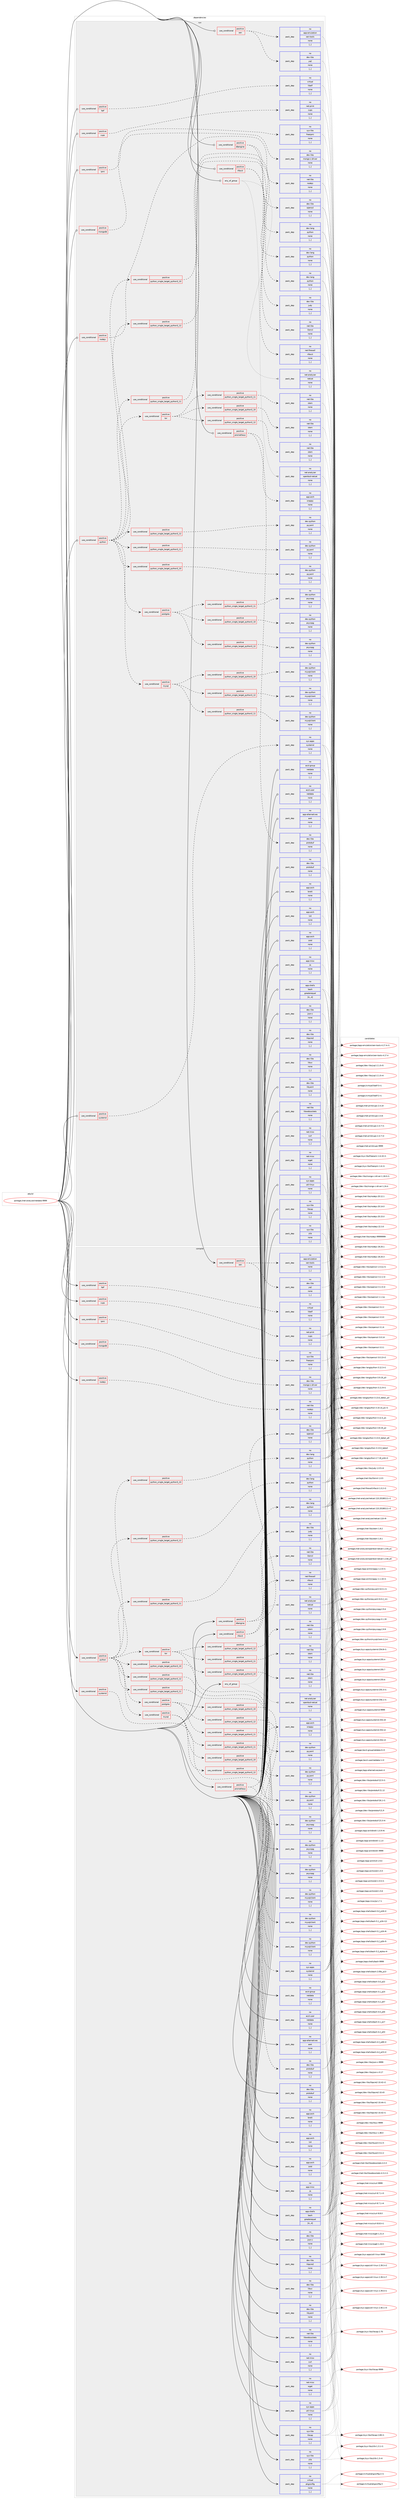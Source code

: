 digraph prolog {

# *************
# Graph options
# *************

newrank=true;
concentrate=true;
compound=true;
graph [rankdir=LR,fontname=Helvetica,fontsize=10,ranksep=1.5];#, ranksep=2.5, nodesep=0.2];
edge  [arrowhead=vee];
node  [fontname=Helvetica,fontsize=10];

# **********
# The ebuild
# **********

subgraph cluster_leftcol {
color=gray;
rank=same;
label=<<i>ebuild</i>>;
id [label="portage://net-analyzer/netdata-9999", color=red, width=4, href="../net-analyzer/netdata-9999.svg"];
}

# ****************
# The dependencies
# ****************

subgraph cluster_midcol {
color=gray;
label=<<i>dependencies</i>>;
subgraph cluster_compile {
fillcolor="#eeeeee";
style=filled;
label=<<i>compile</i>>;
subgraph any2354 {
dependency331603 [label=<<TABLE BORDER="0" CELLBORDER="1" CELLSPACING="0" CELLPADDING="4"><TR><TD CELLPADDING="10">any_of_group</TD></TR></TABLE>>, shape=none, color=red];subgraph pack243738 {
dependency331604 [label=<<TABLE BORDER="0" CELLBORDER="1" CELLSPACING="0" CELLPADDING="4" WIDTH="220"><TR><TD ROWSPAN="6" CELLPADDING="30">pack_dep</TD></TR><TR><TD WIDTH="110">no</TD></TR><TR><TD>net-analyzer</TD></TR><TR><TD>openbsd-netcat</TD></TR><TR><TD>none</TD></TR><TR><TD>[,,]</TD></TR></TABLE>>, shape=none, color=blue];
}
dependency331603:e -> dependency331604:w [weight=20,style="dotted",arrowhead="oinv"];
subgraph pack243739 {
dependency331605 [label=<<TABLE BORDER="0" CELLBORDER="1" CELLSPACING="0" CELLPADDING="4" WIDTH="220"><TR><TD ROWSPAN="6" CELLPADDING="30">pack_dep</TD></TR><TR><TD WIDTH="110">no</TD></TR><TR><TD>net-analyzer</TD></TR><TR><TD>netcat</TD></TR><TR><TD>none</TD></TR><TR><TD>[,,]</TD></TR></TABLE>>, shape=none, color=blue];
}
dependency331603:e -> dependency331605:w [weight=20,style="dotted",arrowhead="oinv"];
}
id:e -> dependency331603:w [weight=20,style="solid",arrowhead="vee"];
subgraph cond85341 {
dependency331606 [label=<<TABLE BORDER="0" CELLBORDER="1" CELLSPACING="0" CELLPADDING="4"><TR><TD ROWSPAN="3" CELLPADDING="10">use_conditional</TD></TR><TR><TD>positive</TD></TR><TR><TD>bpf</TD></TR></TABLE>>, shape=none, color=red];
subgraph pack243740 {
dependency331607 [label=<<TABLE BORDER="0" CELLBORDER="1" CELLSPACING="0" CELLPADDING="4" WIDTH="220"><TR><TD ROWSPAN="6" CELLPADDING="30">pack_dep</TD></TR><TR><TD WIDTH="110">no</TD></TR><TR><TD>virtual</TD></TR><TR><TD>libelf</TD></TR><TR><TD>none</TD></TR><TR><TD>[,,]</TD></TR></TABLE>>, shape=none, color=blue];
}
dependency331606:e -> dependency331607:w [weight=20,style="dashed",arrowhead="vee"];
}
id:e -> dependency331606:w [weight=20,style="solid",arrowhead="vee"];
subgraph cond85342 {
dependency331608 [label=<<TABLE BORDER="0" CELLBORDER="1" CELLSPACING="0" CELLPADDING="4"><TR><TD ROWSPAN="3" CELLPADDING="10">use_conditional</TD></TR><TR><TD>positive</TD></TR><TR><TD>cups</TD></TR></TABLE>>, shape=none, color=red];
subgraph pack243741 {
dependency331609 [label=<<TABLE BORDER="0" CELLBORDER="1" CELLSPACING="0" CELLPADDING="4" WIDTH="220"><TR><TD ROWSPAN="6" CELLPADDING="30">pack_dep</TD></TR><TR><TD WIDTH="110">no</TD></TR><TR><TD>net-print</TD></TR><TR><TD>cups</TD></TR><TR><TD>none</TD></TR><TR><TD>[,,]</TD></TR></TABLE>>, shape=none, color=blue];
}
dependency331608:e -> dependency331609:w [weight=20,style="dashed",arrowhead="vee"];
}
id:e -> dependency331608:w [weight=20,style="solid",arrowhead="vee"];
subgraph cond85343 {
dependency331610 [label=<<TABLE BORDER="0" CELLBORDER="1" CELLSPACING="0" CELLPADDING="4"><TR><TD ROWSPAN="3" CELLPADDING="10">use_conditional</TD></TR><TR><TD>positive</TD></TR><TR><TD>dbengine</TD></TR></TABLE>>, shape=none, color=red];
subgraph pack243742 {
dependency331611 [label=<<TABLE BORDER="0" CELLBORDER="1" CELLSPACING="0" CELLPADDING="4" WIDTH="220"><TR><TD ROWSPAN="6" CELLPADDING="30">pack_dep</TD></TR><TR><TD WIDTH="110">no</TD></TR><TR><TD>dev-libs</TD></TR><TR><TD>judy</TD></TR><TR><TD>none</TD></TR><TR><TD>[,,]</TD></TR></TABLE>>, shape=none, color=blue];
}
dependency331610:e -> dependency331611:w [weight=20,style="dashed",arrowhead="vee"];
subgraph pack243743 {
dependency331612 [label=<<TABLE BORDER="0" CELLBORDER="1" CELLSPACING="0" CELLPADDING="4" WIDTH="220"><TR><TD ROWSPAN="6" CELLPADDING="30">pack_dep</TD></TR><TR><TD WIDTH="110">no</TD></TR><TR><TD>dev-libs</TD></TR><TR><TD>openssl</TD></TR><TR><TD>none</TD></TR><TR><TD>[,,]</TD></TR></TABLE>>, shape=none, color=blue];
}
dependency331610:e -> dependency331612:w [weight=20,style="dashed",arrowhead="vee"];
}
id:e -> dependency331610:w [weight=20,style="solid",arrowhead="vee"];
subgraph cond85344 {
dependency331613 [label=<<TABLE BORDER="0" CELLBORDER="1" CELLSPACING="0" CELLPADDING="4"><TR><TD ROWSPAN="3" CELLPADDING="10">use_conditional</TD></TR><TR><TD>positive</TD></TR><TR><TD>ipmi</TD></TR></TABLE>>, shape=none, color=red];
subgraph pack243744 {
dependency331614 [label=<<TABLE BORDER="0" CELLBORDER="1" CELLSPACING="0" CELLPADDING="4" WIDTH="220"><TR><TD ROWSPAN="6" CELLPADDING="30">pack_dep</TD></TR><TR><TD WIDTH="110">no</TD></TR><TR><TD>sys-libs</TD></TR><TR><TD>freeipmi</TD></TR><TR><TD>none</TD></TR><TR><TD>[,,]</TD></TR></TABLE>>, shape=none, color=blue];
}
dependency331613:e -> dependency331614:w [weight=20,style="dashed",arrowhead="vee"];
}
id:e -> dependency331613:w [weight=20,style="solid",arrowhead="vee"];
subgraph cond85345 {
dependency331615 [label=<<TABLE BORDER="0" CELLBORDER="1" CELLSPACING="0" CELLPADDING="4"><TR><TD ROWSPAN="3" CELLPADDING="10">use_conditional</TD></TR><TR><TD>positive</TD></TR><TR><TD>mongodb</TD></TR></TABLE>>, shape=none, color=red];
subgraph pack243745 {
dependency331616 [label=<<TABLE BORDER="0" CELLBORDER="1" CELLSPACING="0" CELLPADDING="4" WIDTH="220"><TR><TD ROWSPAN="6" CELLPADDING="30">pack_dep</TD></TR><TR><TD WIDTH="110">no</TD></TR><TR><TD>dev-libs</TD></TR><TR><TD>mongo-c-driver</TD></TR><TR><TD>none</TD></TR><TR><TD>[,,]</TD></TR></TABLE>>, shape=none, color=blue];
}
dependency331615:e -> dependency331616:w [weight=20,style="dashed",arrowhead="vee"];
}
id:e -> dependency331615:w [weight=20,style="solid",arrowhead="vee"];
subgraph cond85346 {
dependency331617 [label=<<TABLE BORDER="0" CELLBORDER="1" CELLSPACING="0" CELLPADDING="4"><TR><TD ROWSPAN="3" CELLPADDING="10">use_conditional</TD></TR><TR><TD>positive</TD></TR><TR><TD>nfacct</TD></TR></TABLE>>, shape=none, color=red];
subgraph pack243746 {
dependency331618 [label=<<TABLE BORDER="0" CELLBORDER="1" CELLSPACING="0" CELLPADDING="4" WIDTH="220"><TR><TD ROWSPAN="6" CELLPADDING="30">pack_dep</TD></TR><TR><TD WIDTH="110">no</TD></TR><TR><TD>net-firewall</TD></TR><TR><TD>nfacct</TD></TR><TR><TD>none</TD></TR><TR><TD>[,,]</TD></TR></TABLE>>, shape=none, color=blue];
}
dependency331617:e -> dependency331618:w [weight=20,style="dashed",arrowhead="vee"];
subgraph pack243747 {
dependency331619 [label=<<TABLE BORDER="0" CELLBORDER="1" CELLSPACING="0" CELLPADDING="4" WIDTH="220"><TR><TD ROWSPAN="6" CELLPADDING="30">pack_dep</TD></TR><TR><TD WIDTH="110">no</TD></TR><TR><TD>net-libs</TD></TR><TR><TD>libmnl</TD></TR><TR><TD>none</TD></TR><TR><TD>[,,]</TD></TR></TABLE>>, shape=none, color=blue];
}
dependency331617:e -> dependency331619:w [weight=20,style="dashed",arrowhead="vee"];
}
id:e -> dependency331617:w [weight=20,style="solid",arrowhead="vee"];
subgraph cond85347 {
dependency331620 [label=<<TABLE BORDER="0" CELLBORDER="1" CELLSPACING="0" CELLPADDING="4"><TR><TD ROWSPAN="3" CELLPADDING="10">use_conditional</TD></TR><TR><TD>positive</TD></TR><TR><TD>nodejs</TD></TR></TABLE>>, shape=none, color=red];
subgraph pack243748 {
dependency331621 [label=<<TABLE BORDER="0" CELLBORDER="1" CELLSPACING="0" CELLPADDING="4" WIDTH="220"><TR><TD ROWSPAN="6" CELLPADDING="30">pack_dep</TD></TR><TR><TD WIDTH="110">no</TD></TR><TR><TD>net-libs</TD></TR><TR><TD>nodejs</TD></TR><TR><TD>none</TD></TR><TR><TD>[,,]</TD></TR></TABLE>>, shape=none, color=blue];
}
dependency331620:e -> dependency331621:w [weight=20,style="dashed",arrowhead="vee"];
}
id:e -> dependency331620:w [weight=20,style="solid",arrowhead="vee"];
subgraph cond85348 {
dependency331622 [label=<<TABLE BORDER="0" CELLBORDER="1" CELLSPACING="0" CELLPADDING="4"><TR><TD ROWSPAN="3" CELLPADDING="10">use_conditional</TD></TR><TR><TD>positive</TD></TR><TR><TD>prometheus</TD></TR></TABLE>>, shape=none, color=red];
subgraph pack243749 {
dependency331623 [label=<<TABLE BORDER="0" CELLBORDER="1" CELLSPACING="0" CELLPADDING="4" WIDTH="220"><TR><TD ROWSPAN="6" CELLPADDING="30">pack_dep</TD></TR><TR><TD WIDTH="110">no</TD></TR><TR><TD>app-arch</TD></TR><TR><TD>snappy</TD></TR><TR><TD>none</TD></TR><TR><TD>[,,]</TD></TR></TABLE>>, shape=none, color=blue];
}
dependency331622:e -> dependency331623:w [weight=20,style="dashed",arrowhead="vee"];
subgraph pack243750 {
dependency331624 [label=<<TABLE BORDER="0" CELLBORDER="1" CELLSPACING="0" CELLPADDING="4" WIDTH="220"><TR><TD ROWSPAN="6" CELLPADDING="30">pack_dep</TD></TR><TR><TD WIDTH="110">no</TD></TR><TR><TD>dev-libs</TD></TR><TR><TD>protobuf</TD></TR><TR><TD>none</TD></TR><TR><TD>[,,]</TD></TR></TABLE>>, shape=none, color=blue];
}
dependency331622:e -> dependency331624:w [weight=20,style="dashed",arrowhead="vee"];
}
id:e -> dependency331622:w [weight=20,style="solid",arrowhead="vee"];
subgraph cond85349 {
dependency331625 [label=<<TABLE BORDER="0" CELLBORDER="1" CELLSPACING="0" CELLPADDING="4"><TR><TD ROWSPAN="3" CELLPADDING="10">use_conditional</TD></TR><TR><TD>positive</TD></TR><TR><TD>python</TD></TR></TABLE>>, shape=none, color=red];
subgraph cond85350 {
dependency331626 [label=<<TABLE BORDER="0" CELLBORDER="1" CELLSPACING="0" CELLPADDING="4"><TR><TD ROWSPAN="3" CELLPADDING="10">use_conditional</TD></TR><TR><TD>positive</TD></TR><TR><TD>python_single_target_python3_10</TD></TR></TABLE>>, shape=none, color=red];
subgraph pack243751 {
dependency331627 [label=<<TABLE BORDER="0" CELLBORDER="1" CELLSPACING="0" CELLPADDING="4" WIDTH="220"><TR><TD ROWSPAN="6" CELLPADDING="30">pack_dep</TD></TR><TR><TD WIDTH="110">no</TD></TR><TR><TD>dev-lang</TD></TR><TR><TD>python</TD></TR><TR><TD>none</TD></TR><TR><TD>[,,]</TD></TR></TABLE>>, shape=none, color=blue];
}
dependency331626:e -> dependency331627:w [weight=20,style="dashed",arrowhead="vee"];
}
dependency331625:e -> dependency331626:w [weight=20,style="dashed",arrowhead="vee"];
subgraph cond85351 {
dependency331628 [label=<<TABLE BORDER="0" CELLBORDER="1" CELLSPACING="0" CELLPADDING="4"><TR><TD ROWSPAN="3" CELLPADDING="10">use_conditional</TD></TR><TR><TD>positive</TD></TR><TR><TD>python_single_target_python3_11</TD></TR></TABLE>>, shape=none, color=red];
subgraph pack243752 {
dependency331629 [label=<<TABLE BORDER="0" CELLBORDER="1" CELLSPACING="0" CELLPADDING="4" WIDTH="220"><TR><TD ROWSPAN="6" CELLPADDING="30">pack_dep</TD></TR><TR><TD WIDTH="110">no</TD></TR><TR><TD>dev-lang</TD></TR><TR><TD>python</TD></TR><TR><TD>none</TD></TR><TR><TD>[,,]</TD></TR></TABLE>>, shape=none, color=blue];
}
dependency331628:e -> dependency331629:w [weight=20,style="dashed",arrowhead="vee"];
}
dependency331625:e -> dependency331628:w [weight=20,style="dashed",arrowhead="vee"];
subgraph cond85352 {
dependency331630 [label=<<TABLE BORDER="0" CELLBORDER="1" CELLSPACING="0" CELLPADDING="4"><TR><TD ROWSPAN="3" CELLPADDING="10">use_conditional</TD></TR><TR><TD>positive</TD></TR><TR><TD>python_single_target_python3_12</TD></TR></TABLE>>, shape=none, color=red];
subgraph pack243753 {
dependency331631 [label=<<TABLE BORDER="0" CELLBORDER="1" CELLSPACING="0" CELLPADDING="4" WIDTH="220"><TR><TD ROWSPAN="6" CELLPADDING="30">pack_dep</TD></TR><TR><TD WIDTH="110">no</TD></TR><TR><TD>dev-lang</TD></TR><TR><TD>python</TD></TR><TR><TD>none</TD></TR><TR><TD>[,,]</TD></TR></TABLE>>, shape=none, color=blue];
}
dependency331630:e -> dependency331631:w [weight=20,style="dashed",arrowhead="vee"];
}
dependency331625:e -> dependency331630:w [weight=20,style="dashed",arrowhead="vee"];
subgraph cond85353 {
dependency331632 [label=<<TABLE BORDER="0" CELLBORDER="1" CELLSPACING="0" CELLPADDING="4"><TR><TD ROWSPAN="3" CELLPADDING="10">use_conditional</TD></TR><TR><TD>positive</TD></TR><TR><TD>python_single_target_python3_10</TD></TR></TABLE>>, shape=none, color=red];
subgraph pack243754 {
dependency331633 [label=<<TABLE BORDER="0" CELLBORDER="1" CELLSPACING="0" CELLPADDING="4" WIDTH="220"><TR><TD ROWSPAN="6" CELLPADDING="30">pack_dep</TD></TR><TR><TD WIDTH="110">no</TD></TR><TR><TD>dev-python</TD></TR><TR><TD>pyyaml</TD></TR><TR><TD>none</TD></TR><TR><TD>[,,]</TD></TR></TABLE>>, shape=none, color=blue];
}
dependency331632:e -> dependency331633:w [weight=20,style="dashed",arrowhead="vee"];
}
dependency331625:e -> dependency331632:w [weight=20,style="dashed",arrowhead="vee"];
subgraph cond85354 {
dependency331634 [label=<<TABLE BORDER="0" CELLBORDER="1" CELLSPACING="0" CELLPADDING="4"><TR><TD ROWSPAN="3" CELLPADDING="10">use_conditional</TD></TR><TR><TD>positive</TD></TR><TR><TD>python_single_target_python3_11</TD></TR></TABLE>>, shape=none, color=red];
subgraph pack243755 {
dependency331635 [label=<<TABLE BORDER="0" CELLBORDER="1" CELLSPACING="0" CELLPADDING="4" WIDTH="220"><TR><TD ROWSPAN="6" CELLPADDING="30">pack_dep</TD></TR><TR><TD WIDTH="110">no</TD></TR><TR><TD>dev-python</TD></TR><TR><TD>pyyaml</TD></TR><TR><TD>none</TD></TR><TR><TD>[,,]</TD></TR></TABLE>>, shape=none, color=blue];
}
dependency331634:e -> dependency331635:w [weight=20,style="dashed",arrowhead="vee"];
}
dependency331625:e -> dependency331634:w [weight=20,style="dashed",arrowhead="vee"];
subgraph cond85355 {
dependency331636 [label=<<TABLE BORDER="0" CELLBORDER="1" CELLSPACING="0" CELLPADDING="4"><TR><TD ROWSPAN="3" CELLPADDING="10">use_conditional</TD></TR><TR><TD>positive</TD></TR><TR><TD>python_single_target_python3_12</TD></TR></TABLE>>, shape=none, color=red];
subgraph pack243756 {
dependency331637 [label=<<TABLE BORDER="0" CELLBORDER="1" CELLSPACING="0" CELLPADDING="4" WIDTH="220"><TR><TD ROWSPAN="6" CELLPADDING="30">pack_dep</TD></TR><TR><TD WIDTH="110">no</TD></TR><TR><TD>dev-python</TD></TR><TR><TD>pyyaml</TD></TR><TR><TD>none</TD></TR><TR><TD>[,,]</TD></TR></TABLE>>, shape=none, color=blue];
}
dependency331636:e -> dependency331637:w [weight=20,style="dashed",arrowhead="vee"];
}
dependency331625:e -> dependency331636:w [weight=20,style="dashed",arrowhead="vee"];
subgraph cond85356 {
dependency331638 [label=<<TABLE BORDER="0" CELLBORDER="1" CELLSPACING="0" CELLPADDING="4"><TR><TD ROWSPAN="3" CELLPADDING="10">use_conditional</TD></TR><TR><TD>positive</TD></TR><TR><TD>mysql</TD></TR></TABLE>>, shape=none, color=red];
subgraph cond85357 {
dependency331639 [label=<<TABLE BORDER="0" CELLBORDER="1" CELLSPACING="0" CELLPADDING="4"><TR><TD ROWSPAN="3" CELLPADDING="10">use_conditional</TD></TR><TR><TD>positive</TD></TR><TR><TD>python_single_target_python3_10</TD></TR></TABLE>>, shape=none, color=red];
subgraph pack243757 {
dependency331640 [label=<<TABLE BORDER="0" CELLBORDER="1" CELLSPACING="0" CELLPADDING="4" WIDTH="220"><TR><TD ROWSPAN="6" CELLPADDING="30">pack_dep</TD></TR><TR><TD WIDTH="110">no</TD></TR><TR><TD>dev-python</TD></TR><TR><TD>mysqlclient</TD></TR><TR><TD>none</TD></TR><TR><TD>[,,]</TD></TR></TABLE>>, shape=none, color=blue];
}
dependency331639:e -> dependency331640:w [weight=20,style="dashed",arrowhead="vee"];
}
dependency331638:e -> dependency331639:w [weight=20,style="dashed",arrowhead="vee"];
subgraph cond85358 {
dependency331641 [label=<<TABLE BORDER="0" CELLBORDER="1" CELLSPACING="0" CELLPADDING="4"><TR><TD ROWSPAN="3" CELLPADDING="10">use_conditional</TD></TR><TR><TD>positive</TD></TR><TR><TD>python_single_target_python3_11</TD></TR></TABLE>>, shape=none, color=red];
subgraph pack243758 {
dependency331642 [label=<<TABLE BORDER="0" CELLBORDER="1" CELLSPACING="0" CELLPADDING="4" WIDTH="220"><TR><TD ROWSPAN="6" CELLPADDING="30">pack_dep</TD></TR><TR><TD WIDTH="110">no</TD></TR><TR><TD>dev-python</TD></TR><TR><TD>mysqlclient</TD></TR><TR><TD>none</TD></TR><TR><TD>[,,]</TD></TR></TABLE>>, shape=none, color=blue];
}
dependency331641:e -> dependency331642:w [weight=20,style="dashed",arrowhead="vee"];
}
dependency331638:e -> dependency331641:w [weight=20,style="dashed",arrowhead="vee"];
subgraph cond85359 {
dependency331643 [label=<<TABLE BORDER="0" CELLBORDER="1" CELLSPACING="0" CELLPADDING="4"><TR><TD ROWSPAN="3" CELLPADDING="10">use_conditional</TD></TR><TR><TD>positive</TD></TR><TR><TD>python_single_target_python3_12</TD></TR></TABLE>>, shape=none, color=red];
subgraph pack243759 {
dependency331644 [label=<<TABLE BORDER="0" CELLBORDER="1" CELLSPACING="0" CELLPADDING="4" WIDTH="220"><TR><TD ROWSPAN="6" CELLPADDING="30">pack_dep</TD></TR><TR><TD WIDTH="110">no</TD></TR><TR><TD>dev-python</TD></TR><TR><TD>mysqlclient</TD></TR><TR><TD>none</TD></TR><TR><TD>[,,]</TD></TR></TABLE>>, shape=none, color=blue];
}
dependency331643:e -> dependency331644:w [weight=20,style="dashed",arrowhead="vee"];
}
dependency331638:e -> dependency331643:w [weight=20,style="dashed",arrowhead="vee"];
}
dependency331625:e -> dependency331638:w [weight=20,style="dashed",arrowhead="vee"];
subgraph cond85360 {
dependency331645 [label=<<TABLE BORDER="0" CELLBORDER="1" CELLSPACING="0" CELLPADDING="4"><TR><TD ROWSPAN="3" CELLPADDING="10">use_conditional</TD></TR><TR><TD>positive</TD></TR><TR><TD>postgres</TD></TR></TABLE>>, shape=none, color=red];
subgraph cond85361 {
dependency331646 [label=<<TABLE BORDER="0" CELLBORDER="1" CELLSPACING="0" CELLPADDING="4"><TR><TD ROWSPAN="3" CELLPADDING="10">use_conditional</TD></TR><TR><TD>positive</TD></TR><TR><TD>python_single_target_python3_10</TD></TR></TABLE>>, shape=none, color=red];
subgraph pack243760 {
dependency331647 [label=<<TABLE BORDER="0" CELLBORDER="1" CELLSPACING="0" CELLPADDING="4" WIDTH="220"><TR><TD ROWSPAN="6" CELLPADDING="30">pack_dep</TD></TR><TR><TD WIDTH="110">no</TD></TR><TR><TD>dev-python</TD></TR><TR><TD>psycopg</TD></TR><TR><TD>none</TD></TR><TR><TD>[,,]</TD></TR></TABLE>>, shape=none, color=blue];
}
dependency331646:e -> dependency331647:w [weight=20,style="dashed",arrowhead="vee"];
}
dependency331645:e -> dependency331646:w [weight=20,style="dashed",arrowhead="vee"];
subgraph cond85362 {
dependency331648 [label=<<TABLE BORDER="0" CELLBORDER="1" CELLSPACING="0" CELLPADDING="4"><TR><TD ROWSPAN="3" CELLPADDING="10">use_conditional</TD></TR><TR><TD>positive</TD></TR><TR><TD>python_single_target_python3_11</TD></TR></TABLE>>, shape=none, color=red];
subgraph pack243761 {
dependency331649 [label=<<TABLE BORDER="0" CELLBORDER="1" CELLSPACING="0" CELLPADDING="4" WIDTH="220"><TR><TD ROWSPAN="6" CELLPADDING="30">pack_dep</TD></TR><TR><TD WIDTH="110">no</TD></TR><TR><TD>dev-python</TD></TR><TR><TD>psycopg</TD></TR><TR><TD>none</TD></TR><TR><TD>[,,]</TD></TR></TABLE>>, shape=none, color=blue];
}
dependency331648:e -> dependency331649:w [weight=20,style="dashed",arrowhead="vee"];
}
dependency331645:e -> dependency331648:w [weight=20,style="dashed",arrowhead="vee"];
subgraph cond85363 {
dependency331650 [label=<<TABLE BORDER="0" CELLBORDER="1" CELLSPACING="0" CELLPADDING="4"><TR><TD ROWSPAN="3" CELLPADDING="10">use_conditional</TD></TR><TR><TD>positive</TD></TR><TR><TD>python_single_target_python3_12</TD></TR></TABLE>>, shape=none, color=red];
subgraph pack243762 {
dependency331651 [label=<<TABLE BORDER="0" CELLBORDER="1" CELLSPACING="0" CELLPADDING="4" WIDTH="220"><TR><TD ROWSPAN="6" CELLPADDING="30">pack_dep</TD></TR><TR><TD WIDTH="110">no</TD></TR><TR><TD>dev-python</TD></TR><TR><TD>psycopg</TD></TR><TR><TD>none</TD></TR><TR><TD>[,,]</TD></TR></TABLE>>, shape=none, color=blue];
}
dependency331650:e -> dependency331651:w [weight=20,style="dashed",arrowhead="vee"];
}
dependency331645:e -> dependency331650:w [weight=20,style="dashed",arrowhead="vee"];
}
dependency331625:e -> dependency331645:w [weight=20,style="dashed",arrowhead="vee"];
subgraph cond85364 {
dependency331652 [label=<<TABLE BORDER="0" CELLBORDER="1" CELLSPACING="0" CELLPADDING="4"><TR><TD ROWSPAN="3" CELLPADDING="10">use_conditional</TD></TR><TR><TD>positive</TD></TR><TR><TD>tor</TD></TR></TABLE>>, shape=none, color=red];
subgraph cond85365 {
dependency331653 [label=<<TABLE BORDER="0" CELLBORDER="1" CELLSPACING="0" CELLPADDING="4"><TR><TD ROWSPAN="3" CELLPADDING="10">use_conditional</TD></TR><TR><TD>positive</TD></TR><TR><TD>python_single_target_python3_10</TD></TR></TABLE>>, shape=none, color=red];
subgraph pack243763 {
dependency331654 [label=<<TABLE BORDER="0" CELLBORDER="1" CELLSPACING="0" CELLPADDING="4" WIDTH="220"><TR><TD ROWSPAN="6" CELLPADDING="30">pack_dep</TD></TR><TR><TD WIDTH="110">no</TD></TR><TR><TD>net-libs</TD></TR><TR><TD>stem</TD></TR><TR><TD>none</TD></TR><TR><TD>[,,]</TD></TR></TABLE>>, shape=none, color=blue];
}
dependency331653:e -> dependency331654:w [weight=20,style="dashed",arrowhead="vee"];
}
dependency331652:e -> dependency331653:w [weight=20,style="dashed",arrowhead="vee"];
subgraph cond85366 {
dependency331655 [label=<<TABLE BORDER="0" CELLBORDER="1" CELLSPACING="0" CELLPADDING="4"><TR><TD ROWSPAN="3" CELLPADDING="10">use_conditional</TD></TR><TR><TD>positive</TD></TR><TR><TD>python_single_target_python3_11</TD></TR></TABLE>>, shape=none, color=red];
subgraph pack243764 {
dependency331656 [label=<<TABLE BORDER="0" CELLBORDER="1" CELLSPACING="0" CELLPADDING="4" WIDTH="220"><TR><TD ROWSPAN="6" CELLPADDING="30">pack_dep</TD></TR><TR><TD WIDTH="110">no</TD></TR><TR><TD>net-libs</TD></TR><TR><TD>stem</TD></TR><TR><TD>none</TD></TR><TR><TD>[,,]</TD></TR></TABLE>>, shape=none, color=blue];
}
dependency331655:e -> dependency331656:w [weight=20,style="dashed",arrowhead="vee"];
}
dependency331652:e -> dependency331655:w [weight=20,style="dashed",arrowhead="vee"];
subgraph cond85367 {
dependency331657 [label=<<TABLE BORDER="0" CELLBORDER="1" CELLSPACING="0" CELLPADDING="4"><TR><TD ROWSPAN="3" CELLPADDING="10">use_conditional</TD></TR><TR><TD>positive</TD></TR><TR><TD>python_single_target_python3_12</TD></TR></TABLE>>, shape=none, color=red];
subgraph pack243765 {
dependency331658 [label=<<TABLE BORDER="0" CELLBORDER="1" CELLSPACING="0" CELLPADDING="4" WIDTH="220"><TR><TD ROWSPAN="6" CELLPADDING="30">pack_dep</TD></TR><TR><TD WIDTH="110">no</TD></TR><TR><TD>net-libs</TD></TR><TR><TD>stem</TD></TR><TR><TD>none</TD></TR><TR><TD>[,,]</TD></TR></TABLE>>, shape=none, color=blue];
}
dependency331657:e -> dependency331658:w [weight=20,style="dashed",arrowhead="vee"];
}
dependency331652:e -> dependency331657:w [weight=20,style="dashed",arrowhead="vee"];
}
dependency331625:e -> dependency331652:w [weight=20,style="dashed",arrowhead="vee"];
}
id:e -> dependency331625:w [weight=20,style="solid",arrowhead="vee"];
subgraph cond85368 {
dependency331659 [label=<<TABLE BORDER="0" CELLBORDER="1" CELLSPACING="0" CELLPADDING="4"><TR><TD ROWSPAN="3" CELLPADDING="10">use_conditional</TD></TR><TR><TD>positive</TD></TR><TR><TD>systemd</TD></TR></TABLE>>, shape=none, color=red];
subgraph pack243766 {
dependency331660 [label=<<TABLE BORDER="0" CELLBORDER="1" CELLSPACING="0" CELLPADDING="4" WIDTH="220"><TR><TD ROWSPAN="6" CELLPADDING="30">pack_dep</TD></TR><TR><TD WIDTH="110">no</TD></TR><TR><TD>sys-apps</TD></TR><TR><TD>systemd</TD></TR><TR><TD>none</TD></TR><TR><TD>[,,]</TD></TR></TABLE>>, shape=none, color=blue];
}
dependency331659:e -> dependency331660:w [weight=20,style="dashed",arrowhead="vee"];
}
id:e -> dependency331659:w [weight=20,style="solid",arrowhead="vee"];
subgraph cond85369 {
dependency331661 [label=<<TABLE BORDER="0" CELLBORDER="1" CELLSPACING="0" CELLPADDING="4"><TR><TD ROWSPAN="3" CELLPADDING="10">use_conditional</TD></TR><TR><TD>positive</TD></TR><TR><TD>xen</TD></TR></TABLE>>, shape=none, color=red];
subgraph pack243767 {
dependency331662 [label=<<TABLE BORDER="0" CELLBORDER="1" CELLSPACING="0" CELLPADDING="4" WIDTH="220"><TR><TD ROWSPAN="6" CELLPADDING="30">pack_dep</TD></TR><TR><TD WIDTH="110">no</TD></TR><TR><TD>app-emulation</TD></TR><TR><TD>xen-tools</TD></TR><TR><TD>none</TD></TR><TR><TD>[,,]</TD></TR></TABLE>>, shape=none, color=blue];
}
dependency331661:e -> dependency331662:w [weight=20,style="dashed",arrowhead="vee"];
subgraph pack243768 {
dependency331663 [label=<<TABLE BORDER="0" CELLBORDER="1" CELLSPACING="0" CELLPADDING="4" WIDTH="220"><TR><TD ROWSPAN="6" CELLPADDING="30">pack_dep</TD></TR><TR><TD WIDTH="110">no</TD></TR><TR><TD>dev-libs</TD></TR><TR><TD>yajl</TD></TR><TR><TD>none</TD></TR><TR><TD>[,,]</TD></TR></TABLE>>, shape=none, color=blue];
}
dependency331661:e -> dependency331663:w [weight=20,style="dashed",arrowhead="vee"];
}
id:e -> dependency331661:w [weight=20,style="solid",arrowhead="vee"];
subgraph pack243769 {
dependency331664 [label=<<TABLE BORDER="0" CELLBORDER="1" CELLSPACING="0" CELLPADDING="4" WIDTH="220"><TR><TD ROWSPAN="6" CELLPADDING="30">pack_dep</TD></TR><TR><TD WIDTH="110">no</TD></TR><TR><TD>acct-group</TD></TR><TR><TD>netdata</TD></TR><TR><TD>none</TD></TR><TR><TD>[,,]</TD></TR></TABLE>>, shape=none, color=blue];
}
id:e -> dependency331664:w [weight=20,style="solid",arrowhead="vee"];
subgraph pack243770 {
dependency331665 [label=<<TABLE BORDER="0" CELLBORDER="1" CELLSPACING="0" CELLPADDING="4" WIDTH="220"><TR><TD ROWSPAN="6" CELLPADDING="30">pack_dep</TD></TR><TR><TD WIDTH="110">no</TD></TR><TR><TD>acct-user</TD></TR><TR><TD>netdata</TD></TR><TR><TD>none</TD></TR><TR><TD>[,,]</TD></TR></TABLE>>, shape=none, color=blue];
}
id:e -> dependency331665:w [weight=20,style="solid",arrowhead="vee"];
subgraph pack243771 {
dependency331666 [label=<<TABLE BORDER="0" CELLBORDER="1" CELLSPACING="0" CELLPADDING="4" WIDTH="220"><TR><TD ROWSPAN="6" CELLPADDING="30">pack_dep</TD></TR><TR><TD WIDTH="110">no</TD></TR><TR><TD>app-alternatives</TD></TR><TR><TD>awk</TD></TR><TR><TD>none</TD></TR><TR><TD>[,,]</TD></TR></TABLE>>, shape=none, color=blue];
}
id:e -> dependency331666:w [weight=20,style="solid",arrowhead="vee"];
subgraph pack243772 {
dependency331667 [label=<<TABLE BORDER="0" CELLBORDER="1" CELLSPACING="0" CELLPADDING="4" WIDTH="220"><TR><TD ROWSPAN="6" CELLPADDING="30">pack_dep</TD></TR><TR><TD WIDTH="110">no</TD></TR><TR><TD>app-arch</TD></TR><TR><TD>brotli</TD></TR><TR><TD>none</TD></TR><TR><TD>[,,]</TD></TR></TABLE>>, shape=none, color=blue];
}
id:e -> dependency331667:w [weight=20,style="solid",arrowhead="vee"];
subgraph pack243773 {
dependency331668 [label=<<TABLE BORDER="0" CELLBORDER="1" CELLSPACING="0" CELLPADDING="4" WIDTH="220"><TR><TD ROWSPAN="6" CELLPADDING="30">pack_dep</TD></TR><TR><TD WIDTH="110">no</TD></TR><TR><TD>app-arch</TD></TR><TR><TD>lz4</TD></TR><TR><TD>none</TD></TR><TR><TD>[,,]</TD></TR></TABLE>>, shape=none, color=blue];
}
id:e -> dependency331668:w [weight=20,style="solid",arrowhead="vee"];
subgraph pack243774 {
dependency331669 [label=<<TABLE BORDER="0" CELLBORDER="1" CELLSPACING="0" CELLPADDING="4" WIDTH="220"><TR><TD ROWSPAN="6" CELLPADDING="30">pack_dep</TD></TR><TR><TD WIDTH="110">no</TD></TR><TR><TD>app-arch</TD></TR><TR><TD>zstd</TD></TR><TR><TD>none</TD></TR><TR><TD>[,,]</TD></TR></TABLE>>, shape=none, color=blue];
}
id:e -> dependency331669:w [weight=20,style="solid",arrowhead="vee"];
subgraph pack243775 {
dependency331670 [label=<<TABLE BORDER="0" CELLBORDER="1" CELLSPACING="0" CELLPADDING="4" WIDTH="220"><TR><TD ROWSPAN="6" CELLPADDING="30">pack_dep</TD></TR><TR><TD WIDTH="110">no</TD></TR><TR><TD>app-misc</TD></TR><TR><TD>jq</TD></TR><TR><TD>none</TD></TR><TR><TD>[,,]</TD></TR></TABLE>>, shape=none, color=blue];
}
id:e -> dependency331670:w [weight=20,style="solid",arrowhead="vee"];
subgraph pack243776 {
dependency331671 [label=<<TABLE BORDER="0" CELLBORDER="1" CELLSPACING="0" CELLPADDING="4" WIDTH="220"><TR><TD ROWSPAN="6" CELLPADDING="30">pack_dep</TD></TR><TR><TD WIDTH="110">no</TD></TR><TR><TD>app-shells</TD></TR><TR><TD>bash</TD></TR><TR><TD>greaterequal</TD></TR><TR><TD>[4,,,4]</TD></TR></TABLE>>, shape=none, color=blue];
}
id:e -> dependency331671:w [weight=20,style="solid",arrowhead="vee"];
subgraph pack243777 {
dependency331672 [label=<<TABLE BORDER="0" CELLBORDER="1" CELLSPACING="0" CELLPADDING="4" WIDTH="220"><TR><TD ROWSPAN="6" CELLPADDING="30">pack_dep</TD></TR><TR><TD WIDTH="110">no</TD></TR><TR><TD>dev-libs</TD></TR><TR><TD>json-c</TD></TR><TR><TD>none</TD></TR><TR><TD>[,,]</TD></TR></TABLE>>, shape=none, color=blue];
}
id:e -> dependency331672:w [weight=20,style="solid",arrowhead="vee"];
subgraph pack243778 {
dependency331673 [label=<<TABLE BORDER="0" CELLBORDER="1" CELLSPACING="0" CELLPADDING="4" WIDTH="220"><TR><TD ROWSPAN="6" CELLPADDING="30">pack_dep</TD></TR><TR><TD WIDTH="110">no</TD></TR><TR><TD>dev-libs</TD></TR><TR><TD>libpcre2</TD></TR><TR><TD>none</TD></TR><TR><TD>[,,]</TD></TR></TABLE>>, shape=none, color=blue];
}
id:e -> dependency331673:w [weight=20,style="solid",arrowhead="vee"];
subgraph pack243779 {
dependency331674 [label=<<TABLE BORDER="0" CELLBORDER="1" CELLSPACING="0" CELLPADDING="4" WIDTH="220"><TR><TD ROWSPAN="6" CELLPADDING="30">pack_dep</TD></TR><TR><TD WIDTH="110">no</TD></TR><TR><TD>dev-libs</TD></TR><TR><TD>libuv</TD></TR><TR><TD>none</TD></TR><TR><TD>[,,]</TD></TR></TABLE>>, shape=none, color=blue];
}
id:e -> dependency331674:w [weight=20,style="solid",arrowhead="vee"];
subgraph pack243780 {
dependency331675 [label=<<TABLE BORDER="0" CELLBORDER="1" CELLSPACING="0" CELLPADDING="4" WIDTH="220"><TR><TD ROWSPAN="6" CELLPADDING="30">pack_dep</TD></TR><TR><TD WIDTH="110">no</TD></TR><TR><TD>dev-libs</TD></TR><TR><TD>libyaml</TD></TR><TR><TD>none</TD></TR><TR><TD>[,,]</TD></TR></TABLE>>, shape=none, color=blue];
}
id:e -> dependency331675:w [weight=20,style="solid",arrowhead="vee"];
subgraph pack243781 {
dependency331676 [label=<<TABLE BORDER="0" CELLBORDER="1" CELLSPACING="0" CELLPADDING="4" WIDTH="220"><TR><TD ROWSPAN="6" CELLPADDING="30">pack_dep</TD></TR><TR><TD WIDTH="110">no</TD></TR><TR><TD>dev-libs</TD></TR><TR><TD>protobuf</TD></TR><TR><TD>none</TD></TR><TR><TD>[,,]</TD></TR></TABLE>>, shape=none, color=blue];
}
id:e -> dependency331676:w [weight=20,style="solid",arrowhead="vee"];
subgraph pack243782 {
dependency331677 [label=<<TABLE BORDER="0" CELLBORDER="1" CELLSPACING="0" CELLPADDING="4" WIDTH="220"><TR><TD ROWSPAN="6" CELLPADDING="30">pack_dep</TD></TR><TR><TD WIDTH="110">no</TD></TR><TR><TD>net-libs</TD></TR><TR><TD>libwebsockets</TD></TR><TR><TD>none</TD></TR><TR><TD>[,,]</TD></TR></TABLE>>, shape=none, color=blue];
}
id:e -> dependency331677:w [weight=20,style="solid",arrowhead="vee"];
subgraph pack243783 {
dependency331678 [label=<<TABLE BORDER="0" CELLBORDER="1" CELLSPACING="0" CELLPADDING="4" WIDTH="220"><TR><TD ROWSPAN="6" CELLPADDING="30">pack_dep</TD></TR><TR><TD WIDTH="110">no</TD></TR><TR><TD>net-misc</TD></TR><TR><TD>curl</TD></TR><TR><TD>none</TD></TR><TR><TD>[,,]</TD></TR></TABLE>>, shape=none, color=blue];
}
id:e -> dependency331678:w [weight=20,style="solid",arrowhead="vee"];
subgraph pack243784 {
dependency331679 [label=<<TABLE BORDER="0" CELLBORDER="1" CELLSPACING="0" CELLPADDING="4" WIDTH="220"><TR><TD ROWSPAN="6" CELLPADDING="30">pack_dep</TD></TR><TR><TD WIDTH="110">no</TD></TR><TR><TD>net-misc</TD></TR><TR><TD>wget</TD></TR><TR><TD>none</TD></TR><TR><TD>[,,]</TD></TR></TABLE>>, shape=none, color=blue];
}
id:e -> dependency331679:w [weight=20,style="solid",arrowhead="vee"];
subgraph pack243785 {
dependency331680 [label=<<TABLE BORDER="0" CELLBORDER="1" CELLSPACING="0" CELLPADDING="4" WIDTH="220"><TR><TD ROWSPAN="6" CELLPADDING="30">pack_dep</TD></TR><TR><TD WIDTH="110">no</TD></TR><TR><TD>sys-apps</TD></TR><TR><TD>util-linux</TD></TR><TR><TD>none</TD></TR><TR><TD>[,,]</TD></TR></TABLE>>, shape=none, color=blue];
}
id:e -> dependency331680:w [weight=20,style="solid",arrowhead="vee"];
subgraph pack243786 {
dependency331681 [label=<<TABLE BORDER="0" CELLBORDER="1" CELLSPACING="0" CELLPADDING="4" WIDTH="220"><TR><TD ROWSPAN="6" CELLPADDING="30">pack_dep</TD></TR><TR><TD WIDTH="110">no</TD></TR><TR><TD>sys-libs</TD></TR><TR><TD>libcap</TD></TR><TR><TD>none</TD></TR><TR><TD>[,,]</TD></TR></TABLE>>, shape=none, color=blue];
}
id:e -> dependency331681:w [weight=20,style="solid",arrowhead="vee"];
subgraph pack243787 {
dependency331682 [label=<<TABLE BORDER="0" CELLBORDER="1" CELLSPACING="0" CELLPADDING="4" WIDTH="220"><TR><TD ROWSPAN="6" CELLPADDING="30">pack_dep</TD></TR><TR><TD WIDTH="110">no</TD></TR><TR><TD>sys-libs</TD></TR><TR><TD>zlib</TD></TR><TR><TD>none</TD></TR><TR><TD>[,,]</TD></TR></TABLE>>, shape=none, color=blue];
}
id:e -> dependency331682:w [weight=20,style="solid",arrowhead="vee"];
subgraph pack243788 {
dependency331683 [label=<<TABLE BORDER="0" CELLBORDER="1" CELLSPACING="0" CELLPADDING="4" WIDTH="220"><TR><TD ROWSPAN="6" CELLPADDING="30">pack_dep</TD></TR><TR><TD WIDTH="110">no</TD></TR><TR><TD>virtual</TD></TR><TR><TD>pkgconfig</TD></TR><TR><TD>none</TD></TR><TR><TD>[,,]</TD></TR></TABLE>>, shape=none, color=blue];
}
id:e -> dependency331683:w [weight=20,style="solid",arrowhead="vee"];
}
subgraph cluster_compileandrun {
fillcolor="#eeeeee";
style=filled;
label=<<i>compile and run</i>>;
}
subgraph cluster_run {
fillcolor="#eeeeee";
style=filled;
label=<<i>run</i>>;
subgraph any2355 {
dependency331684 [label=<<TABLE BORDER="0" CELLBORDER="1" CELLSPACING="0" CELLPADDING="4"><TR><TD CELLPADDING="10">any_of_group</TD></TR></TABLE>>, shape=none, color=red];subgraph pack243789 {
dependency331685 [label=<<TABLE BORDER="0" CELLBORDER="1" CELLSPACING="0" CELLPADDING="4" WIDTH="220"><TR><TD ROWSPAN="6" CELLPADDING="30">pack_dep</TD></TR><TR><TD WIDTH="110">no</TD></TR><TR><TD>net-analyzer</TD></TR><TR><TD>openbsd-netcat</TD></TR><TR><TD>none</TD></TR><TR><TD>[,,]</TD></TR></TABLE>>, shape=none, color=blue];
}
dependency331684:e -> dependency331685:w [weight=20,style="dotted",arrowhead="oinv"];
subgraph pack243790 {
dependency331686 [label=<<TABLE BORDER="0" CELLBORDER="1" CELLSPACING="0" CELLPADDING="4" WIDTH="220"><TR><TD ROWSPAN="6" CELLPADDING="30">pack_dep</TD></TR><TR><TD WIDTH="110">no</TD></TR><TR><TD>net-analyzer</TD></TR><TR><TD>netcat</TD></TR><TR><TD>none</TD></TR><TR><TD>[,,]</TD></TR></TABLE>>, shape=none, color=blue];
}
dependency331684:e -> dependency331686:w [weight=20,style="dotted",arrowhead="oinv"];
}
id:e -> dependency331684:w [weight=20,style="solid",arrowhead="odot"];
subgraph cond85370 {
dependency331687 [label=<<TABLE BORDER="0" CELLBORDER="1" CELLSPACING="0" CELLPADDING="4"><TR><TD ROWSPAN="3" CELLPADDING="10">use_conditional</TD></TR><TR><TD>positive</TD></TR><TR><TD>bpf</TD></TR></TABLE>>, shape=none, color=red];
subgraph pack243791 {
dependency331688 [label=<<TABLE BORDER="0" CELLBORDER="1" CELLSPACING="0" CELLPADDING="4" WIDTH="220"><TR><TD ROWSPAN="6" CELLPADDING="30">pack_dep</TD></TR><TR><TD WIDTH="110">no</TD></TR><TR><TD>virtual</TD></TR><TR><TD>libelf</TD></TR><TR><TD>none</TD></TR><TR><TD>[,,]</TD></TR></TABLE>>, shape=none, color=blue];
}
dependency331687:e -> dependency331688:w [weight=20,style="dashed",arrowhead="vee"];
}
id:e -> dependency331687:w [weight=20,style="solid",arrowhead="odot"];
subgraph cond85371 {
dependency331689 [label=<<TABLE BORDER="0" CELLBORDER="1" CELLSPACING="0" CELLPADDING="4"><TR><TD ROWSPAN="3" CELLPADDING="10">use_conditional</TD></TR><TR><TD>positive</TD></TR><TR><TD>cups</TD></TR></TABLE>>, shape=none, color=red];
subgraph pack243792 {
dependency331690 [label=<<TABLE BORDER="0" CELLBORDER="1" CELLSPACING="0" CELLPADDING="4" WIDTH="220"><TR><TD ROWSPAN="6" CELLPADDING="30">pack_dep</TD></TR><TR><TD WIDTH="110">no</TD></TR><TR><TD>net-print</TD></TR><TR><TD>cups</TD></TR><TR><TD>none</TD></TR><TR><TD>[,,]</TD></TR></TABLE>>, shape=none, color=blue];
}
dependency331689:e -> dependency331690:w [weight=20,style="dashed",arrowhead="vee"];
}
id:e -> dependency331689:w [weight=20,style="solid",arrowhead="odot"];
subgraph cond85372 {
dependency331691 [label=<<TABLE BORDER="0" CELLBORDER="1" CELLSPACING="0" CELLPADDING="4"><TR><TD ROWSPAN="3" CELLPADDING="10">use_conditional</TD></TR><TR><TD>positive</TD></TR><TR><TD>dbengine</TD></TR></TABLE>>, shape=none, color=red];
subgraph pack243793 {
dependency331692 [label=<<TABLE BORDER="0" CELLBORDER="1" CELLSPACING="0" CELLPADDING="4" WIDTH="220"><TR><TD ROWSPAN="6" CELLPADDING="30">pack_dep</TD></TR><TR><TD WIDTH="110">no</TD></TR><TR><TD>dev-libs</TD></TR><TR><TD>judy</TD></TR><TR><TD>none</TD></TR><TR><TD>[,,]</TD></TR></TABLE>>, shape=none, color=blue];
}
dependency331691:e -> dependency331692:w [weight=20,style="dashed",arrowhead="vee"];
subgraph pack243794 {
dependency331693 [label=<<TABLE BORDER="0" CELLBORDER="1" CELLSPACING="0" CELLPADDING="4" WIDTH="220"><TR><TD ROWSPAN="6" CELLPADDING="30">pack_dep</TD></TR><TR><TD WIDTH="110">no</TD></TR><TR><TD>dev-libs</TD></TR><TR><TD>openssl</TD></TR><TR><TD>none</TD></TR><TR><TD>[,,]</TD></TR></TABLE>>, shape=none, color=blue];
}
dependency331691:e -> dependency331693:w [weight=20,style="dashed",arrowhead="vee"];
}
id:e -> dependency331691:w [weight=20,style="solid",arrowhead="odot"];
subgraph cond85373 {
dependency331694 [label=<<TABLE BORDER="0" CELLBORDER="1" CELLSPACING="0" CELLPADDING="4"><TR><TD ROWSPAN="3" CELLPADDING="10">use_conditional</TD></TR><TR><TD>positive</TD></TR><TR><TD>ipmi</TD></TR></TABLE>>, shape=none, color=red];
subgraph pack243795 {
dependency331695 [label=<<TABLE BORDER="0" CELLBORDER="1" CELLSPACING="0" CELLPADDING="4" WIDTH="220"><TR><TD ROWSPAN="6" CELLPADDING="30">pack_dep</TD></TR><TR><TD WIDTH="110">no</TD></TR><TR><TD>sys-libs</TD></TR><TR><TD>freeipmi</TD></TR><TR><TD>none</TD></TR><TR><TD>[,,]</TD></TR></TABLE>>, shape=none, color=blue];
}
dependency331694:e -> dependency331695:w [weight=20,style="dashed",arrowhead="vee"];
}
id:e -> dependency331694:w [weight=20,style="solid",arrowhead="odot"];
subgraph cond85374 {
dependency331696 [label=<<TABLE BORDER="0" CELLBORDER="1" CELLSPACING="0" CELLPADDING="4"><TR><TD ROWSPAN="3" CELLPADDING="10">use_conditional</TD></TR><TR><TD>positive</TD></TR><TR><TD>mongodb</TD></TR></TABLE>>, shape=none, color=red];
subgraph pack243796 {
dependency331697 [label=<<TABLE BORDER="0" CELLBORDER="1" CELLSPACING="0" CELLPADDING="4" WIDTH="220"><TR><TD ROWSPAN="6" CELLPADDING="30">pack_dep</TD></TR><TR><TD WIDTH="110">no</TD></TR><TR><TD>dev-libs</TD></TR><TR><TD>mongo-c-driver</TD></TR><TR><TD>none</TD></TR><TR><TD>[,,]</TD></TR></TABLE>>, shape=none, color=blue];
}
dependency331696:e -> dependency331697:w [weight=20,style="dashed",arrowhead="vee"];
}
id:e -> dependency331696:w [weight=20,style="solid",arrowhead="odot"];
subgraph cond85375 {
dependency331698 [label=<<TABLE BORDER="0" CELLBORDER="1" CELLSPACING="0" CELLPADDING="4"><TR><TD ROWSPAN="3" CELLPADDING="10">use_conditional</TD></TR><TR><TD>positive</TD></TR><TR><TD>nfacct</TD></TR></TABLE>>, shape=none, color=red];
subgraph pack243797 {
dependency331699 [label=<<TABLE BORDER="0" CELLBORDER="1" CELLSPACING="0" CELLPADDING="4" WIDTH="220"><TR><TD ROWSPAN="6" CELLPADDING="30">pack_dep</TD></TR><TR><TD WIDTH="110">no</TD></TR><TR><TD>net-firewall</TD></TR><TR><TD>nfacct</TD></TR><TR><TD>none</TD></TR><TR><TD>[,,]</TD></TR></TABLE>>, shape=none, color=blue];
}
dependency331698:e -> dependency331699:w [weight=20,style="dashed",arrowhead="vee"];
subgraph pack243798 {
dependency331700 [label=<<TABLE BORDER="0" CELLBORDER="1" CELLSPACING="0" CELLPADDING="4" WIDTH="220"><TR><TD ROWSPAN="6" CELLPADDING="30">pack_dep</TD></TR><TR><TD WIDTH="110">no</TD></TR><TR><TD>net-libs</TD></TR><TR><TD>libmnl</TD></TR><TR><TD>none</TD></TR><TR><TD>[,,]</TD></TR></TABLE>>, shape=none, color=blue];
}
dependency331698:e -> dependency331700:w [weight=20,style="dashed",arrowhead="vee"];
}
id:e -> dependency331698:w [weight=20,style="solid",arrowhead="odot"];
subgraph cond85376 {
dependency331701 [label=<<TABLE BORDER="0" CELLBORDER="1" CELLSPACING="0" CELLPADDING="4"><TR><TD ROWSPAN="3" CELLPADDING="10">use_conditional</TD></TR><TR><TD>positive</TD></TR><TR><TD>nodejs</TD></TR></TABLE>>, shape=none, color=red];
subgraph pack243799 {
dependency331702 [label=<<TABLE BORDER="0" CELLBORDER="1" CELLSPACING="0" CELLPADDING="4" WIDTH="220"><TR><TD ROWSPAN="6" CELLPADDING="30">pack_dep</TD></TR><TR><TD WIDTH="110">no</TD></TR><TR><TD>net-libs</TD></TR><TR><TD>nodejs</TD></TR><TR><TD>none</TD></TR><TR><TD>[,,]</TD></TR></TABLE>>, shape=none, color=blue];
}
dependency331701:e -> dependency331702:w [weight=20,style="dashed",arrowhead="vee"];
}
id:e -> dependency331701:w [weight=20,style="solid",arrowhead="odot"];
subgraph cond85377 {
dependency331703 [label=<<TABLE BORDER="0" CELLBORDER="1" CELLSPACING="0" CELLPADDING="4"><TR><TD ROWSPAN="3" CELLPADDING="10">use_conditional</TD></TR><TR><TD>positive</TD></TR><TR><TD>prometheus</TD></TR></TABLE>>, shape=none, color=red];
subgraph pack243800 {
dependency331704 [label=<<TABLE BORDER="0" CELLBORDER="1" CELLSPACING="0" CELLPADDING="4" WIDTH="220"><TR><TD ROWSPAN="6" CELLPADDING="30">pack_dep</TD></TR><TR><TD WIDTH="110">no</TD></TR><TR><TD>app-arch</TD></TR><TR><TD>snappy</TD></TR><TR><TD>none</TD></TR><TR><TD>[,,]</TD></TR></TABLE>>, shape=none, color=blue];
}
dependency331703:e -> dependency331704:w [weight=20,style="dashed",arrowhead="vee"];
subgraph pack243801 {
dependency331705 [label=<<TABLE BORDER="0" CELLBORDER="1" CELLSPACING="0" CELLPADDING="4" WIDTH="220"><TR><TD ROWSPAN="6" CELLPADDING="30">pack_dep</TD></TR><TR><TD WIDTH="110">no</TD></TR><TR><TD>dev-libs</TD></TR><TR><TD>protobuf</TD></TR><TR><TD>none</TD></TR><TR><TD>[,,]</TD></TR></TABLE>>, shape=none, color=blue];
}
dependency331703:e -> dependency331705:w [weight=20,style="dashed",arrowhead="vee"];
}
id:e -> dependency331703:w [weight=20,style="solid",arrowhead="odot"];
subgraph cond85378 {
dependency331706 [label=<<TABLE BORDER="0" CELLBORDER="1" CELLSPACING="0" CELLPADDING="4"><TR><TD ROWSPAN="3" CELLPADDING="10">use_conditional</TD></TR><TR><TD>positive</TD></TR><TR><TD>python</TD></TR></TABLE>>, shape=none, color=red];
subgraph cond85379 {
dependency331707 [label=<<TABLE BORDER="0" CELLBORDER="1" CELLSPACING="0" CELLPADDING="4"><TR><TD ROWSPAN="3" CELLPADDING="10">use_conditional</TD></TR><TR><TD>positive</TD></TR><TR><TD>python_single_target_python3_10</TD></TR></TABLE>>, shape=none, color=red];
subgraph pack243802 {
dependency331708 [label=<<TABLE BORDER="0" CELLBORDER="1" CELLSPACING="0" CELLPADDING="4" WIDTH="220"><TR><TD ROWSPAN="6" CELLPADDING="30">pack_dep</TD></TR><TR><TD WIDTH="110">no</TD></TR><TR><TD>dev-lang</TD></TR><TR><TD>python</TD></TR><TR><TD>none</TD></TR><TR><TD>[,,]</TD></TR></TABLE>>, shape=none, color=blue];
}
dependency331707:e -> dependency331708:w [weight=20,style="dashed",arrowhead="vee"];
}
dependency331706:e -> dependency331707:w [weight=20,style="dashed",arrowhead="vee"];
subgraph cond85380 {
dependency331709 [label=<<TABLE BORDER="0" CELLBORDER="1" CELLSPACING="0" CELLPADDING="4"><TR><TD ROWSPAN="3" CELLPADDING="10">use_conditional</TD></TR><TR><TD>positive</TD></TR><TR><TD>python_single_target_python3_11</TD></TR></TABLE>>, shape=none, color=red];
subgraph pack243803 {
dependency331710 [label=<<TABLE BORDER="0" CELLBORDER="1" CELLSPACING="0" CELLPADDING="4" WIDTH="220"><TR><TD ROWSPAN="6" CELLPADDING="30">pack_dep</TD></TR><TR><TD WIDTH="110">no</TD></TR><TR><TD>dev-lang</TD></TR><TR><TD>python</TD></TR><TR><TD>none</TD></TR><TR><TD>[,,]</TD></TR></TABLE>>, shape=none, color=blue];
}
dependency331709:e -> dependency331710:w [weight=20,style="dashed",arrowhead="vee"];
}
dependency331706:e -> dependency331709:w [weight=20,style="dashed",arrowhead="vee"];
subgraph cond85381 {
dependency331711 [label=<<TABLE BORDER="0" CELLBORDER="1" CELLSPACING="0" CELLPADDING="4"><TR><TD ROWSPAN="3" CELLPADDING="10">use_conditional</TD></TR><TR><TD>positive</TD></TR><TR><TD>python_single_target_python3_12</TD></TR></TABLE>>, shape=none, color=red];
subgraph pack243804 {
dependency331712 [label=<<TABLE BORDER="0" CELLBORDER="1" CELLSPACING="0" CELLPADDING="4" WIDTH="220"><TR><TD ROWSPAN="6" CELLPADDING="30">pack_dep</TD></TR><TR><TD WIDTH="110">no</TD></TR><TR><TD>dev-lang</TD></TR><TR><TD>python</TD></TR><TR><TD>none</TD></TR><TR><TD>[,,]</TD></TR></TABLE>>, shape=none, color=blue];
}
dependency331711:e -> dependency331712:w [weight=20,style="dashed",arrowhead="vee"];
}
dependency331706:e -> dependency331711:w [weight=20,style="dashed",arrowhead="vee"];
subgraph cond85382 {
dependency331713 [label=<<TABLE BORDER="0" CELLBORDER="1" CELLSPACING="0" CELLPADDING="4"><TR><TD ROWSPAN="3" CELLPADDING="10">use_conditional</TD></TR><TR><TD>positive</TD></TR><TR><TD>python_single_target_python3_10</TD></TR></TABLE>>, shape=none, color=red];
subgraph pack243805 {
dependency331714 [label=<<TABLE BORDER="0" CELLBORDER="1" CELLSPACING="0" CELLPADDING="4" WIDTH="220"><TR><TD ROWSPAN="6" CELLPADDING="30">pack_dep</TD></TR><TR><TD WIDTH="110">no</TD></TR><TR><TD>dev-python</TD></TR><TR><TD>pyyaml</TD></TR><TR><TD>none</TD></TR><TR><TD>[,,]</TD></TR></TABLE>>, shape=none, color=blue];
}
dependency331713:e -> dependency331714:w [weight=20,style="dashed",arrowhead="vee"];
}
dependency331706:e -> dependency331713:w [weight=20,style="dashed",arrowhead="vee"];
subgraph cond85383 {
dependency331715 [label=<<TABLE BORDER="0" CELLBORDER="1" CELLSPACING="0" CELLPADDING="4"><TR><TD ROWSPAN="3" CELLPADDING="10">use_conditional</TD></TR><TR><TD>positive</TD></TR><TR><TD>python_single_target_python3_11</TD></TR></TABLE>>, shape=none, color=red];
subgraph pack243806 {
dependency331716 [label=<<TABLE BORDER="0" CELLBORDER="1" CELLSPACING="0" CELLPADDING="4" WIDTH="220"><TR><TD ROWSPAN="6" CELLPADDING="30">pack_dep</TD></TR><TR><TD WIDTH="110">no</TD></TR><TR><TD>dev-python</TD></TR><TR><TD>pyyaml</TD></TR><TR><TD>none</TD></TR><TR><TD>[,,]</TD></TR></TABLE>>, shape=none, color=blue];
}
dependency331715:e -> dependency331716:w [weight=20,style="dashed",arrowhead="vee"];
}
dependency331706:e -> dependency331715:w [weight=20,style="dashed",arrowhead="vee"];
subgraph cond85384 {
dependency331717 [label=<<TABLE BORDER="0" CELLBORDER="1" CELLSPACING="0" CELLPADDING="4"><TR><TD ROWSPAN="3" CELLPADDING="10">use_conditional</TD></TR><TR><TD>positive</TD></TR><TR><TD>python_single_target_python3_12</TD></TR></TABLE>>, shape=none, color=red];
subgraph pack243807 {
dependency331718 [label=<<TABLE BORDER="0" CELLBORDER="1" CELLSPACING="0" CELLPADDING="4" WIDTH="220"><TR><TD ROWSPAN="6" CELLPADDING="30">pack_dep</TD></TR><TR><TD WIDTH="110">no</TD></TR><TR><TD>dev-python</TD></TR><TR><TD>pyyaml</TD></TR><TR><TD>none</TD></TR><TR><TD>[,,]</TD></TR></TABLE>>, shape=none, color=blue];
}
dependency331717:e -> dependency331718:w [weight=20,style="dashed",arrowhead="vee"];
}
dependency331706:e -> dependency331717:w [weight=20,style="dashed",arrowhead="vee"];
subgraph cond85385 {
dependency331719 [label=<<TABLE BORDER="0" CELLBORDER="1" CELLSPACING="0" CELLPADDING="4"><TR><TD ROWSPAN="3" CELLPADDING="10">use_conditional</TD></TR><TR><TD>positive</TD></TR><TR><TD>mysql</TD></TR></TABLE>>, shape=none, color=red];
subgraph cond85386 {
dependency331720 [label=<<TABLE BORDER="0" CELLBORDER="1" CELLSPACING="0" CELLPADDING="4"><TR><TD ROWSPAN="3" CELLPADDING="10">use_conditional</TD></TR><TR><TD>positive</TD></TR><TR><TD>python_single_target_python3_10</TD></TR></TABLE>>, shape=none, color=red];
subgraph pack243808 {
dependency331721 [label=<<TABLE BORDER="0" CELLBORDER="1" CELLSPACING="0" CELLPADDING="4" WIDTH="220"><TR><TD ROWSPAN="6" CELLPADDING="30">pack_dep</TD></TR><TR><TD WIDTH="110">no</TD></TR><TR><TD>dev-python</TD></TR><TR><TD>mysqlclient</TD></TR><TR><TD>none</TD></TR><TR><TD>[,,]</TD></TR></TABLE>>, shape=none, color=blue];
}
dependency331720:e -> dependency331721:w [weight=20,style="dashed",arrowhead="vee"];
}
dependency331719:e -> dependency331720:w [weight=20,style="dashed",arrowhead="vee"];
subgraph cond85387 {
dependency331722 [label=<<TABLE BORDER="0" CELLBORDER="1" CELLSPACING="0" CELLPADDING="4"><TR><TD ROWSPAN="3" CELLPADDING="10">use_conditional</TD></TR><TR><TD>positive</TD></TR><TR><TD>python_single_target_python3_11</TD></TR></TABLE>>, shape=none, color=red];
subgraph pack243809 {
dependency331723 [label=<<TABLE BORDER="0" CELLBORDER="1" CELLSPACING="0" CELLPADDING="4" WIDTH="220"><TR><TD ROWSPAN="6" CELLPADDING="30">pack_dep</TD></TR><TR><TD WIDTH="110">no</TD></TR><TR><TD>dev-python</TD></TR><TR><TD>mysqlclient</TD></TR><TR><TD>none</TD></TR><TR><TD>[,,]</TD></TR></TABLE>>, shape=none, color=blue];
}
dependency331722:e -> dependency331723:w [weight=20,style="dashed",arrowhead="vee"];
}
dependency331719:e -> dependency331722:w [weight=20,style="dashed",arrowhead="vee"];
subgraph cond85388 {
dependency331724 [label=<<TABLE BORDER="0" CELLBORDER="1" CELLSPACING="0" CELLPADDING="4"><TR><TD ROWSPAN="3" CELLPADDING="10">use_conditional</TD></TR><TR><TD>positive</TD></TR><TR><TD>python_single_target_python3_12</TD></TR></TABLE>>, shape=none, color=red];
subgraph pack243810 {
dependency331725 [label=<<TABLE BORDER="0" CELLBORDER="1" CELLSPACING="0" CELLPADDING="4" WIDTH="220"><TR><TD ROWSPAN="6" CELLPADDING="30">pack_dep</TD></TR><TR><TD WIDTH="110">no</TD></TR><TR><TD>dev-python</TD></TR><TR><TD>mysqlclient</TD></TR><TR><TD>none</TD></TR><TR><TD>[,,]</TD></TR></TABLE>>, shape=none, color=blue];
}
dependency331724:e -> dependency331725:w [weight=20,style="dashed",arrowhead="vee"];
}
dependency331719:e -> dependency331724:w [weight=20,style="dashed",arrowhead="vee"];
}
dependency331706:e -> dependency331719:w [weight=20,style="dashed",arrowhead="vee"];
subgraph cond85389 {
dependency331726 [label=<<TABLE BORDER="0" CELLBORDER="1" CELLSPACING="0" CELLPADDING="4"><TR><TD ROWSPAN="3" CELLPADDING="10">use_conditional</TD></TR><TR><TD>positive</TD></TR><TR><TD>postgres</TD></TR></TABLE>>, shape=none, color=red];
subgraph cond85390 {
dependency331727 [label=<<TABLE BORDER="0" CELLBORDER="1" CELLSPACING="0" CELLPADDING="4"><TR><TD ROWSPAN="3" CELLPADDING="10">use_conditional</TD></TR><TR><TD>positive</TD></TR><TR><TD>python_single_target_python3_10</TD></TR></TABLE>>, shape=none, color=red];
subgraph pack243811 {
dependency331728 [label=<<TABLE BORDER="0" CELLBORDER="1" CELLSPACING="0" CELLPADDING="4" WIDTH="220"><TR><TD ROWSPAN="6" CELLPADDING="30">pack_dep</TD></TR><TR><TD WIDTH="110">no</TD></TR><TR><TD>dev-python</TD></TR><TR><TD>psycopg</TD></TR><TR><TD>none</TD></TR><TR><TD>[,,]</TD></TR></TABLE>>, shape=none, color=blue];
}
dependency331727:e -> dependency331728:w [weight=20,style="dashed",arrowhead="vee"];
}
dependency331726:e -> dependency331727:w [weight=20,style="dashed",arrowhead="vee"];
subgraph cond85391 {
dependency331729 [label=<<TABLE BORDER="0" CELLBORDER="1" CELLSPACING="0" CELLPADDING="4"><TR><TD ROWSPAN="3" CELLPADDING="10">use_conditional</TD></TR><TR><TD>positive</TD></TR><TR><TD>python_single_target_python3_11</TD></TR></TABLE>>, shape=none, color=red];
subgraph pack243812 {
dependency331730 [label=<<TABLE BORDER="0" CELLBORDER="1" CELLSPACING="0" CELLPADDING="4" WIDTH="220"><TR><TD ROWSPAN="6" CELLPADDING="30">pack_dep</TD></TR><TR><TD WIDTH="110">no</TD></TR><TR><TD>dev-python</TD></TR><TR><TD>psycopg</TD></TR><TR><TD>none</TD></TR><TR><TD>[,,]</TD></TR></TABLE>>, shape=none, color=blue];
}
dependency331729:e -> dependency331730:w [weight=20,style="dashed",arrowhead="vee"];
}
dependency331726:e -> dependency331729:w [weight=20,style="dashed",arrowhead="vee"];
subgraph cond85392 {
dependency331731 [label=<<TABLE BORDER="0" CELLBORDER="1" CELLSPACING="0" CELLPADDING="4"><TR><TD ROWSPAN="3" CELLPADDING="10">use_conditional</TD></TR><TR><TD>positive</TD></TR><TR><TD>python_single_target_python3_12</TD></TR></TABLE>>, shape=none, color=red];
subgraph pack243813 {
dependency331732 [label=<<TABLE BORDER="0" CELLBORDER="1" CELLSPACING="0" CELLPADDING="4" WIDTH="220"><TR><TD ROWSPAN="6" CELLPADDING="30">pack_dep</TD></TR><TR><TD WIDTH="110">no</TD></TR><TR><TD>dev-python</TD></TR><TR><TD>psycopg</TD></TR><TR><TD>none</TD></TR><TR><TD>[,,]</TD></TR></TABLE>>, shape=none, color=blue];
}
dependency331731:e -> dependency331732:w [weight=20,style="dashed",arrowhead="vee"];
}
dependency331726:e -> dependency331731:w [weight=20,style="dashed",arrowhead="vee"];
}
dependency331706:e -> dependency331726:w [weight=20,style="dashed",arrowhead="vee"];
subgraph cond85393 {
dependency331733 [label=<<TABLE BORDER="0" CELLBORDER="1" CELLSPACING="0" CELLPADDING="4"><TR><TD ROWSPAN="3" CELLPADDING="10">use_conditional</TD></TR><TR><TD>positive</TD></TR><TR><TD>tor</TD></TR></TABLE>>, shape=none, color=red];
subgraph cond85394 {
dependency331734 [label=<<TABLE BORDER="0" CELLBORDER="1" CELLSPACING="0" CELLPADDING="4"><TR><TD ROWSPAN="3" CELLPADDING="10">use_conditional</TD></TR><TR><TD>positive</TD></TR><TR><TD>python_single_target_python3_10</TD></TR></TABLE>>, shape=none, color=red];
subgraph pack243814 {
dependency331735 [label=<<TABLE BORDER="0" CELLBORDER="1" CELLSPACING="0" CELLPADDING="4" WIDTH="220"><TR><TD ROWSPAN="6" CELLPADDING="30">pack_dep</TD></TR><TR><TD WIDTH="110">no</TD></TR><TR><TD>net-libs</TD></TR><TR><TD>stem</TD></TR><TR><TD>none</TD></TR><TR><TD>[,,]</TD></TR></TABLE>>, shape=none, color=blue];
}
dependency331734:e -> dependency331735:w [weight=20,style="dashed",arrowhead="vee"];
}
dependency331733:e -> dependency331734:w [weight=20,style="dashed",arrowhead="vee"];
subgraph cond85395 {
dependency331736 [label=<<TABLE BORDER="0" CELLBORDER="1" CELLSPACING="0" CELLPADDING="4"><TR><TD ROWSPAN="3" CELLPADDING="10">use_conditional</TD></TR><TR><TD>positive</TD></TR><TR><TD>python_single_target_python3_11</TD></TR></TABLE>>, shape=none, color=red];
subgraph pack243815 {
dependency331737 [label=<<TABLE BORDER="0" CELLBORDER="1" CELLSPACING="0" CELLPADDING="4" WIDTH="220"><TR><TD ROWSPAN="6" CELLPADDING="30">pack_dep</TD></TR><TR><TD WIDTH="110">no</TD></TR><TR><TD>net-libs</TD></TR><TR><TD>stem</TD></TR><TR><TD>none</TD></TR><TR><TD>[,,]</TD></TR></TABLE>>, shape=none, color=blue];
}
dependency331736:e -> dependency331737:w [weight=20,style="dashed",arrowhead="vee"];
}
dependency331733:e -> dependency331736:w [weight=20,style="dashed",arrowhead="vee"];
subgraph cond85396 {
dependency331738 [label=<<TABLE BORDER="0" CELLBORDER="1" CELLSPACING="0" CELLPADDING="4"><TR><TD ROWSPAN="3" CELLPADDING="10">use_conditional</TD></TR><TR><TD>positive</TD></TR><TR><TD>python_single_target_python3_12</TD></TR></TABLE>>, shape=none, color=red];
subgraph pack243816 {
dependency331739 [label=<<TABLE BORDER="0" CELLBORDER="1" CELLSPACING="0" CELLPADDING="4" WIDTH="220"><TR><TD ROWSPAN="6" CELLPADDING="30">pack_dep</TD></TR><TR><TD WIDTH="110">no</TD></TR><TR><TD>net-libs</TD></TR><TR><TD>stem</TD></TR><TR><TD>none</TD></TR><TR><TD>[,,]</TD></TR></TABLE>>, shape=none, color=blue];
}
dependency331738:e -> dependency331739:w [weight=20,style="dashed",arrowhead="vee"];
}
dependency331733:e -> dependency331738:w [weight=20,style="dashed",arrowhead="vee"];
}
dependency331706:e -> dependency331733:w [weight=20,style="dashed",arrowhead="vee"];
}
id:e -> dependency331706:w [weight=20,style="solid",arrowhead="odot"];
subgraph cond85397 {
dependency331740 [label=<<TABLE BORDER="0" CELLBORDER="1" CELLSPACING="0" CELLPADDING="4"><TR><TD ROWSPAN="3" CELLPADDING="10">use_conditional</TD></TR><TR><TD>positive</TD></TR><TR><TD>systemd</TD></TR></TABLE>>, shape=none, color=red];
subgraph pack243817 {
dependency331741 [label=<<TABLE BORDER="0" CELLBORDER="1" CELLSPACING="0" CELLPADDING="4" WIDTH="220"><TR><TD ROWSPAN="6" CELLPADDING="30">pack_dep</TD></TR><TR><TD WIDTH="110">no</TD></TR><TR><TD>sys-apps</TD></TR><TR><TD>systemd</TD></TR><TR><TD>none</TD></TR><TR><TD>[,,]</TD></TR></TABLE>>, shape=none, color=blue];
}
dependency331740:e -> dependency331741:w [weight=20,style="dashed",arrowhead="vee"];
}
id:e -> dependency331740:w [weight=20,style="solid",arrowhead="odot"];
subgraph cond85398 {
dependency331742 [label=<<TABLE BORDER="0" CELLBORDER="1" CELLSPACING="0" CELLPADDING="4"><TR><TD ROWSPAN="3" CELLPADDING="10">use_conditional</TD></TR><TR><TD>positive</TD></TR><TR><TD>xen</TD></TR></TABLE>>, shape=none, color=red];
subgraph pack243818 {
dependency331743 [label=<<TABLE BORDER="0" CELLBORDER="1" CELLSPACING="0" CELLPADDING="4" WIDTH="220"><TR><TD ROWSPAN="6" CELLPADDING="30">pack_dep</TD></TR><TR><TD WIDTH="110">no</TD></TR><TR><TD>app-emulation</TD></TR><TR><TD>xen-tools</TD></TR><TR><TD>none</TD></TR><TR><TD>[,,]</TD></TR></TABLE>>, shape=none, color=blue];
}
dependency331742:e -> dependency331743:w [weight=20,style="dashed",arrowhead="vee"];
subgraph pack243819 {
dependency331744 [label=<<TABLE BORDER="0" CELLBORDER="1" CELLSPACING="0" CELLPADDING="4" WIDTH="220"><TR><TD ROWSPAN="6" CELLPADDING="30">pack_dep</TD></TR><TR><TD WIDTH="110">no</TD></TR><TR><TD>dev-libs</TD></TR><TR><TD>yajl</TD></TR><TR><TD>none</TD></TR><TR><TD>[,,]</TD></TR></TABLE>>, shape=none, color=blue];
}
dependency331742:e -> dependency331744:w [weight=20,style="dashed",arrowhead="vee"];
}
id:e -> dependency331742:w [weight=20,style="solid",arrowhead="odot"];
subgraph pack243820 {
dependency331745 [label=<<TABLE BORDER="0" CELLBORDER="1" CELLSPACING="0" CELLPADDING="4" WIDTH="220"><TR><TD ROWSPAN="6" CELLPADDING="30">pack_dep</TD></TR><TR><TD WIDTH="110">no</TD></TR><TR><TD>acct-group</TD></TR><TR><TD>netdata</TD></TR><TR><TD>none</TD></TR><TR><TD>[,,]</TD></TR></TABLE>>, shape=none, color=blue];
}
id:e -> dependency331745:w [weight=20,style="solid",arrowhead="odot"];
subgraph pack243821 {
dependency331746 [label=<<TABLE BORDER="0" CELLBORDER="1" CELLSPACING="0" CELLPADDING="4" WIDTH="220"><TR><TD ROWSPAN="6" CELLPADDING="30">pack_dep</TD></TR><TR><TD WIDTH="110">no</TD></TR><TR><TD>acct-user</TD></TR><TR><TD>netdata</TD></TR><TR><TD>none</TD></TR><TR><TD>[,,]</TD></TR></TABLE>>, shape=none, color=blue];
}
id:e -> dependency331746:w [weight=20,style="solid",arrowhead="odot"];
subgraph pack243822 {
dependency331747 [label=<<TABLE BORDER="0" CELLBORDER="1" CELLSPACING="0" CELLPADDING="4" WIDTH="220"><TR><TD ROWSPAN="6" CELLPADDING="30">pack_dep</TD></TR><TR><TD WIDTH="110">no</TD></TR><TR><TD>app-alternatives</TD></TR><TR><TD>awk</TD></TR><TR><TD>none</TD></TR><TR><TD>[,,]</TD></TR></TABLE>>, shape=none, color=blue];
}
id:e -> dependency331747:w [weight=20,style="solid",arrowhead="odot"];
subgraph pack243823 {
dependency331748 [label=<<TABLE BORDER="0" CELLBORDER="1" CELLSPACING="0" CELLPADDING="4" WIDTH="220"><TR><TD ROWSPAN="6" CELLPADDING="30">pack_dep</TD></TR><TR><TD WIDTH="110">no</TD></TR><TR><TD>app-arch</TD></TR><TR><TD>brotli</TD></TR><TR><TD>none</TD></TR><TR><TD>[,,]</TD></TR></TABLE>>, shape=none, color=blue];
}
id:e -> dependency331748:w [weight=20,style="solid",arrowhead="odot"];
subgraph pack243824 {
dependency331749 [label=<<TABLE BORDER="0" CELLBORDER="1" CELLSPACING="0" CELLPADDING="4" WIDTH="220"><TR><TD ROWSPAN="6" CELLPADDING="30">pack_dep</TD></TR><TR><TD WIDTH="110">no</TD></TR><TR><TD>app-arch</TD></TR><TR><TD>lz4</TD></TR><TR><TD>none</TD></TR><TR><TD>[,,]</TD></TR></TABLE>>, shape=none, color=blue];
}
id:e -> dependency331749:w [weight=20,style="solid",arrowhead="odot"];
subgraph pack243825 {
dependency331750 [label=<<TABLE BORDER="0" CELLBORDER="1" CELLSPACING="0" CELLPADDING="4" WIDTH="220"><TR><TD ROWSPAN="6" CELLPADDING="30">pack_dep</TD></TR><TR><TD WIDTH="110">no</TD></TR><TR><TD>app-arch</TD></TR><TR><TD>zstd</TD></TR><TR><TD>none</TD></TR><TR><TD>[,,]</TD></TR></TABLE>>, shape=none, color=blue];
}
id:e -> dependency331750:w [weight=20,style="solid",arrowhead="odot"];
subgraph pack243826 {
dependency331751 [label=<<TABLE BORDER="0" CELLBORDER="1" CELLSPACING="0" CELLPADDING="4" WIDTH="220"><TR><TD ROWSPAN="6" CELLPADDING="30">pack_dep</TD></TR><TR><TD WIDTH="110">no</TD></TR><TR><TD>app-misc</TD></TR><TR><TD>jq</TD></TR><TR><TD>none</TD></TR><TR><TD>[,,]</TD></TR></TABLE>>, shape=none, color=blue];
}
id:e -> dependency331751:w [weight=20,style="solid",arrowhead="odot"];
subgraph pack243827 {
dependency331752 [label=<<TABLE BORDER="0" CELLBORDER="1" CELLSPACING="0" CELLPADDING="4" WIDTH="220"><TR><TD ROWSPAN="6" CELLPADDING="30">pack_dep</TD></TR><TR><TD WIDTH="110">no</TD></TR><TR><TD>app-shells</TD></TR><TR><TD>bash</TD></TR><TR><TD>greaterequal</TD></TR><TR><TD>[4,,,4]</TD></TR></TABLE>>, shape=none, color=blue];
}
id:e -> dependency331752:w [weight=20,style="solid",arrowhead="odot"];
subgraph pack243828 {
dependency331753 [label=<<TABLE BORDER="0" CELLBORDER="1" CELLSPACING="0" CELLPADDING="4" WIDTH="220"><TR><TD ROWSPAN="6" CELLPADDING="30">pack_dep</TD></TR><TR><TD WIDTH="110">no</TD></TR><TR><TD>dev-libs</TD></TR><TR><TD>json-c</TD></TR><TR><TD>none</TD></TR><TR><TD>[,,]</TD></TR></TABLE>>, shape=none, color=blue];
}
id:e -> dependency331753:w [weight=20,style="solid",arrowhead="odot"];
subgraph pack243829 {
dependency331754 [label=<<TABLE BORDER="0" CELLBORDER="1" CELLSPACING="0" CELLPADDING="4" WIDTH="220"><TR><TD ROWSPAN="6" CELLPADDING="30">pack_dep</TD></TR><TR><TD WIDTH="110">no</TD></TR><TR><TD>dev-libs</TD></TR><TR><TD>libpcre2</TD></TR><TR><TD>none</TD></TR><TR><TD>[,,]</TD></TR></TABLE>>, shape=none, color=blue];
}
id:e -> dependency331754:w [weight=20,style="solid",arrowhead="odot"];
subgraph pack243830 {
dependency331755 [label=<<TABLE BORDER="0" CELLBORDER="1" CELLSPACING="0" CELLPADDING="4" WIDTH="220"><TR><TD ROWSPAN="6" CELLPADDING="30">pack_dep</TD></TR><TR><TD WIDTH="110">no</TD></TR><TR><TD>dev-libs</TD></TR><TR><TD>libuv</TD></TR><TR><TD>none</TD></TR><TR><TD>[,,]</TD></TR></TABLE>>, shape=none, color=blue];
}
id:e -> dependency331755:w [weight=20,style="solid",arrowhead="odot"];
subgraph pack243831 {
dependency331756 [label=<<TABLE BORDER="0" CELLBORDER="1" CELLSPACING="0" CELLPADDING="4" WIDTH="220"><TR><TD ROWSPAN="6" CELLPADDING="30">pack_dep</TD></TR><TR><TD WIDTH="110">no</TD></TR><TR><TD>dev-libs</TD></TR><TR><TD>libyaml</TD></TR><TR><TD>none</TD></TR><TR><TD>[,,]</TD></TR></TABLE>>, shape=none, color=blue];
}
id:e -> dependency331756:w [weight=20,style="solid",arrowhead="odot"];
subgraph pack243832 {
dependency331757 [label=<<TABLE BORDER="0" CELLBORDER="1" CELLSPACING="0" CELLPADDING="4" WIDTH="220"><TR><TD ROWSPAN="6" CELLPADDING="30">pack_dep</TD></TR><TR><TD WIDTH="110">no</TD></TR><TR><TD>dev-libs</TD></TR><TR><TD>protobuf</TD></TR><TR><TD>none</TD></TR><TR><TD>[,,]</TD></TR></TABLE>>, shape=none, color=blue];
}
id:e -> dependency331757:w [weight=20,style="solid",arrowhead="odot"];
subgraph pack243833 {
dependency331758 [label=<<TABLE BORDER="0" CELLBORDER="1" CELLSPACING="0" CELLPADDING="4" WIDTH="220"><TR><TD ROWSPAN="6" CELLPADDING="30">pack_dep</TD></TR><TR><TD WIDTH="110">no</TD></TR><TR><TD>net-libs</TD></TR><TR><TD>libwebsockets</TD></TR><TR><TD>none</TD></TR><TR><TD>[,,]</TD></TR></TABLE>>, shape=none, color=blue];
}
id:e -> dependency331758:w [weight=20,style="solid",arrowhead="odot"];
subgraph pack243834 {
dependency331759 [label=<<TABLE BORDER="0" CELLBORDER="1" CELLSPACING="0" CELLPADDING="4" WIDTH="220"><TR><TD ROWSPAN="6" CELLPADDING="30">pack_dep</TD></TR><TR><TD WIDTH="110">no</TD></TR><TR><TD>net-misc</TD></TR><TR><TD>curl</TD></TR><TR><TD>none</TD></TR><TR><TD>[,,]</TD></TR></TABLE>>, shape=none, color=blue];
}
id:e -> dependency331759:w [weight=20,style="solid",arrowhead="odot"];
subgraph pack243835 {
dependency331760 [label=<<TABLE BORDER="0" CELLBORDER="1" CELLSPACING="0" CELLPADDING="4" WIDTH="220"><TR><TD ROWSPAN="6" CELLPADDING="30">pack_dep</TD></TR><TR><TD WIDTH="110">no</TD></TR><TR><TD>net-misc</TD></TR><TR><TD>wget</TD></TR><TR><TD>none</TD></TR><TR><TD>[,,]</TD></TR></TABLE>>, shape=none, color=blue];
}
id:e -> dependency331760:w [weight=20,style="solid",arrowhead="odot"];
subgraph pack243836 {
dependency331761 [label=<<TABLE BORDER="0" CELLBORDER="1" CELLSPACING="0" CELLPADDING="4" WIDTH="220"><TR><TD ROWSPAN="6" CELLPADDING="30">pack_dep</TD></TR><TR><TD WIDTH="110">no</TD></TR><TR><TD>sys-apps</TD></TR><TR><TD>util-linux</TD></TR><TR><TD>none</TD></TR><TR><TD>[,,]</TD></TR></TABLE>>, shape=none, color=blue];
}
id:e -> dependency331761:w [weight=20,style="solid",arrowhead="odot"];
subgraph pack243837 {
dependency331762 [label=<<TABLE BORDER="0" CELLBORDER="1" CELLSPACING="0" CELLPADDING="4" WIDTH="220"><TR><TD ROWSPAN="6" CELLPADDING="30">pack_dep</TD></TR><TR><TD WIDTH="110">no</TD></TR><TR><TD>sys-libs</TD></TR><TR><TD>libcap</TD></TR><TR><TD>none</TD></TR><TR><TD>[,,]</TD></TR></TABLE>>, shape=none, color=blue];
}
id:e -> dependency331762:w [weight=20,style="solid",arrowhead="odot"];
subgraph pack243838 {
dependency331763 [label=<<TABLE BORDER="0" CELLBORDER="1" CELLSPACING="0" CELLPADDING="4" WIDTH="220"><TR><TD ROWSPAN="6" CELLPADDING="30">pack_dep</TD></TR><TR><TD WIDTH="110">no</TD></TR><TR><TD>sys-libs</TD></TR><TR><TD>zlib</TD></TR><TR><TD>none</TD></TR><TR><TD>[,,]</TD></TR></TABLE>>, shape=none, color=blue];
}
id:e -> dependency331763:w [weight=20,style="solid",arrowhead="odot"];
}
}

# **************
# The candidates
# **************

subgraph cluster_choices {
rank=same;
color=gray;
label=<<i>candidates</i>>;

subgraph choice243738 {
color=black;
nodesep=1;
choice11010111645971109710812112210111447111112101110981151004511010111699971164549465049569511253 [label="portage://net-analyzer/openbsd-netcat-1.218_p5", color=red, width=4,href="../net-analyzer/openbsd-netcat-1.218_p5.svg"];
choice11010111645971109710812112210111447111112101110981151004511010111699971164549465049579511249 [label="portage://net-analyzer/openbsd-netcat-1.219_p1", color=red, width=4,href="../net-analyzer/openbsd-netcat-1.219_p1.svg"];
dependency331604:e -> choice11010111645971109710812112210111447111112101110981151004511010111699971164549465049569511253:w [style=dotted,weight="100"];
dependency331604:e -> choice11010111645971109710812112210111447111112101110981151004511010111699971164549465049579511249:w [style=dotted,weight="100"];
}
subgraph choice243739 {
color=black;
nodesep=1;
choice110101116459711097108121122101114471101011169997116454949484511457 [label="portage://net-analyzer/netcat-110-r9", color=red, width=4,href="../net-analyzer/netcat-110-r9.svg"];
choice110101116459711097108121122101114471101011169997116454949484650484956484949494511449 [label="portage://net-analyzer/netcat-110.20180111-r1", color=red, width=4,href="../net-analyzer/netcat-110.20180111-r1.svg"];
choice110101116459711097108121122101114471101011169997116454949484650484956484949494511450 [label="portage://net-analyzer/netcat-110.20180111-r2", color=red, width=4,href="../net-analyzer/netcat-110.20180111-r2.svg"];
dependency331605:e -> choice110101116459711097108121122101114471101011169997116454949484511457:w [style=dotted,weight="100"];
dependency331605:e -> choice110101116459711097108121122101114471101011169997116454949484650484956484949494511449:w [style=dotted,weight="100"];
dependency331605:e -> choice110101116459711097108121122101114471101011169997116454949484650484956484949494511450:w [style=dotted,weight="100"];
}
subgraph choice243740 {
color=black;
nodesep=1;
choice11810511411611797108471081059810110810245504511449 [label="portage://virtual/libelf-2-r1", color=red, width=4,href="../virtual/libelf-2-r1.svg"];
choice11810511411611797108471081059810110810245514511449 [label="portage://virtual/libelf-3-r1", color=red, width=4,href="../virtual/libelf-3-r1.svg"];
dependency331607:e -> choice11810511411611797108471081059810110810245504511449:w [style=dotted,weight="100"];
dependency331607:e -> choice11810511411611797108471081059810110810245514511449:w [style=dotted,weight="100"];
}
subgraph choice243741 {
color=black;
nodesep=1;
choice11010111645112114105110116479911711211545504652464948 [label="portage://net-print/cups-2.4.10", color=red, width=4,href="../net-print/cups-2.4.10.svg"];
choice110101116451121141051101164799117112115455046524654 [label="portage://net-print/cups-2.4.6", color=red, width=4,href="../net-print/cups-2.4.6.svg"];
choice1101011164511211410511011647991171121154550465246554511449 [label="portage://net-print/cups-2.4.7-r1", color=red, width=4,href="../net-print/cups-2.4.7-r1.svg"];
choice1101011164511211410511011647991171121154550465246554511450 [label="portage://net-print/cups-2.4.7-r2", color=red, width=4,href="../net-print/cups-2.4.7-r2.svg"];
choice1101011164511211410511011647991171121154557575757 [label="portage://net-print/cups-9999", color=red, width=4,href="../net-print/cups-9999.svg"];
dependency331609:e -> choice11010111645112114105110116479911711211545504652464948:w [style=dotted,weight="100"];
dependency331609:e -> choice110101116451121141051101164799117112115455046524654:w [style=dotted,weight="100"];
dependency331609:e -> choice1101011164511211410511011647991171121154550465246554511449:w [style=dotted,weight="100"];
dependency331609:e -> choice1101011164511211410511011647991171121154550465246554511450:w [style=dotted,weight="100"];
dependency331609:e -> choice1101011164511211410511011647991171121154557575757:w [style=dotted,weight="100"];
}
subgraph choice243742 {
color=black;
nodesep=1;
choice1001011184510810598115471061171001214549464846534511452 [label="portage://dev-libs/judy-1.0.5-r4", color=red, width=4,href="../dev-libs/judy-1.0.5-r4.svg"];
dependency331611:e -> choice1001011184510810598115471061171001214549464846534511452:w [style=dotted,weight="100"];
}
subgraph choice243743 {
color=black;
nodesep=1;
choice1001011184510810598115471111121011101151151084549464846501174511449 [label="portage://dev-libs/openssl-1.0.2u-r1", color=red, width=4,href="../dev-libs/openssl-1.0.2u-r1.svg"];
choice100101118451081059811547111112101110115115108454946494649119 [label="portage://dev-libs/openssl-1.1.1w", color=red, width=4,href="../dev-libs/openssl-1.1.1w.svg"];
choice100101118451081059811547111112101110115115108455146484649514511450 [label="portage://dev-libs/openssl-3.0.13-r2", color=red, width=4,href="../dev-libs/openssl-3.0.13-r2.svg"];
choice10010111845108105981154711111210111011511510845514648464952 [label="portage://dev-libs/openssl-3.0.14", color=red, width=4,href="../dev-libs/openssl-3.0.14.svg"];
choice1001011184510810598115471111121011101151151084551464946534511450 [label="portage://dev-libs/openssl-3.1.5-r2", color=red, width=4,href="../dev-libs/openssl-3.1.5-r2.svg"];
choice100101118451081059811547111112101110115115108455146494654 [label="portage://dev-libs/openssl-3.1.6", color=red, width=4,href="../dev-libs/openssl-3.1.6.svg"];
choice1001011184510810598115471111121011101151151084551465046494511450 [label="portage://dev-libs/openssl-3.2.1-r2", color=red, width=4,href="../dev-libs/openssl-3.2.1-r2.svg"];
choice100101118451081059811547111112101110115115108455146504650 [label="portage://dev-libs/openssl-3.2.2", color=red, width=4,href="../dev-libs/openssl-3.2.2.svg"];
choice100101118451081059811547111112101110115115108455146514648 [label="portage://dev-libs/openssl-3.3.0", color=red, width=4,href="../dev-libs/openssl-3.3.0.svg"];
choice100101118451081059811547111112101110115115108455146514649 [label="portage://dev-libs/openssl-3.3.1", color=red, width=4,href="../dev-libs/openssl-3.3.1.svg"];
dependency331612:e -> choice1001011184510810598115471111121011101151151084549464846501174511449:w [style=dotted,weight="100"];
dependency331612:e -> choice100101118451081059811547111112101110115115108454946494649119:w [style=dotted,weight="100"];
dependency331612:e -> choice100101118451081059811547111112101110115115108455146484649514511450:w [style=dotted,weight="100"];
dependency331612:e -> choice10010111845108105981154711111210111011511510845514648464952:w [style=dotted,weight="100"];
dependency331612:e -> choice1001011184510810598115471111121011101151151084551464946534511450:w [style=dotted,weight="100"];
dependency331612:e -> choice100101118451081059811547111112101110115115108455146494654:w [style=dotted,weight="100"];
dependency331612:e -> choice1001011184510810598115471111121011101151151084551465046494511450:w [style=dotted,weight="100"];
dependency331612:e -> choice100101118451081059811547111112101110115115108455146504650:w [style=dotted,weight="100"];
dependency331612:e -> choice100101118451081059811547111112101110115115108455146514648:w [style=dotted,weight="100"];
dependency331612:e -> choice100101118451081059811547111112101110115115108455146514649:w [style=dotted,weight="100"];
}
subgraph choice243744 {
color=black;
nodesep=1;
choice115121115451081059811547102114101101105112109105454946544649484511449 [label="portage://sys-libs/freeipmi-1.6.10-r1", color=red, width=4,href="../sys-libs/freeipmi-1.6.10-r1.svg"];
choice11512111545108105981154710211410110110511210910545494654464949 [label="portage://sys-libs/freeipmi-1.6.11", color=red, width=4,href="../sys-libs/freeipmi-1.6.11.svg"];
dependency331614:e -> choice115121115451081059811547102114101101105112109105454946544649484511449:w [style=dotted,weight="100"];
dependency331614:e -> choice11512111545108105981154710211410110110511210910545494654464949:w [style=dotted,weight="100"];
}
subgraph choice243745 {
color=black;
nodesep=1;
choice100101118451081059811547109111110103111459945100114105118101114454946495646484511449 [label="portage://dev-libs/mongo-c-driver-1.18.0-r1", color=red, width=4,href="../dev-libs/mongo-c-driver-1.18.0-r1.svg"];
choice10010111845108105981154710911111010311145994510011410511810111445494650524652 [label="portage://dev-libs/mongo-c-driver-1.24.4", color=red, width=4,href="../dev-libs/mongo-c-driver-1.24.4.svg"];
dependency331616:e -> choice100101118451081059811547109111110103111459945100114105118101114454946495646484511449:w [style=dotted,weight="100"];
dependency331616:e -> choice10010111845108105981154710911111010311145994510011410511810111445494650524652:w [style=dotted,weight="100"];
}
subgraph choice243746 {
color=black;
nodesep=1;
choice1101011164510210511410111997108108471101029799991164549464846504511450 [label="portage://net-firewall/nfacct-1.0.2-r2", color=red, width=4,href="../net-firewall/nfacct-1.0.2-r2.svg"];
dependency331618:e -> choice1101011164510210511410111997108108471101029799991164549464846504511450:w [style=dotted,weight="100"];
}
subgraph choice243747 {
color=black;
nodesep=1;
choice11010111645108105981154710810598109110108454946484653 [label="portage://net-libs/libmnl-1.0.5", color=red, width=4,href="../net-libs/libmnl-1.0.5.svg"];
dependency331619:e -> choice11010111645108105981154710810598109110108454946484653:w [style=dotted,weight="100"];
}
subgraph choice243748 {
color=black;
nodesep=1;
choice1101011164510810598115471101111001011061154549564650484649 [label="portage://net-libs/nodejs-18.20.1", color=red, width=4,href="../net-libs/nodejs-18.20.1.svg"];
choice1101011164510810598115471101111001011061154549564650484651 [label="portage://net-libs/nodejs-18.20.3", color=red, width=4,href="../net-libs/nodejs-18.20.3.svg"];
choice1101011164510810598115471101111001011061154550484649504649 [label="portage://net-libs/nodejs-20.12.1", color=red, width=4,href="../net-libs/nodejs-20.12.1.svg"];
choice1101011164510810598115471101111001011061154550484649524648 [label="portage://net-libs/nodejs-20.14.0", color=red, width=4,href="../net-libs/nodejs-20.14.0.svg"];
choice1101011164510810598115471101111001011061154550484649534648 [label="portage://net-libs/nodejs-20.15.0", color=red, width=4,href="../net-libs/nodejs-20.15.0.svg"];
choice11010111645108105981154711011110010110611545505046514648 [label="portage://net-libs/nodejs-22.3.0", color=red, width=4,href="../net-libs/nodejs-22.3.0.svg"];
choice110101116451081059811547110111100101106115455757575757575757 [label="portage://net-libs/nodejs-99999999", color=red, width=4,href="../net-libs/nodejs-99999999.svg"];
dependency331621:e -> choice1101011164510810598115471101111001011061154549564650484649:w [style=dotted,weight="100"];
dependency331621:e -> choice1101011164510810598115471101111001011061154549564650484651:w [style=dotted,weight="100"];
dependency331621:e -> choice1101011164510810598115471101111001011061154550484649504649:w [style=dotted,weight="100"];
dependency331621:e -> choice1101011164510810598115471101111001011061154550484649524648:w [style=dotted,weight="100"];
dependency331621:e -> choice1101011164510810598115471101111001011061154550484649534648:w [style=dotted,weight="100"];
dependency331621:e -> choice11010111645108105981154711011110010110611545505046514648:w [style=dotted,weight="100"];
dependency331621:e -> choice110101116451081059811547110111100101106115455757575757575757:w [style=dotted,weight="100"];
}
subgraph choice243749 {
color=black;
nodesep=1;
choice971121124597114991044711511097112112121454946494649484511449 [label="portage://app-arch/snappy-1.1.10-r1", color=red, width=4,href="../app-arch/snappy-1.1.10-r1.svg"];
choice9711211245971149910447115110971121121214549465046484511449 [label="portage://app-arch/snappy-1.2.0-r1", color=red, width=4,href="../app-arch/snappy-1.2.0-r1.svg"];
dependency331623:e -> choice971121124597114991044711511097112112121454946494649484511449:w [style=dotted,weight="100"];
dependency331623:e -> choice9711211245971149910447115110971121121214549465046484511449:w [style=dotted,weight="100"];
}
subgraph choice243750 {
color=black;
nodesep=1;
choice10010111845108105981154711211411111611198117102455049464950 [label="portage://dev-libs/protobuf-21.12", color=red, width=4,href="../dev-libs/protobuf-21.12.svg"];
choice100101118451081059811547112114111116111981171024550494657 [label="portage://dev-libs/protobuf-21.9", color=red, width=4,href="../dev-libs/protobuf-21.9.svg"];
choice1001011184510810598115471121141111161119811710245505046534511449 [label="portage://dev-libs/protobuf-22.5-r1", color=red, width=4,href="../dev-libs/protobuf-22.5-r1.svg"];
choice1001011184510810598115471121141111161119811710245505146514511452 [label="portage://dev-libs/protobuf-23.3-r4", color=red, width=4,href="../dev-libs/protobuf-23.3-r4.svg"];
choice1001011184510810598115471121141111161119811710245505446494511449 [label="portage://dev-libs/protobuf-26.1-r1", color=red, width=4,href="../dev-libs/protobuf-26.1-r1.svg"];
dependency331624:e -> choice10010111845108105981154711211411111611198117102455049464950:w [style=dotted,weight="100"];
dependency331624:e -> choice100101118451081059811547112114111116111981171024550494657:w [style=dotted,weight="100"];
dependency331624:e -> choice1001011184510810598115471121141111161119811710245505046534511449:w [style=dotted,weight="100"];
dependency331624:e -> choice1001011184510810598115471121141111161119811710245505146514511452:w [style=dotted,weight="100"];
dependency331624:e -> choice1001011184510810598115471121141111161119811710245505446494511449:w [style=dotted,weight="100"];
}
subgraph choice243751 {
color=black;
nodesep=1;
choice100101118451089711010347112121116104111110455046554649569511249544511450 [label="portage://dev-lang/python-2.7.18_p16-r2", color=red, width=4,href="../dev-lang/python-2.7.18_p16-r2.svg"];
choice100101118451089711010347112121116104111110455146494846495295112494511449 [label="portage://dev-lang/python-3.10.14_p1-r1", color=red, width=4,href="../dev-lang/python-3.10.14_p1-r1.svg"];
choice100101118451089711010347112121116104111110455146494946574511449 [label="portage://dev-lang/python-3.11.9-r1", color=red, width=4,href="../dev-lang/python-3.11.9-r1.svg"];
choice100101118451089711010347112121116104111110455146495046514511449 [label="portage://dev-lang/python-3.12.3-r1", color=red, width=4,href="../dev-lang/python-3.12.3-r1.svg"];
choice100101118451089711010347112121116104111110455146495046529511249 [label="portage://dev-lang/python-3.12.4_p1", color=red, width=4,href="../dev-lang/python-3.12.4_p1.svg"];
choice10010111845108971101034711212111610411111045514649514648959810111697499511251 [label="portage://dev-lang/python-3.13.0_beta1_p3", color=red, width=4,href="../dev-lang/python-3.13.0_beta1_p3.svg"];
choice10010111845108971101034711212111610411111045514649514648959810111697509511257 [label="portage://dev-lang/python-3.13.0_beta2_p9", color=red, width=4,href="../dev-lang/python-3.13.0_beta2_p9.svg"];
choice1001011184510897110103471121211161041111104551464951464895981011169751 [label="portage://dev-lang/python-3.13.0_beta3", color=red, width=4,href="../dev-lang/python-3.13.0_beta3.svg"];
choice100101118451089711010347112121116104111110455146564649579511250 [label="portage://dev-lang/python-3.8.19_p2", color=red, width=4,href="../dev-lang/python-3.8.19_p2.svg"];
choice100101118451089711010347112121116104111110455146574649579511251 [label="portage://dev-lang/python-3.9.19_p3", color=red, width=4,href="../dev-lang/python-3.9.19_p3.svg"];
dependency331627:e -> choice100101118451089711010347112121116104111110455046554649569511249544511450:w [style=dotted,weight="100"];
dependency331627:e -> choice100101118451089711010347112121116104111110455146494846495295112494511449:w [style=dotted,weight="100"];
dependency331627:e -> choice100101118451089711010347112121116104111110455146494946574511449:w [style=dotted,weight="100"];
dependency331627:e -> choice100101118451089711010347112121116104111110455146495046514511449:w [style=dotted,weight="100"];
dependency331627:e -> choice100101118451089711010347112121116104111110455146495046529511249:w [style=dotted,weight="100"];
dependency331627:e -> choice10010111845108971101034711212111610411111045514649514648959810111697499511251:w [style=dotted,weight="100"];
dependency331627:e -> choice10010111845108971101034711212111610411111045514649514648959810111697509511257:w [style=dotted,weight="100"];
dependency331627:e -> choice1001011184510897110103471121211161041111104551464951464895981011169751:w [style=dotted,weight="100"];
dependency331627:e -> choice100101118451089711010347112121116104111110455146564649579511250:w [style=dotted,weight="100"];
dependency331627:e -> choice100101118451089711010347112121116104111110455146574649579511251:w [style=dotted,weight="100"];
}
subgraph choice243752 {
color=black;
nodesep=1;
choice100101118451089711010347112121116104111110455046554649569511249544511450 [label="portage://dev-lang/python-2.7.18_p16-r2", color=red, width=4,href="../dev-lang/python-2.7.18_p16-r2.svg"];
choice100101118451089711010347112121116104111110455146494846495295112494511449 [label="portage://dev-lang/python-3.10.14_p1-r1", color=red, width=4,href="../dev-lang/python-3.10.14_p1-r1.svg"];
choice100101118451089711010347112121116104111110455146494946574511449 [label="portage://dev-lang/python-3.11.9-r1", color=red, width=4,href="../dev-lang/python-3.11.9-r1.svg"];
choice100101118451089711010347112121116104111110455146495046514511449 [label="portage://dev-lang/python-3.12.3-r1", color=red, width=4,href="../dev-lang/python-3.12.3-r1.svg"];
choice100101118451089711010347112121116104111110455146495046529511249 [label="portage://dev-lang/python-3.12.4_p1", color=red, width=4,href="../dev-lang/python-3.12.4_p1.svg"];
choice10010111845108971101034711212111610411111045514649514648959810111697499511251 [label="portage://dev-lang/python-3.13.0_beta1_p3", color=red, width=4,href="../dev-lang/python-3.13.0_beta1_p3.svg"];
choice10010111845108971101034711212111610411111045514649514648959810111697509511257 [label="portage://dev-lang/python-3.13.0_beta2_p9", color=red, width=4,href="../dev-lang/python-3.13.0_beta2_p9.svg"];
choice1001011184510897110103471121211161041111104551464951464895981011169751 [label="portage://dev-lang/python-3.13.0_beta3", color=red, width=4,href="../dev-lang/python-3.13.0_beta3.svg"];
choice100101118451089711010347112121116104111110455146564649579511250 [label="portage://dev-lang/python-3.8.19_p2", color=red, width=4,href="../dev-lang/python-3.8.19_p2.svg"];
choice100101118451089711010347112121116104111110455146574649579511251 [label="portage://dev-lang/python-3.9.19_p3", color=red, width=4,href="../dev-lang/python-3.9.19_p3.svg"];
dependency331629:e -> choice100101118451089711010347112121116104111110455046554649569511249544511450:w [style=dotted,weight="100"];
dependency331629:e -> choice100101118451089711010347112121116104111110455146494846495295112494511449:w [style=dotted,weight="100"];
dependency331629:e -> choice100101118451089711010347112121116104111110455146494946574511449:w [style=dotted,weight="100"];
dependency331629:e -> choice100101118451089711010347112121116104111110455146495046514511449:w [style=dotted,weight="100"];
dependency331629:e -> choice100101118451089711010347112121116104111110455146495046529511249:w [style=dotted,weight="100"];
dependency331629:e -> choice10010111845108971101034711212111610411111045514649514648959810111697499511251:w [style=dotted,weight="100"];
dependency331629:e -> choice10010111845108971101034711212111610411111045514649514648959810111697509511257:w [style=dotted,weight="100"];
dependency331629:e -> choice1001011184510897110103471121211161041111104551464951464895981011169751:w [style=dotted,weight="100"];
dependency331629:e -> choice100101118451089711010347112121116104111110455146564649579511250:w [style=dotted,weight="100"];
dependency331629:e -> choice100101118451089711010347112121116104111110455146574649579511251:w [style=dotted,weight="100"];
}
subgraph choice243753 {
color=black;
nodesep=1;
choice100101118451089711010347112121116104111110455046554649569511249544511450 [label="portage://dev-lang/python-2.7.18_p16-r2", color=red, width=4,href="../dev-lang/python-2.7.18_p16-r2.svg"];
choice100101118451089711010347112121116104111110455146494846495295112494511449 [label="portage://dev-lang/python-3.10.14_p1-r1", color=red, width=4,href="../dev-lang/python-3.10.14_p1-r1.svg"];
choice100101118451089711010347112121116104111110455146494946574511449 [label="portage://dev-lang/python-3.11.9-r1", color=red, width=4,href="../dev-lang/python-3.11.9-r1.svg"];
choice100101118451089711010347112121116104111110455146495046514511449 [label="portage://dev-lang/python-3.12.3-r1", color=red, width=4,href="../dev-lang/python-3.12.3-r1.svg"];
choice100101118451089711010347112121116104111110455146495046529511249 [label="portage://dev-lang/python-3.12.4_p1", color=red, width=4,href="../dev-lang/python-3.12.4_p1.svg"];
choice10010111845108971101034711212111610411111045514649514648959810111697499511251 [label="portage://dev-lang/python-3.13.0_beta1_p3", color=red, width=4,href="../dev-lang/python-3.13.0_beta1_p3.svg"];
choice10010111845108971101034711212111610411111045514649514648959810111697509511257 [label="portage://dev-lang/python-3.13.0_beta2_p9", color=red, width=4,href="../dev-lang/python-3.13.0_beta2_p9.svg"];
choice1001011184510897110103471121211161041111104551464951464895981011169751 [label="portage://dev-lang/python-3.13.0_beta3", color=red, width=4,href="../dev-lang/python-3.13.0_beta3.svg"];
choice100101118451089711010347112121116104111110455146564649579511250 [label="portage://dev-lang/python-3.8.19_p2", color=red, width=4,href="../dev-lang/python-3.8.19_p2.svg"];
choice100101118451089711010347112121116104111110455146574649579511251 [label="portage://dev-lang/python-3.9.19_p3", color=red, width=4,href="../dev-lang/python-3.9.19_p3.svg"];
dependency331631:e -> choice100101118451089711010347112121116104111110455046554649569511249544511450:w [style=dotted,weight="100"];
dependency331631:e -> choice100101118451089711010347112121116104111110455146494846495295112494511449:w [style=dotted,weight="100"];
dependency331631:e -> choice100101118451089711010347112121116104111110455146494946574511449:w [style=dotted,weight="100"];
dependency331631:e -> choice100101118451089711010347112121116104111110455146495046514511449:w [style=dotted,weight="100"];
dependency331631:e -> choice100101118451089711010347112121116104111110455146495046529511249:w [style=dotted,weight="100"];
dependency331631:e -> choice10010111845108971101034711212111610411111045514649514648959810111697499511251:w [style=dotted,weight="100"];
dependency331631:e -> choice10010111845108971101034711212111610411111045514649514648959810111697509511257:w [style=dotted,weight="100"];
dependency331631:e -> choice1001011184510897110103471121211161041111104551464951464895981011169751:w [style=dotted,weight="100"];
dependency331631:e -> choice100101118451089711010347112121116104111110455146564649579511250:w [style=dotted,weight="100"];
dependency331631:e -> choice100101118451089711010347112121116104111110455146574649579511251:w [style=dotted,weight="100"];
}
subgraph choice243754 {
color=black;
nodesep=1;
choice1001011184511212111610411111047112121121971091084554464846494511449 [label="portage://dev-python/pyyaml-6.0.1-r1", color=red, width=4,href="../dev-python/pyyaml-6.0.1-r1.svg"];
choice100101118451121211161041111104711212112197109108455446484650951149949 [label="portage://dev-python/pyyaml-6.0.2_rc1", color=red, width=4,href="../dev-python/pyyaml-6.0.2_rc1.svg"];
dependency331633:e -> choice1001011184511212111610411111047112121121971091084554464846494511449:w [style=dotted,weight="100"];
dependency331633:e -> choice100101118451121211161041111104711212112197109108455446484650951149949:w [style=dotted,weight="100"];
}
subgraph choice243755 {
color=black;
nodesep=1;
choice1001011184511212111610411111047112121121971091084554464846494511449 [label="portage://dev-python/pyyaml-6.0.1-r1", color=red, width=4,href="../dev-python/pyyaml-6.0.1-r1.svg"];
choice100101118451121211161041111104711212112197109108455446484650951149949 [label="portage://dev-python/pyyaml-6.0.2_rc1", color=red, width=4,href="../dev-python/pyyaml-6.0.2_rc1.svg"];
dependency331635:e -> choice1001011184511212111610411111047112121121971091084554464846494511449:w [style=dotted,weight="100"];
dependency331635:e -> choice100101118451121211161041111104711212112197109108455446484650951149949:w [style=dotted,weight="100"];
}
subgraph choice243756 {
color=black;
nodesep=1;
choice1001011184511212111610411111047112121121971091084554464846494511449 [label="portage://dev-python/pyyaml-6.0.1-r1", color=red, width=4,href="../dev-python/pyyaml-6.0.1-r1.svg"];
choice100101118451121211161041111104711212112197109108455446484650951149949 [label="portage://dev-python/pyyaml-6.0.2_rc1", color=red, width=4,href="../dev-python/pyyaml-6.0.2_rc1.svg"];
dependency331637:e -> choice1001011184511212111610411111047112121121971091084554464846494511449:w [style=dotted,weight="100"];
dependency331637:e -> choice100101118451121211161041111104711212112197109108455446484650951149949:w [style=dotted,weight="100"];
}
subgraph choice243757 {
color=black;
nodesep=1;
choice100101118451121211161041111104710912111511310899108105101110116455046504652 [label="portage://dev-python/mysqlclient-2.2.4", color=red, width=4,href="../dev-python/mysqlclient-2.2.4.svg"];
dependency331640:e -> choice100101118451121211161041111104710912111511310899108105101110116455046504652:w [style=dotted,weight="100"];
}
subgraph choice243758 {
color=black;
nodesep=1;
choice100101118451121211161041111104710912111511310899108105101110116455046504652 [label="portage://dev-python/mysqlclient-2.2.4", color=red, width=4,href="../dev-python/mysqlclient-2.2.4.svg"];
dependency331642:e -> choice100101118451121211161041111104710912111511310899108105101110116455046504652:w [style=dotted,weight="100"];
}
subgraph choice243759 {
color=black;
nodesep=1;
choice100101118451121211161041111104710912111511310899108105101110116455046504652 [label="portage://dev-python/mysqlclient-2.2.4", color=red, width=4,href="../dev-python/mysqlclient-2.2.4.svg"];
dependency331644:e -> choice100101118451121211161041111104710912111511310899108105101110116455046504652:w [style=dotted,weight="100"];
}
subgraph choice243760 {
color=black;
nodesep=1;
choice100101118451121211161041111104711211512199111112103455046574652 [label="portage://dev-python/psycopg-2.9.4", color=red, width=4,href="../dev-python/psycopg-2.9.4.svg"];
choice100101118451121211161041111104711211512199111112103455046574657 [label="portage://dev-python/psycopg-2.9.9", color=red, width=4,href="../dev-python/psycopg-2.9.9.svg"];
choice10010111845112121116104111110471121151219911111210345514649464957 [label="portage://dev-python/psycopg-3.1.19", color=red, width=4,href="../dev-python/psycopg-3.1.19.svg"];
dependency331647:e -> choice100101118451121211161041111104711211512199111112103455046574652:w [style=dotted,weight="100"];
dependency331647:e -> choice100101118451121211161041111104711211512199111112103455046574657:w [style=dotted,weight="100"];
dependency331647:e -> choice10010111845112121116104111110471121151219911111210345514649464957:w [style=dotted,weight="100"];
}
subgraph choice243761 {
color=black;
nodesep=1;
choice100101118451121211161041111104711211512199111112103455046574652 [label="portage://dev-python/psycopg-2.9.4", color=red, width=4,href="../dev-python/psycopg-2.9.4.svg"];
choice100101118451121211161041111104711211512199111112103455046574657 [label="portage://dev-python/psycopg-2.9.9", color=red, width=4,href="../dev-python/psycopg-2.9.9.svg"];
choice10010111845112121116104111110471121151219911111210345514649464957 [label="portage://dev-python/psycopg-3.1.19", color=red, width=4,href="../dev-python/psycopg-3.1.19.svg"];
dependency331649:e -> choice100101118451121211161041111104711211512199111112103455046574652:w [style=dotted,weight="100"];
dependency331649:e -> choice100101118451121211161041111104711211512199111112103455046574657:w [style=dotted,weight="100"];
dependency331649:e -> choice10010111845112121116104111110471121151219911111210345514649464957:w [style=dotted,weight="100"];
}
subgraph choice243762 {
color=black;
nodesep=1;
choice100101118451121211161041111104711211512199111112103455046574652 [label="portage://dev-python/psycopg-2.9.4", color=red, width=4,href="../dev-python/psycopg-2.9.4.svg"];
choice100101118451121211161041111104711211512199111112103455046574657 [label="portage://dev-python/psycopg-2.9.9", color=red, width=4,href="../dev-python/psycopg-2.9.9.svg"];
choice10010111845112121116104111110471121151219911111210345514649464957 [label="portage://dev-python/psycopg-3.1.19", color=red, width=4,href="../dev-python/psycopg-3.1.19.svg"];
dependency331651:e -> choice100101118451121211161041111104711211512199111112103455046574652:w [style=dotted,weight="100"];
dependency331651:e -> choice100101118451121211161041111104711211512199111112103455046574657:w [style=dotted,weight="100"];
dependency331651:e -> choice10010111845112121116104111110471121151219911111210345514649464957:w [style=dotted,weight="100"];
}
subgraph choice243763 {
color=black;
nodesep=1;
choice110101116451081059811547115116101109454946564649 [label="portage://net-libs/stem-1.8.1", color=red, width=4,href="../net-libs/stem-1.8.1.svg"];
choice110101116451081059811547115116101109454946564650 [label="portage://net-libs/stem-1.8.2", color=red, width=4,href="../net-libs/stem-1.8.2.svg"];
dependency331654:e -> choice110101116451081059811547115116101109454946564649:w [style=dotted,weight="100"];
dependency331654:e -> choice110101116451081059811547115116101109454946564650:w [style=dotted,weight="100"];
}
subgraph choice243764 {
color=black;
nodesep=1;
choice110101116451081059811547115116101109454946564649 [label="portage://net-libs/stem-1.8.1", color=red, width=4,href="../net-libs/stem-1.8.1.svg"];
choice110101116451081059811547115116101109454946564650 [label="portage://net-libs/stem-1.8.2", color=red, width=4,href="../net-libs/stem-1.8.2.svg"];
dependency331656:e -> choice110101116451081059811547115116101109454946564649:w [style=dotted,weight="100"];
dependency331656:e -> choice110101116451081059811547115116101109454946564650:w [style=dotted,weight="100"];
}
subgraph choice243765 {
color=black;
nodesep=1;
choice110101116451081059811547115116101109454946564649 [label="portage://net-libs/stem-1.8.1", color=red, width=4,href="../net-libs/stem-1.8.1.svg"];
choice110101116451081059811547115116101109454946564650 [label="portage://net-libs/stem-1.8.2", color=red, width=4,href="../net-libs/stem-1.8.2.svg"];
dependency331658:e -> choice110101116451081059811547115116101109454946564649:w [style=dotted,weight="100"];
dependency331658:e -> choice110101116451081059811547115116101109454946564650:w [style=dotted,weight="100"];
}
subgraph choice243766 {
color=black;
nodesep=1;
choice11512111545971121121154711512111511610110910045505352464948 [label="portage://sys-apps/systemd-254.10", color=red, width=4,href="../sys-apps/systemd-254.10.svg"];
choice11512111545971121121154711512111511610110910045505352464950 [label="portage://sys-apps/systemd-254.12", color=red, width=4,href="../sys-apps/systemd-254.12.svg"];
choice11512111545971121121154711512111511610110910045505352464951 [label="portage://sys-apps/systemd-254.13", color=red, width=4,href="../sys-apps/systemd-254.13.svg"];
choice1151211154597112112115471151211151161011091004550535246564511449 [label="portage://sys-apps/systemd-254.8-r1", color=red, width=4,href="../sys-apps/systemd-254.8-r1.svg"];
choice1151211154597112112115471151211151161011091004550535346514511449 [label="portage://sys-apps/systemd-255.3-r1", color=red, width=4,href="../sys-apps/systemd-255.3-r1.svg"];
choice115121115459711211211547115121115116101109100455053534652 [label="portage://sys-apps/systemd-255.4", color=red, width=4,href="../sys-apps/systemd-255.4.svg"];
choice115121115459711211211547115121115116101109100455053534654 [label="portage://sys-apps/systemd-255.6", color=red, width=4,href="../sys-apps/systemd-255.6.svg"];
choice115121115459711211211547115121115116101109100455053534655 [label="portage://sys-apps/systemd-255.7", color=red, width=4,href="../sys-apps/systemd-255.7.svg"];
choice1151211154597112112115471151211151161011091004550535446494511449 [label="portage://sys-apps/systemd-256.1-r1", color=red, width=4,href="../sys-apps/systemd-256.1-r1.svg"];
choice1151211154597112112115471151211151161011091004557575757 [label="portage://sys-apps/systemd-9999", color=red, width=4,href="../sys-apps/systemd-9999.svg"];
dependency331660:e -> choice11512111545971121121154711512111511610110910045505352464948:w [style=dotted,weight="100"];
dependency331660:e -> choice11512111545971121121154711512111511610110910045505352464950:w [style=dotted,weight="100"];
dependency331660:e -> choice11512111545971121121154711512111511610110910045505352464951:w [style=dotted,weight="100"];
dependency331660:e -> choice1151211154597112112115471151211151161011091004550535246564511449:w [style=dotted,weight="100"];
dependency331660:e -> choice1151211154597112112115471151211151161011091004550535346514511449:w [style=dotted,weight="100"];
dependency331660:e -> choice115121115459711211211547115121115116101109100455053534652:w [style=dotted,weight="100"];
dependency331660:e -> choice115121115459711211211547115121115116101109100455053534654:w [style=dotted,weight="100"];
dependency331660:e -> choice115121115459711211211547115121115116101109100455053534655:w [style=dotted,weight="100"];
dependency331660:e -> choice1151211154597112112115471151211151161011091004550535446494511449:w [style=dotted,weight="100"];
dependency331660:e -> choice1151211154597112112115471151211151161011091004557575757:w [style=dotted,weight="100"];
}
subgraph choice243767 {
color=black;
nodesep=1;
choice971121124510110911710897116105111110471201011104511611111110811545524649554652 [label="portage://app-emulation/xen-tools-4.17.4", color=red, width=4,href="../app-emulation/xen-tools-4.17.4.svg"];
choice9711211245101109117108971161051111104712010111045116111111108115455246495546524511449 [label="portage://app-emulation/xen-tools-4.17.4-r1", color=red, width=4,href="../app-emulation/xen-tools-4.17.4-r1.svg"];
dependency331662:e -> choice971121124510110911710897116105111110471201011104511611111110811545524649554652:w [style=dotted,weight="100"];
dependency331662:e -> choice9711211245101109117108971161051111104712010111045116111111108115455246495546524511449:w [style=dotted,weight="100"];
}
subgraph choice243768 {
color=black;
nodesep=1;
choice100101118451081059811547121971061084550464946484511452 [label="portage://dev-libs/yajl-2.1.0-r4", color=red, width=4,href="../dev-libs/yajl-2.1.0-r4.svg"];
choice100101118451081059811547121971061084550464946484511453 [label="portage://dev-libs/yajl-2.1.0-r5", color=red, width=4,href="../dev-libs/yajl-2.1.0-r5.svg"];
dependency331663:e -> choice100101118451081059811547121971061084550464946484511452:w [style=dotted,weight="100"];
dependency331663:e -> choice100101118451081059811547121971061084550464946484511453:w [style=dotted,weight="100"];
}
subgraph choice243769 {
color=black;
nodesep=1;
choice9799991164510311411111711247110101116100971169745484511451 [label="portage://acct-group/netdata-0-r3", color=red, width=4,href="../acct-group/netdata-0-r3.svg"];
dependency331664:e -> choice9799991164510311411111711247110101116100971169745484511451:w [style=dotted,weight="100"];
}
subgraph choice243770 {
color=black;
nodesep=1;
choice9799991164511711510111447110101116100971169745494511450 [label="portage://acct-user/netdata-1-r2", color=red, width=4,href="../acct-user/netdata-1-r2.svg"];
dependency331665:e -> choice9799991164511711510111447110101116100971169745494511450:w [style=dotted,weight="100"];
}
subgraph choice243771 {
color=black;
nodesep=1;
choice9711211245971081161011141109711610511810111547971191074552 [label="portage://app-alternatives/awk-4", color=red, width=4,href="../app-alternatives/awk-4.svg"];
dependency331666:e -> choice9711211245971081161011141109711610511810111547971191074552:w [style=dotted,weight="100"];
}
subgraph choice243772 {
color=black;
nodesep=1;
choice9711211245971149910447981141111161081054549464846574511454 [label="portage://app-arch/brotli-1.0.9-r6", color=red, width=4,href="../app-arch/brotli-1.0.9-r6.svg"];
choice971121124597114991044798114111116108105454946494648 [label="portage://app-arch/brotli-1.1.0", color=red, width=4,href="../app-arch/brotli-1.1.0.svg"];
choice9711211245971149910447981141111161081054557575757 [label="portage://app-arch/brotli-9999", color=red, width=4,href="../app-arch/brotli-9999.svg"];
dependency331667:e -> choice9711211245971149910447981141111161081054549464846574511454:w [style=dotted,weight="100"];
dependency331667:e -> choice971121124597114991044798114111116108105454946494648:w [style=dotted,weight="100"];
dependency331667:e -> choice9711211245971149910447981141111161081054557575757:w [style=dotted,weight="100"];
}
subgraph choice243773 {
color=black;
nodesep=1;
choice971121124597114991044710812252454946574652 [label="portage://app-arch/lz4-1.9.4", color=red, width=4,href="../app-arch/lz4-1.9.4.svg"];
dependency331668:e -> choice971121124597114991044710812252454946574652:w [style=dotted,weight="100"];
}
subgraph choice243774 {
color=black;
nodesep=1;
choice9711211245971149910447122115116100454946534653 [label="portage://app-arch/zstd-1.5.5", color=red, width=4,href="../app-arch/zstd-1.5.5.svg"];
choice97112112459711499104471221151161004549465346534511449 [label="portage://app-arch/zstd-1.5.5-r1", color=red, width=4,href="../app-arch/zstd-1.5.5-r1.svg"];
choice9711211245971149910447122115116100454946534654 [label="portage://app-arch/zstd-1.5.6", color=red, width=4,href="../app-arch/zstd-1.5.6.svg"];
dependency331669:e -> choice9711211245971149910447122115116100454946534653:w [style=dotted,weight="100"];
dependency331669:e -> choice97112112459711499104471221151161004549465346534511449:w [style=dotted,weight="100"];
dependency331669:e -> choice9711211245971149910447122115116100454946534654:w [style=dotted,weight="100"];
}
subgraph choice243775 {
color=black;
nodesep=1;
choice97112112451091051159947106113454946554649 [label="portage://app-misc/jq-1.7.1", color=red, width=4,href="../app-misc/jq-1.7.1.svg"];
dependency331670:e -> choice97112112451091051159947106113454946554649:w [style=dotted,weight="100"];
}
subgraph choice243776 {
color=black;
nodesep=1;
choice9711211245115104101108108115479897115104455046485398951124951 [label="portage://app-shells/bash-2.05b_p13", color=red, width=4,href="../app-shells/bash-2.05b_p13.svg"];
choice971121124511510410110810811547989711510445514648951125050 [label="portage://app-shells/bash-3.0_p22", color=red, width=4,href="../app-shells/bash-3.0_p22.svg"];
choice971121124511510410110810811547989711510445514649951125051 [label="portage://app-shells/bash-3.1_p23", color=red, width=4,href="../app-shells/bash-3.1_p23.svg"];
choice971121124511510410110810811547989711510445514650951125355 [label="portage://app-shells/bash-3.2_p57", color=red, width=4,href="../app-shells/bash-3.2_p57.svg"];
choice971121124511510410110810811547989711510445524648951125252 [label="portage://app-shells/bash-4.0_p44", color=red, width=4,href="../app-shells/bash-4.0_p44.svg"];
choice971121124511510410110810811547989711510445524649951124955 [label="portage://app-shells/bash-4.1_p17", color=red, width=4,href="../app-shells/bash-4.1_p17.svg"];
choice971121124511510410110810811547989711510445524650951125351 [label="portage://app-shells/bash-4.2_p53", color=red, width=4,href="../app-shells/bash-4.2_p53.svg"];
choice9711211245115104101108108115479897115104455246519511252564511450 [label="portage://app-shells/bash-4.3_p48-r2", color=red, width=4,href="../app-shells/bash-4.3_p48-r2.svg"];
choice9711211245115104101108108115479897115104455246529511250514511450 [label="portage://app-shells/bash-4.4_p23-r2", color=red, width=4,href="../app-shells/bash-4.4_p23-r2.svg"];
choice9711211245115104101108108115479897115104455346489511249564511450 [label="portage://app-shells/bash-5.0_p18-r2", color=red, width=4,href="../app-shells/bash-5.0_p18-r2.svg"];
choice971121124511510410110810811547989711510445534649951124954451144950 [label="portage://app-shells/bash-5.1_p16-r12", color=red, width=4,href="../app-shells/bash-5.1_p16-r12.svg"];
choice9711211245115104101108108115479897115104455346499511249544511454 [label="portage://app-shells/bash-5.1_p16-r6", color=red, width=4,href="../app-shells/bash-5.1_p16-r6.svg"];
choice9711211245115104101108108115479897115104455346509511250544511453 [label="portage://app-shells/bash-5.2_p26-r5", color=red, width=4,href="../app-shells/bash-5.2_p26-r5.svg"];
choice9711211245115104101108108115479897115104455346519597108112104974511452 [label="portage://app-shells/bash-5.3_alpha-r4", color=red, width=4,href="../app-shells/bash-5.3_alpha-r4.svg"];
choice97112112451151041011081081154798971151044557575757 [label="portage://app-shells/bash-9999", color=red, width=4,href="../app-shells/bash-9999.svg"];
dependency331671:e -> choice9711211245115104101108108115479897115104455046485398951124951:w [style=dotted,weight="100"];
dependency331671:e -> choice971121124511510410110810811547989711510445514648951125050:w [style=dotted,weight="100"];
dependency331671:e -> choice971121124511510410110810811547989711510445514649951125051:w [style=dotted,weight="100"];
dependency331671:e -> choice971121124511510410110810811547989711510445514650951125355:w [style=dotted,weight="100"];
dependency331671:e -> choice971121124511510410110810811547989711510445524648951125252:w [style=dotted,weight="100"];
dependency331671:e -> choice971121124511510410110810811547989711510445524649951124955:w [style=dotted,weight="100"];
dependency331671:e -> choice971121124511510410110810811547989711510445524650951125351:w [style=dotted,weight="100"];
dependency331671:e -> choice9711211245115104101108108115479897115104455246519511252564511450:w [style=dotted,weight="100"];
dependency331671:e -> choice9711211245115104101108108115479897115104455246529511250514511450:w [style=dotted,weight="100"];
dependency331671:e -> choice9711211245115104101108108115479897115104455346489511249564511450:w [style=dotted,weight="100"];
dependency331671:e -> choice971121124511510410110810811547989711510445534649951124954451144950:w [style=dotted,weight="100"];
dependency331671:e -> choice9711211245115104101108108115479897115104455346499511249544511454:w [style=dotted,weight="100"];
dependency331671:e -> choice9711211245115104101108108115479897115104455346509511250544511453:w [style=dotted,weight="100"];
dependency331671:e -> choice9711211245115104101108108115479897115104455346519597108112104974511452:w [style=dotted,weight="100"];
dependency331671:e -> choice97112112451151041011081081154798971151044557575757:w [style=dotted,weight="100"];
}
subgraph choice243777 {
color=black;
nodesep=1;
choice10010111845108105981154710611511111045994548464955 [label="portage://dev-libs/json-c-0.17", color=red, width=4,href="../dev-libs/json-c-0.17.svg"];
choice10010111845108105981154710611511111045994557575757 [label="portage://dev-libs/json-c-9999", color=red, width=4,href="../dev-libs/json-c-9999.svg"];
dependency331672:e -> choice10010111845108105981154710611511111045994548464955:w [style=dotted,weight="100"];
dependency331672:e -> choice10010111845108105981154710611511111045994557575757:w [style=dotted,weight="100"];
}
subgraph choice243778 {
color=black;
nodesep=1;
choice1001011184510810598115471081059811299114101504549484652504511449 [label="portage://dev-libs/libpcre2-10.42-r1", color=red, width=4,href="../dev-libs/libpcre2-10.42-r1.svg"];
choice1001011184510810598115471081059811299114101504549484652504511450 [label="portage://dev-libs/libpcre2-10.42-r2", color=red, width=4,href="../dev-libs/libpcre2-10.42-r2.svg"];
choice100101118451081059811547108105981129911410150454948465251 [label="portage://dev-libs/libpcre2-10.43", color=red, width=4,href="../dev-libs/libpcre2-10.43.svg"];
choice1001011184510810598115471081059811299114101504549484652524511449 [label="portage://dev-libs/libpcre2-10.44-r1", color=red, width=4,href="../dev-libs/libpcre2-10.44-r1.svg"];
dependency331673:e -> choice1001011184510810598115471081059811299114101504549484652504511449:w [style=dotted,weight="100"];
dependency331673:e -> choice1001011184510810598115471081059811299114101504549484652504511450:w [style=dotted,weight="100"];
dependency331673:e -> choice100101118451081059811547108105981129911410150454948465251:w [style=dotted,weight="100"];
dependency331673:e -> choice1001011184510810598115471081059811299114101504549484652524511449:w [style=dotted,weight="100"];
}
subgraph choice243779 {
color=black;
nodesep=1;
choice1001011184510810598115471081059811711845494652564648 [label="portage://dev-libs/libuv-1.48.0", color=red, width=4,href="../dev-libs/libuv-1.48.0.svg"];
choice100101118451081059811547108105981171184557575757 [label="portage://dev-libs/libuv-9999", color=red, width=4,href="../dev-libs/libuv-9999.svg"];
dependency331674:e -> choice1001011184510810598115471081059811711845494652564648:w [style=dotted,weight="100"];
dependency331674:e -> choice100101118451081059811547108105981171184557575757:w [style=dotted,weight="100"];
}
subgraph choice243780 {
color=black;
nodesep=1;
choice1001011184510810598115471081059812197109108454846504650 [label="portage://dev-libs/libyaml-0.2.2", color=red, width=4,href="../dev-libs/libyaml-0.2.2.svg"];
choice1001011184510810598115471081059812197109108454846504653 [label="portage://dev-libs/libyaml-0.2.5", color=red, width=4,href="../dev-libs/libyaml-0.2.5.svg"];
dependency331675:e -> choice1001011184510810598115471081059812197109108454846504650:w [style=dotted,weight="100"];
dependency331675:e -> choice1001011184510810598115471081059812197109108454846504653:w [style=dotted,weight="100"];
}
subgraph choice243781 {
color=black;
nodesep=1;
choice10010111845108105981154711211411111611198117102455049464950 [label="portage://dev-libs/protobuf-21.12", color=red, width=4,href="../dev-libs/protobuf-21.12.svg"];
choice100101118451081059811547112114111116111981171024550494657 [label="portage://dev-libs/protobuf-21.9", color=red, width=4,href="../dev-libs/protobuf-21.9.svg"];
choice1001011184510810598115471121141111161119811710245505046534511449 [label="portage://dev-libs/protobuf-22.5-r1", color=red, width=4,href="../dev-libs/protobuf-22.5-r1.svg"];
choice1001011184510810598115471121141111161119811710245505146514511452 [label="portage://dev-libs/protobuf-23.3-r4", color=red, width=4,href="../dev-libs/protobuf-23.3-r4.svg"];
choice1001011184510810598115471121141111161119811710245505446494511449 [label="portage://dev-libs/protobuf-26.1-r1", color=red, width=4,href="../dev-libs/protobuf-26.1-r1.svg"];
dependency331676:e -> choice10010111845108105981154711211411111611198117102455049464950:w [style=dotted,weight="100"];
dependency331676:e -> choice100101118451081059811547112114111116111981171024550494657:w [style=dotted,weight="100"];
dependency331676:e -> choice1001011184510810598115471121141111161119811710245505046534511449:w [style=dotted,weight="100"];
dependency331676:e -> choice1001011184510810598115471121141111161119811710245505146514511452:w [style=dotted,weight="100"];
dependency331676:e -> choice1001011184510810598115471121141111161119811710245505446494511449:w [style=dotted,weight="100"];
}
subgraph choice243782 {
color=black;
nodesep=1;
choice1101011164510810598115471081059811910198115111991071011161154552465146504511449 [label="portage://net-libs/libwebsockets-4.3.2-r1", color=red, width=4,href="../net-libs/libwebsockets-4.3.2-r1.svg"];
choice110101116451081059811547108105981191019811511199107101116115455246514651 [label="portage://net-libs/libwebsockets-4.3.3", color=red, width=4,href="../net-libs/libwebsockets-4.3.3.svg"];
dependency331677:e -> choice1101011164510810598115471081059811910198115111991071011161154552465146504511449:w [style=dotted,weight="100"];
dependency331677:e -> choice110101116451081059811547108105981191019811511199107101116115455246514651:w [style=dotted,weight="100"];
}
subgraph choice243783 {
color=black;
nodesep=1;
choice110101116451091051159947991171141084556465546494511451 [label="portage://net-misc/curl-8.7.1-r3", color=red, width=4,href="../net-misc/curl-8.7.1-r3.svg"];
choice110101116451091051159947991171141084556465546494511452 [label="portage://net-misc/curl-8.7.1-r4", color=red, width=4,href="../net-misc/curl-8.7.1-r4.svg"];
choice11010111645109105115994799117114108455646564648 [label="portage://net-misc/curl-8.8.0", color=red, width=4,href="../net-misc/curl-8.8.0.svg"];
choice110101116451091051159947991171141084556465646484511449 [label="portage://net-misc/curl-8.8.0-r1", color=red, width=4,href="../net-misc/curl-8.8.0-r1.svg"];
choice110101116451091051159947991171141084557575757 [label="portage://net-misc/curl-9999", color=red, width=4,href="../net-misc/curl-9999.svg"];
dependency331678:e -> choice110101116451091051159947991171141084556465546494511451:w [style=dotted,weight="100"];
dependency331678:e -> choice110101116451091051159947991171141084556465546494511452:w [style=dotted,weight="100"];
dependency331678:e -> choice11010111645109105115994799117114108455646564648:w [style=dotted,weight="100"];
dependency331678:e -> choice110101116451091051159947991171141084556465646484511449:w [style=dotted,weight="100"];
dependency331678:e -> choice110101116451091051159947991171141084557575757:w [style=dotted,weight="100"];
}
subgraph choice243784 {
color=black;
nodesep=1;
choice11010111645109105115994711910310111645494650494652 [label="portage://net-misc/wget-1.21.4", color=red, width=4,href="../net-misc/wget-1.21.4.svg"];
choice11010111645109105115994711910310111645494650524653 [label="portage://net-misc/wget-1.24.5", color=red, width=4,href="../net-misc/wget-1.24.5.svg"];
dependency331679:e -> choice11010111645109105115994711910310111645494650494652:w [style=dotted,weight="100"];
dependency331679:e -> choice11010111645109105115994711910310111645494650524653:w [style=dotted,weight="100"];
}
subgraph choice243785 {
color=black;
nodesep=1;
choice11512111545971121121154711711610510845108105110117120455046515746514511450 [label="portage://sys-apps/util-linux-2.39.3-r2", color=red, width=4,href="../sys-apps/util-linux-2.39.3-r2.svg"];
choice11512111545971121121154711711610510845108105110117120455046515746514511455 [label="portage://sys-apps/util-linux-2.39.3-r7", color=red, width=4,href="../sys-apps/util-linux-2.39.3-r7.svg"];
choice11512111545971121121154711711610510845108105110117120455046515746524511449 [label="portage://sys-apps/util-linux-2.39.4-r1", color=red, width=4,href="../sys-apps/util-linux-2.39.4-r1.svg"];
choice11512111545971121121154711711610510845108105110117120455046524846494511451 [label="portage://sys-apps/util-linux-2.40.1-r3", color=red, width=4,href="../sys-apps/util-linux-2.40.1-r3.svg"];
choice115121115459711211211547117116105108451081051101171204557575757 [label="portage://sys-apps/util-linux-9999", color=red, width=4,href="../sys-apps/util-linux-9999.svg"];
dependency331680:e -> choice11512111545971121121154711711610510845108105110117120455046515746514511450:w [style=dotted,weight="100"];
dependency331680:e -> choice11512111545971121121154711711610510845108105110117120455046515746514511455:w [style=dotted,weight="100"];
dependency331680:e -> choice11512111545971121121154711711610510845108105110117120455046515746524511449:w [style=dotted,weight="100"];
dependency331680:e -> choice11512111545971121121154711711610510845108105110117120455046524846494511451:w [style=dotted,weight="100"];
dependency331680:e -> choice115121115459711211211547117116105108451081051101171204557575757:w [style=dotted,weight="100"];
}
subgraph choice243786 {
color=black;
nodesep=1;
choice11512111545108105981154710810598999711245504654574511449 [label="portage://sys-libs/libcap-2.69-r1", color=red, width=4,href="../sys-libs/libcap-2.69-r1.svg"];
choice1151211154510810598115471081059899971124550465548 [label="portage://sys-libs/libcap-2.70", color=red, width=4,href="../sys-libs/libcap-2.70.svg"];
choice1151211154510810598115471081059899971124557575757 [label="portage://sys-libs/libcap-9999", color=red, width=4,href="../sys-libs/libcap-9999.svg"];
dependency331681:e -> choice11512111545108105981154710810598999711245504654574511449:w [style=dotted,weight="100"];
dependency331681:e -> choice1151211154510810598115471081059899971124550465548:w [style=dotted,weight="100"];
dependency331681:e -> choice1151211154510810598115471081059899971124557575757:w [style=dotted,weight="100"];
}
subgraph choice243787 {
color=black;
nodesep=1;
choice11512111545108105981154712210810598454946514511452 [label="portage://sys-libs/zlib-1.3-r4", color=red, width=4,href="../sys-libs/zlib-1.3-r4.svg"];
choice115121115451081059811547122108105984549465146494511449 [label="portage://sys-libs/zlib-1.3.1-r1", color=red, width=4,href="../sys-libs/zlib-1.3.1-r1.svg"];
dependency331682:e -> choice11512111545108105981154712210810598454946514511452:w [style=dotted,weight="100"];
dependency331682:e -> choice115121115451081059811547122108105984549465146494511449:w [style=dotted,weight="100"];
}
subgraph choice243788 {
color=black;
nodesep=1;
choice11810511411611797108471121071039911111010210510345504511449 [label="portage://virtual/pkgconfig-2-r1", color=red, width=4,href="../virtual/pkgconfig-2-r1.svg"];
choice1181051141161179710847112107103991111101021051034551 [label="portage://virtual/pkgconfig-3", color=red, width=4,href="../virtual/pkgconfig-3.svg"];
dependency331683:e -> choice11810511411611797108471121071039911111010210510345504511449:w [style=dotted,weight="100"];
dependency331683:e -> choice1181051141161179710847112107103991111101021051034551:w [style=dotted,weight="100"];
}
subgraph choice243789 {
color=black;
nodesep=1;
choice11010111645971109710812112210111447111112101110981151004511010111699971164549465049569511253 [label="portage://net-analyzer/openbsd-netcat-1.218_p5", color=red, width=4,href="../net-analyzer/openbsd-netcat-1.218_p5.svg"];
choice11010111645971109710812112210111447111112101110981151004511010111699971164549465049579511249 [label="portage://net-analyzer/openbsd-netcat-1.219_p1", color=red, width=4,href="../net-analyzer/openbsd-netcat-1.219_p1.svg"];
dependency331685:e -> choice11010111645971109710812112210111447111112101110981151004511010111699971164549465049569511253:w [style=dotted,weight="100"];
dependency331685:e -> choice11010111645971109710812112210111447111112101110981151004511010111699971164549465049579511249:w [style=dotted,weight="100"];
}
subgraph choice243790 {
color=black;
nodesep=1;
choice110101116459711097108121122101114471101011169997116454949484511457 [label="portage://net-analyzer/netcat-110-r9", color=red, width=4,href="../net-analyzer/netcat-110-r9.svg"];
choice110101116459711097108121122101114471101011169997116454949484650484956484949494511449 [label="portage://net-analyzer/netcat-110.20180111-r1", color=red, width=4,href="../net-analyzer/netcat-110.20180111-r1.svg"];
choice110101116459711097108121122101114471101011169997116454949484650484956484949494511450 [label="portage://net-analyzer/netcat-110.20180111-r2", color=red, width=4,href="../net-analyzer/netcat-110.20180111-r2.svg"];
dependency331686:e -> choice110101116459711097108121122101114471101011169997116454949484511457:w [style=dotted,weight="100"];
dependency331686:e -> choice110101116459711097108121122101114471101011169997116454949484650484956484949494511449:w [style=dotted,weight="100"];
dependency331686:e -> choice110101116459711097108121122101114471101011169997116454949484650484956484949494511450:w [style=dotted,weight="100"];
}
subgraph choice243791 {
color=black;
nodesep=1;
choice11810511411611797108471081059810110810245504511449 [label="portage://virtual/libelf-2-r1", color=red, width=4,href="../virtual/libelf-2-r1.svg"];
choice11810511411611797108471081059810110810245514511449 [label="portage://virtual/libelf-3-r1", color=red, width=4,href="../virtual/libelf-3-r1.svg"];
dependency331688:e -> choice11810511411611797108471081059810110810245504511449:w [style=dotted,weight="100"];
dependency331688:e -> choice11810511411611797108471081059810110810245514511449:w [style=dotted,weight="100"];
}
subgraph choice243792 {
color=black;
nodesep=1;
choice11010111645112114105110116479911711211545504652464948 [label="portage://net-print/cups-2.4.10", color=red, width=4,href="../net-print/cups-2.4.10.svg"];
choice110101116451121141051101164799117112115455046524654 [label="portage://net-print/cups-2.4.6", color=red, width=4,href="../net-print/cups-2.4.6.svg"];
choice1101011164511211410511011647991171121154550465246554511449 [label="portage://net-print/cups-2.4.7-r1", color=red, width=4,href="../net-print/cups-2.4.7-r1.svg"];
choice1101011164511211410511011647991171121154550465246554511450 [label="portage://net-print/cups-2.4.7-r2", color=red, width=4,href="../net-print/cups-2.4.7-r2.svg"];
choice1101011164511211410511011647991171121154557575757 [label="portage://net-print/cups-9999", color=red, width=4,href="../net-print/cups-9999.svg"];
dependency331690:e -> choice11010111645112114105110116479911711211545504652464948:w [style=dotted,weight="100"];
dependency331690:e -> choice110101116451121141051101164799117112115455046524654:w [style=dotted,weight="100"];
dependency331690:e -> choice1101011164511211410511011647991171121154550465246554511449:w [style=dotted,weight="100"];
dependency331690:e -> choice1101011164511211410511011647991171121154550465246554511450:w [style=dotted,weight="100"];
dependency331690:e -> choice1101011164511211410511011647991171121154557575757:w [style=dotted,weight="100"];
}
subgraph choice243793 {
color=black;
nodesep=1;
choice1001011184510810598115471061171001214549464846534511452 [label="portage://dev-libs/judy-1.0.5-r4", color=red, width=4,href="../dev-libs/judy-1.0.5-r4.svg"];
dependency331692:e -> choice1001011184510810598115471061171001214549464846534511452:w [style=dotted,weight="100"];
}
subgraph choice243794 {
color=black;
nodesep=1;
choice1001011184510810598115471111121011101151151084549464846501174511449 [label="portage://dev-libs/openssl-1.0.2u-r1", color=red, width=4,href="../dev-libs/openssl-1.0.2u-r1.svg"];
choice100101118451081059811547111112101110115115108454946494649119 [label="portage://dev-libs/openssl-1.1.1w", color=red, width=4,href="../dev-libs/openssl-1.1.1w.svg"];
choice100101118451081059811547111112101110115115108455146484649514511450 [label="portage://dev-libs/openssl-3.0.13-r2", color=red, width=4,href="../dev-libs/openssl-3.0.13-r2.svg"];
choice10010111845108105981154711111210111011511510845514648464952 [label="portage://dev-libs/openssl-3.0.14", color=red, width=4,href="../dev-libs/openssl-3.0.14.svg"];
choice1001011184510810598115471111121011101151151084551464946534511450 [label="portage://dev-libs/openssl-3.1.5-r2", color=red, width=4,href="../dev-libs/openssl-3.1.5-r2.svg"];
choice100101118451081059811547111112101110115115108455146494654 [label="portage://dev-libs/openssl-3.1.6", color=red, width=4,href="../dev-libs/openssl-3.1.6.svg"];
choice1001011184510810598115471111121011101151151084551465046494511450 [label="portage://dev-libs/openssl-3.2.1-r2", color=red, width=4,href="../dev-libs/openssl-3.2.1-r2.svg"];
choice100101118451081059811547111112101110115115108455146504650 [label="portage://dev-libs/openssl-3.2.2", color=red, width=4,href="../dev-libs/openssl-3.2.2.svg"];
choice100101118451081059811547111112101110115115108455146514648 [label="portage://dev-libs/openssl-3.3.0", color=red, width=4,href="../dev-libs/openssl-3.3.0.svg"];
choice100101118451081059811547111112101110115115108455146514649 [label="portage://dev-libs/openssl-3.3.1", color=red, width=4,href="../dev-libs/openssl-3.3.1.svg"];
dependency331693:e -> choice1001011184510810598115471111121011101151151084549464846501174511449:w [style=dotted,weight="100"];
dependency331693:e -> choice100101118451081059811547111112101110115115108454946494649119:w [style=dotted,weight="100"];
dependency331693:e -> choice100101118451081059811547111112101110115115108455146484649514511450:w [style=dotted,weight="100"];
dependency331693:e -> choice10010111845108105981154711111210111011511510845514648464952:w [style=dotted,weight="100"];
dependency331693:e -> choice1001011184510810598115471111121011101151151084551464946534511450:w [style=dotted,weight="100"];
dependency331693:e -> choice100101118451081059811547111112101110115115108455146494654:w [style=dotted,weight="100"];
dependency331693:e -> choice1001011184510810598115471111121011101151151084551465046494511450:w [style=dotted,weight="100"];
dependency331693:e -> choice100101118451081059811547111112101110115115108455146504650:w [style=dotted,weight="100"];
dependency331693:e -> choice100101118451081059811547111112101110115115108455146514648:w [style=dotted,weight="100"];
dependency331693:e -> choice100101118451081059811547111112101110115115108455146514649:w [style=dotted,weight="100"];
}
subgraph choice243795 {
color=black;
nodesep=1;
choice115121115451081059811547102114101101105112109105454946544649484511449 [label="portage://sys-libs/freeipmi-1.6.10-r1", color=red, width=4,href="../sys-libs/freeipmi-1.6.10-r1.svg"];
choice11512111545108105981154710211410110110511210910545494654464949 [label="portage://sys-libs/freeipmi-1.6.11", color=red, width=4,href="../sys-libs/freeipmi-1.6.11.svg"];
dependency331695:e -> choice115121115451081059811547102114101101105112109105454946544649484511449:w [style=dotted,weight="100"];
dependency331695:e -> choice11512111545108105981154710211410110110511210910545494654464949:w [style=dotted,weight="100"];
}
subgraph choice243796 {
color=black;
nodesep=1;
choice100101118451081059811547109111110103111459945100114105118101114454946495646484511449 [label="portage://dev-libs/mongo-c-driver-1.18.0-r1", color=red, width=4,href="../dev-libs/mongo-c-driver-1.18.0-r1.svg"];
choice10010111845108105981154710911111010311145994510011410511810111445494650524652 [label="portage://dev-libs/mongo-c-driver-1.24.4", color=red, width=4,href="../dev-libs/mongo-c-driver-1.24.4.svg"];
dependency331697:e -> choice100101118451081059811547109111110103111459945100114105118101114454946495646484511449:w [style=dotted,weight="100"];
dependency331697:e -> choice10010111845108105981154710911111010311145994510011410511810111445494650524652:w [style=dotted,weight="100"];
}
subgraph choice243797 {
color=black;
nodesep=1;
choice1101011164510210511410111997108108471101029799991164549464846504511450 [label="portage://net-firewall/nfacct-1.0.2-r2", color=red, width=4,href="../net-firewall/nfacct-1.0.2-r2.svg"];
dependency331699:e -> choice1101011164510210511410111997108108471101029799991164549464846504511450:w [style=dotted,weight="100"];
}
subgraph choice243798 {
color=black;
nodesep=1;
choice11010111645108105981154710810598109110108454946484653 [label="portage://net-libs/libmnl-1.0.5", color=red, width=4,href="../net-libs/libmnl-1.0.5.svg"];
dependency331700:e -> choice11010111645108105981154710810598109110108454946484653:w [style=dotted,weight="100"];
}
subgraph choice243799 {
color=black;
nodesep=1;
choice1101011164510810598115471101111001011061154549564650484649 [label="portage://net-libs/nodejs-18.20.1", color=red, width=4,href="../net-libs/nodejs-18.20.1.svg"];
choice1101011164510810598115471101111001011061154549564650484651 [label="portage://net-libs/nodejs-18.20.3", color=red, width=4,href="../net-libs/nodejs-18.20.3.svg"];
choice1101011164510810598115471101111001011061154550484649504649 [label="portage://net-libs/nodejs-20.12.1", color=red, width=4,href="../net-libs/nodejs-20.12.1.svg"];
choice1101011164510810598115471101111001011061154550484649524648 [label="portage://net-libs/nodejs-20.14.0", color=red, width=4,href="../net-libs/nodejs-20.14.0.svg"];
choice1101011164510810598115471101111001011061154550484649534648 [label="portage://net-libs/nodejs-20.15.0", color=red, width=4,href="../net-libs/nodejs-20.15.0.svg"];
choice11010111645108105981154711011110010110611545505046514648 [label="portage://net-libs/nodejs-22.3.0", color=red, width=4,href="../net-libs/nodejs-22.3.0.svg"];
choice110101116451081059811547110111100101106115455757575757575757 [label="portage://net-libs/nodejs-99999999", color=red, width=4,href="../net-libs/nodejs-99999999.svg"];
dependency331702:e -> choice1101011164510810598115471101111001011061154549564650484649:w [style=dotted,weight="100"];
dependency331702:e -> choice1101011164510810598115471101111001011061154549564650484651:w [style=dotted,weight="100"];
dependency331702:e -> choice1101011164510810598115471101111001011061154550484649504649:w [style=dotted,weight="100"];
dependency331702:e -> choice1101011164510810598115471101111001011061154550484649524648:w [style=dotted,weight="100"];
dependency331702:e -> choice1101011164510810598115471101111001011061154550484649534648:w [style=dotted,weight="100"];
dependency331702:e -> choice11010111645108105981154711011110010110611545505046514648:w [style=dotted,weight="100"];
dependency331702:e -> choice110101116451081059811547110111100101106115455757575757575757:w [style=dotted,weight="100"];
}
subgraph choice243800 {
color=black;
nodesep=1;
choice971121124597114991044711511097112112121454946494649484511449 [label="portage://app-arch/snappy-1.1.10-r1", color=red, width=4,href="../app-arch/snappy-1.1.10-r1.svg"];
choice9711211245971149910447115110971121121214549465046484511449 [label="portage://app-arch/snappy-1.2.0-r1", color=red, width=4,href="../app-arch/snappy-1.2.0-r1.svg"];
dependency331704:e -> choice971121124597114991044711511097112112121454946494649484511449:w [style=dotted,weight="100"];
dependency331704:e -> choice9711211245971149910447115110971121121214549465046484511449:w [style=dotted,weight="100"];
}
subgraph choice243801 {
color=black;
nodesep=1;
choice10010111845108105981154711211411111611198117102455049464950 [label="portage://dev-libs/protobuf-21.12", color=red, width=4,href="../dev-libs/protobuf-21.12.svg"];
choice100101118451081059811547112114111116111981171024550494657 [label="portage://dev-libs/protobuf-21.9", color=red, width=4,href="../dev-libs/protobuf-21.9.svg"];
choice1001011184510810598115471121141111161119811710245505046534511449 [label="portage://dev-libs/protobuf-22.5-r1", color=red, width=4,href="../dev-libs/protobuf-22.5-r1.svg"];
choice1001011184510810598115471121141111161119811710245505146514511452 [label="portage://dev-libs/protobuf-23.3-r4", color=red, width=4,href="../dev-libs/protobuf-23.3-r4.svg"];
choice1001011184510810598115471121141111161119811710245505446494511449 [label="portage://dev-libs/protobuf-26.1-r1", color=red, width=4,href="../dev-libs/protobuf-26.1-r1.svg"];
dependency331705:e -> choice10010111845108105981154711211411111611198117102455049464950:w [style=dotted,weight="100"];
dependency331705:e -> choice100101118451081059811547112114111116111981171024550494657:w [style=dotted,weight="100"];
dependency331705:e -> choice1001011184510810598115471121141111161119811710245505046534511449:w [style=dotted,weight="100"];
dependency331705:e -> choice1001011184510810598115471121141111161119811710245505146514511452:w [style=dotted,weight="100"];
dependency331705:e -> choice1001011184510810598115471121141111161119811710245505446494511449:w [style=dotted,weight="100"];
}
subgraph choice243802 {
color=black;
nodesep=1;
choice100101118451089711010347112121116104111110455046554649569511249544511450 [label="portage://dev-lang/python-2.7.18_p16-r2", color=red, width=4,href="../dev-lang/python-2.7.18_p16-r2.svg"];
choice100101118451089711010347112121116104111110455146494846495295112494511449 [label="portage://dev-lang/python-3.10.14_p1-r1", color=red, width=4,href="../dev-lang/python-3.10.14_p1-r1.svg"];
choice100101118451089711010347112121116104111110455146494946574511449 [label="portage://dev-lang/python-3.11.9-r1", color=red, width=4,href="../dev-lang/python-3.11.9-r1.svg"];
choice100101118451089711010347112121116104111110455146495046514511449 [label="portage://dev-lang/python-3.12.3-r1", color=red, width=4,href="../dev-lang/python-3.12.3-r1.svg"];
choice100101118451089711010347112121116104111110455146495046529511249 [label="portage://dev-lang/python-3.12.4_p1", color=red, width=4,href="../dev-lang/python-3.12.4_p1.svg"];
choice10010111845108971101034711212111610411111045514649514648959810111697499511251 [label="portage://dev-lang/python-3.13.0_beta1_p3", color=red, width=4,href="../dev-lang/python-3.13.0_beta1_p3.svg"];
choice10010111845108971101034711212111610411111045514649514648959810111697509511257 [label="portage://dev-lang/python-3.13.0_beta2_p9", color=red, width=4,href="../dev-lang/python-3.13.0_beta2_p9.svg"];
choice1001011184510897110103471121211161041111104551464951464895981011169751 [label="portage://dev-lang/python-3.13.0_beta3", color=red, width=4,href="../dev-lang/python-3.13.0_beta3.svg"];
choice100101118451089711010347112121116104111110455146564649579511250 [label="portage://dev-lang/python-3.8.19_p2", color=red, width=4,href="../dev-lang/python-3.8.19_p2.svg"];
choice100101118451089711010347112121116104111110455146574649579511251 [label="portage://dev-lang/python-3.9.19_p3", color=red, width=4,href="../dev-lang/python-3.9.19_p3.svg"];
dependency331708:e -> choice100101118451089711010347112121116104111110455046554649569511249544511450:w [style=dotted,weight="100"];
dependency331708:e -> choice100101118451089711010347112121116104111110455146494846495295112494511449:w [style=dotted,weight="100"];
dependency331708:e -> choice100101118451089711010347112121116104111110455146494946574511449:w [style=dotted,weight="100"];
dependency331708:e -> choice100101118451089711010347112121116104111110455146495046514511449:w [style=dotted,weight="100"];
dependency331708:e -> choice100101118451089711010347112121116104111110455146495046529511249:w [style=dotted,weight="100"];
dependency331708:e -> choice10010111845108971101034711212111610411111045514649514648959810111697499511251:w [style=dotted,weight="100"];
dependency331708:e -> choice10010111845108971101034711212111610411111045514649514648959810111697509511257:w [style=dotted,weight="100"];
dependency331708:e -> choice1001011184510897110103471121211161041111104551464951464895981011169751:w [style=dotted,weight="100"];
dependency331708:e -> choice100101118451089711010347112121116104111110455146564649579511250:w [style=dotted,weight="100"];
dependency331708:e -> choice100101118451089711010347112121116104111110455146574649579511251:w [style=dotted,weight="100"];
}
subgraph choice243803 {
color=black;
nodesep=1;
choice100101118451089711010347112121116104111110455046554649569511249544511450 [label="portage://dev-lang/python-2.7.18_p16-r2", color=red, width=4,href="../dev-lang/python-2.7.18_p16-r2.svg"];
choice100101118451089711010347112121116104111110455146494846495295112494511449 [label="portage://dev-lang/python-3.10.14_p1-r1", color=red, width=4,href="../dev-lang/python-3.10.14_p1-r1.svg"];
choice100101118451089711010347112121116104111110455146494946574511449 [label="portage://dev-lang/python-3.11.9-r1", color=red, width=4,href="../dev-lang/python-3.11.9-r1.svg"];
choice100101118451089711010347112121116104111110455146495046514511449 [label="portage://dev-lang/python-3.12.3-r1", color=red, width=4,href="../dev-lang/python-3.12.3-r1.svg"];
choice100101118451089711010347112121116104111110455146495046529511249 [label="portage://dev-lang/python-3.12.4_p1", color=red, width=4,href="../dev-lang/python-3.12.4_p1.svg"];
choice10010111845108971101034711212111610411111045514649514648959810111697499511251 [label="portage://dev-lang/python-3.13.0_beta1_p3", color=red, width=4,href="../dev-lang/python-3.13.0_beta1_p3.svg"];
choice10010111845108971101034711212111610411111045514649514648959810111697509511257 [label="portage://dev-lang/python-3.13.0_beta2_p9", color=red, width=4,href="../dev-lang/python-3.13.0_beta2_p9.svg"];
choice1001011184510897110103471121211161041111104551464951464895981011169751 [label="portage://dev-lang/python-3.13.0_beta3", color=red, width=4,href="../dev-lang/python-3.13.0_beta3.svg"];
choice100101118451089711010347112121116104111110455146564649579511250 [label="portage://dev-lang/python-3.8.19_p2", color=red, width=4,href="../dev-lang/python-3.8.19_p2.svg"];
choice100101118451089711010347112121116104111110455146574649579511251 [label="portage://dev-lang/python-3.9.19_p3", color=red, width=4,href="../dev-lang/python-3.9.19_p3.svg"];
dependency331710:e -> choice100101118451089711010347112121116104111110455046554649569511249544511450:w [style=dotted,weight="100"];
dependency331710:e -> choice100101118451089711010347112121116104111110455146494846495295112494511449:w [style=dotted,weight="100"];
dependency331710:e -> choice100101118451089711010347112121116104111110455146494946574511449:w [style=dotted,weight="100"];
dependency331710:e -> choice100101118451089711010347112121116104111110455146495046514511449:w [style=dotted,weight="100"];
dependency331710:e -> choice100101118451089711010347112121116104111110455146495046529511249:w [style=dotted,weight="100"];
dependency331710:e -> choice10010111845108971101034711212111610411111045514649514648959810111697499511251:w [style=dotted,weight="100"];
dependency331710:e -> choice10010111845108971101034711212111610411111045514649514648959810111697509511257:w [style=dotted,weight="100"];
dependency331710:e -> choice1001011184510897110103471121211161041111104551464951464895981011169751:w [style=dotted,weight="100"];
dependency331710:e -> choice100101118451089711010347112121116104111110455146564649579511250:w [style=dotted,weight="100"];
dependency331710:e -> choice100101118451089711010347112121116104111110455146574649579511251:w [style=dotted,weight="100"];
}
subgraph choice243804 {
color=black;
nodesep=1;
choice100101118451089711010347112121116104111110455046554649569511249544511450 [label="portage://dev-lang/python-2.7.18_p16-r2", color=red, width=4,href="../dev-lang/python-2.7.18_p16-r2.svg"];
choice100101118451089711010347112121116104111110455146494846495295112494511449 [label="portage://dev-lang/python-3.10.14_p1-r1", color=red, width=4,href="../dev-lang/python-3.10.14_p1-r1.svg"];
choice100101118451089711010347112121116104111110455146494946574511449 [label="portage://dev-lang/python-3.11.9-r1", color=red, width=4,href="../dev-lang/python-3.11.9-r1.svg"];
choice100101118451089711010347112121116104111110455146495046514511449 [label="portage://dev-lang/python-3.12.3-r1", color=red, width=4,href="../dev-lang/python-3.12.3-r1.svg"];
choice100101118451089711010347112121116104111110455146495046529511249 [label="portage://dev-lang/python-3.12.4_p1", color=red, width=4,href="../dev-lang/python-3.12.4_p1.svg"];
choice10010111845108971101034711212111610411111045514649514648959810111697499511251 [label="portage://dev-lang/python-3.13.0_beta1_p3", color=red, width=4,href="../dev-lang/python-3.13.0_beta1_p3.svg"];
choice10010111845108971101034711212111610411111045514649514648959810111697509511257 [label="portage://dev-lang/python-3.13.0_beta2_p9", color=red, width=4,href="../dev-lang/python-3.13.0_beta2_p9.svg"];
choice1001011184510897110103471121211161041111104551464951464895981011169751 [label="portage://dev-lang/python-3.13.0_beta3", color=red, width=4,href="../dev-lang/python-3.13.0_beta3.svg"];
choice100101118451089711010347112121116104111110455146564649579511250 [label="portage://dev-lang/python-3.8.19_p2", color=red, width=4,href="../dev-lang/python-3.8.19_p2.svg"];
choice100101118451089711010347112121116104111110455146574649579511251 [label="portage://dev-lang/python-3.9.19_p3", color=red, width=4,href="../dev-lang/python-3.9.19_p3.svg"];
dependency331712:e -> choice100101118451089711010347112121116104111110455046554649569511249544511450:w [style=dotted,weight="100"];
dependency331712:e -> choice100101118451089711010347112121116104111110455146494846495295112494511449:w [style=dotted,weight="100"];
dependency331712:e -> choice100101118451089711010347112121116104111110455146494946574511449:w [style=dotted,weight="100"];
dependency331712:e -> choice100101118451089711010347112121116104111110455146495046514511449:w [style=dotted,weight="100"];
dependency331712:e -> choice100101118451089711010347112121116104111110455146495046529511249:w [style=dotted,weight="100"];
dependency331712:e -> choice10010111845108971101034711212111610411111045514649514648959810111697499511251:w [style=dotted,weight="100"];
dependency331712:e -> choice10010111845108971101034711212111610411111045514649514648959810111697509511257:w [style=dotted,weight="100"];
dependency331712:e -> choice1001011184510897110103471121211161041111104551464951464895981011169751:w [style=dotted,weight="100"];
dependency331712:e -> choice100101118451089711010347112121116104111110455146564649579511250:w [style=dotted,weight="100"];
dependency331712:e -> choice100101118451089711010347112121116104111110455146574649579511251:w [style=dotted,weight="100"];
}
subgraph choice243805 {
color=black;
nodesep=1;
choice1001011184511212111610411111047112121121971091084554464846494511449 [label="portage://dev-python/pyyaml-6.0.1-r1", color=red, width=4,href="../dev-python/pyyaml-6.0.1-r1.svg"];
choice100101118451121211161041111104711212112197109108455446484650951149949 [label="portage://dev-python/pyyaml-6.0.2_rc1", color=red, width=4,href="../dev-python/pyyaml-6.0.2_rc1.svg"];
dependency331714:e -> choice1001011184511212111610411111047112121121971091084554464846494511449:w [style=dotted,weight="100"];
dependency331714:e -> choice100101118451121211161041111104711212112197109108455446484650951149949:w [style=dotted,weight="100"];
}
subgraph choice243806 {
color=black;
nodesep=1;
choice1001011184511212111610411111047112121121971091084554464846494511449 [label="portage://dev-python/pyyaml-6.0.1-r1", color=red, width=4,href="../dev-python/pyyaml-6.0.1-r1.svg"];
choice100101118451121211161041111104711212112197109108455446484650951149949 [label="portage://dev-python/pyyaml-6.0.2_rc1", color=red, width=4,href="../dev-python/pyyaml-6.0.2_rc1.svg"];
dependency331716:e -> choice1001011184511212111610411111047112121121971091084554464846494511449:w [style=dotted,weight="100"];
dependency331716:e -> choice100101118451121211161041111104711212112197109108455446484650951149949:w [style=dotted,weight="100"];
}
subgraph choice243807 {
color=black;
nodesep=1;
choice1001011184511212111610411111047112121121971091084554464846494511449 [label="portage://dev-python/pyyaml-6.0.1-r1", color=red, width=4,href="../dev-python/pyyaml-6.0.1-r1.svg"];
choice100101118451121211161041111104711212112197109108455446484650951149949 [label="portage://dev-python/pyyaml-6.0.2_rc1", color=red, width=4,href="../dev-python/pyyaml-6.0.2_rc1.svg"];
dependency331718:e -> choice1001011184511212111610411111047112121121971091084554464846494511449:w [style=dotted,weight="100"];
dependency331718:e -> choice100101118451121211161041111104711212112197109108455446484650951149949:w [style=dotted,weight="100"];
}
subgraph choice243808 {
color=black;
nodesep=1;
choice100101118451121211161041111104710912111511310899108105101110116455046504652 [label="portage://dev-python/mysqlclient-2.2.4", color=red, width=4,href="../dev-python/mysqlclient-2.2.4.svg"];
dependency331721:e -> choice100101118451121211161041111104710912111511310899108105101110116455046504652:w [style=dotted,weight="100"];
}
subgraph choice243809 {
color=black;
nodesep=1;
choice100101118451121211161041111104710912111511310899108105101110116455046504652 [label="portage://dev-python/mysqlclient-2.2.4", color=red, width=4,href="../dev-python/mysqlclient-2.2.4.svg"];
dependency331723:e -> choice100101118451121211161041111104710912111511310899108105101110116455046504652:w [style=dotted,weight="100"];
}
subgraph choice243810 {
color=black;
nodesep=1;
choice100101118451121211161041111104710912111511310899108105101110116455046504652 [label="portage://dev-python/mysqlclient-2.2.4", color=red, width=4,href="../dev-python/mysqlclient-2.2.4.svg"];
dependency331725:e -> choice100101118451121211161041111104710912111511310899108105101110116455046504652:w [style=dotted,weight="100"];
}
subgraph choice243811 {
color=black;
nodesep=1;
choice100101118451121211161041111104711211512199111112103455046574652 [label="portage://dev-python/psycopg-2.9.4", color=red, width=4,href="../dev-python/psycopg-2.9.4.svg"];
choice100101118451121211161041111104711211512199111112103455046574657 [label="portage://dev-python/psycopg-2.9.9", color=red, width=4,href="../dev-python/psycopg-2.9.9.svg"];
choice10010111845112121116104111110471121151219911111210345514649464957 [label="portage://dev-python/psycopg-3.1.19", color=red, width=4,href="../dev-python/psycopg-3.1.19.svg"];
dependency331728:e -> choice100101118451121211161041111104711211512199111112103455046574652:w [style=dotted,weight="100"];
dependency331728:e -> choice100101118451121211161041111104711211512199111112103455046574657:w [style=dotted,weight="100"];
dependency331728:e -> choice10010111845112121116104111110471121151219911111210345514649464957:w [style=dotted,weight="100"];
}
subgraph choice243812 {
color=black;
nodesep=1;
choice100101118451121211161041111104711211512199111112103455046574652 [label="portage://dev-python/psycopg-2.9.4", color=red, width=4,href="../dev-python/psycopg-2.9.4.svg"];
choice100101118451121211161041111104711211512199111112103455046574657 [label="portage://dev-python/psycopg-2.9.9", color=red, width=4,href="../dev-python/psycopg-2.9.9.svg"];
choice10010111845112121116104111110471121151219911111210345514649464957 [label="portage://dev-python/psycopg-3.1.19", color=red, width=4,href="../dev-python/psycopg-3.1.19.svg"];
dependency331730:e -> choice100101118451121211161041111104711211512199111112103455046574652:w [style=dotted,weight="100"];
dependency331730:e -> choice100101118451121211161041111104711211512199111112103455046574657:w [style=dotted,weight="100"];
dependency331730:e -> choice10010111845112121116104111110471121151219911111210345514649464957:w [style=dotted,weight="100"];
}
subgraph choice243813 {
color=black;
nodesep=1;
choice100101118451121211161041111104711211512199111112103455046574652 [label="portage://dev-python/psycopg-2.9.4", color=red, width=4,href="../dev-python/psycopg-2.9.4.svg"];
choice100101118451121211161041111104711211512199111112103455046574657 [label="portage://dev-python/psycopg-2.9.9", color=red, width=4,href="../dev-python/psycopg-2.9.9.svg"];
choice10010111845112121116104111110471121151219911111210345514649464957 [label="portage://dev-python/psycopg-3.1.19", color=red, width=4,href="../dev-python/psycopg-3.1.19.svg"];
dependency331732:e -> choice100101118451121211161041111104711211512199111112103455046574652:w [style=dotted,weight="100"];
dependency331732:e -> choice100101118451121211161041111104711211512199111112103455046574657:w [style=dotted,weight="100"];
dependency331732:e -> choice10010111845112121116104111110471121151219911111210345514649464957:w [style=dotted,weight="100"];
}
subgraph choice243814 {
color=black;
nodesep=1;
choice110101116451081059811547115116101109454946564649 [label="portage://net-libs/stem-1.8.1", color=red, width=4,href="../net-libs/stem-1.8.1.svg"];
choice110101116451081059811547115116101109454946564650 [label="portage://net-libs/stem-1.8.2", color=red, width=4,href="../net-libs/stem-1.8.2.svg"];
dependency331735:e -> choice110101116451081059811547115116101109454946564649:w [style=dotted,weight="100"];
dependency331735:e -> choice110101116451081059811547115116101109454946564650:w [style=dotted,weight="100"];
}
subgraph choice243815 {
color=black;
nodesep=1;
choice110101116451081059811547115116101109454946564649 [label="portage://net-libs/stem-1.8.1", color=red, width=4,href="../net-libs/stem-1.8.1.svg"];
choice110101116451081059811547115116101109454946564650 [label="portage://net-libs/stem-1.8.2", color=red, width=4,href="../net-libs/stem-1.8.2.svg"];
dependency331737:e -> choice110101116451081059811547115116101109454946564649:w [style=dotted,weight="100"];
dependency331737:e -> choice110101116451081059811547115116101109454946564650:w [style=dotted,weight="100"];
}
subgraph choice243816 {
color=black;
nodesep=1;
choice110101116451081059811547115116101109454946564649 [label="portage://net-libs/stem-1.8.1", color=red, width=4,href="../net-libs/stem-1.8.1.svg"];
choice110101116451081059811547115116101109454946564650 [label="portage://net-libs/stem-1.8.2", color=red, width=4,href="../net-libs/stem-1.8.2.svg"];
dependency331739:e -> choice110101116451081059811547115116101109454946564649:w [style=dotted,weight="100"];
dependency331739:e -> choice110101116451081059811547115116101109454946564650:w [style=dotted,weight="100"];
}
subgraph choice243817 {
color=black;
nodesep=1;
choice11512111545971121121154711512111511610110910045505352464948 [label="portage://sys-apps/systemd-254.10", color=red, width=4,href="../sys-apps/systemd-254.10.svg"];
choice11512111545971121121154711512111511610110910045505352464950 [label="portage://sys-apps/systemd-254.12", color=red, width=4,href="../sys-apps/systemd-254.12.svg"];
choice11512111545971121121154711512111511610110910045505352464951 [label="portage://sys-apps/systemd-254.13", color=red, width=4,href="../sys-apps/systemd-254.13.svg"];
choice1151211154597112112115471151211151161011091004550535246564511449 [label="portage://sys-apps/systemd-254.8-r1", color=red, width=4,href="../sys-apps/systemd-254.8-r1.svg"];
choice1151211154597112112115471151211151161011091004550535346514511449 [label="portage://sys-apps/systemd-255.3-r1", color=red, width=4,href="../sys-apps/systemd-255.3-r1.svg"];
choice115121115459711211211547115121115116101109100455053534652 [label="portage://sys-apps/systemd-255.4", color=red, width=4,href="../sys-apps/systemd-255.4.svg"];
choice115121115459711211211547115121115116101109100455053534654 [label="portage://sys-apps/systemd-255.6", color=red, width=4,href="../sys-apps/systemd-255.6.svg"];
choice115121115459711211211547115121115116101109100455053534655 [label="portage://sys-apps/systemd-255.7", color=red, width=4,href="../sys-apps/systemd-255.7.svg"];
choice1151211154597112112115471151211151161011091004550535446494511449 [label="portage://sys-apps/systemd-256.1-r1", color=red, width=4,href="../sys-apps/systemd-256.1-r1.svg"];
choice1151211154597112112115471151211151161011091004557575757 [label="portage://sys-apps/systemd-9999", color=red, width=4,href="../sys-apps/systemd-9999.svg"];
dependency331741:e -> choice11512111545971121121154711512111511610110910045505352464948:w [style=dotted,weight="100"];
dependency331741:e -> choice11512111545971121121154711512111511610110910045505352464950:w [style=dotted,weight="100"];
dependency331741:e -> choice11512111545971121121154711512111511610110910045505352464951:w [style=dotted,weight="100"];
dependency331741:e -> choice1151211154597112112115471151211151161011091004550535246564511449:w [style=dotted,weight="100"];
dependency331741:e -> choice1151211154597112112115471151211151161011091004550535346514511449:w [style=dotted,weight="100"];
dependency331741:e -> choice115121115459711211211547115121115116101109100455053534652:w [style=dotted,weight="100"];
dependency331741:e -> choice115121115459711211211547115121115116101109100455053534654:w [style=dotted,weight="100"];
dependency331741:e -> choice115121115459711211211547115121115116101109100455053534655:w [style=dotted,weight="100"];
dependency331741:e -> choice1151211154597112112115471151211151161011091004550535446494511449:w [style=dotted,weight="100"];
dependency331741:e -> choice1151211154597112112115471151211151161011091004557575757:w [style=dotted,weight="100"];
}
subgraph choice243818 {
color=black;
nodesep=1;
choice971121124510110911710897116105111110471201011104511611111110811545524649554652 [label="portage://app-emulation/xen-tools-4.17.4", color=red, width=4,href="../app-emulation/xen-tools-4.17.4.svg"];
choice9711211245101109117108971161051111104712010111045116111111108115455246495546524511449 [label="portage://app-emulation/xen-tools-4.17.4-r1", color=red, width=4,href="../app-emulation/xen-tools-4.17.4-r1.svg"];
dependency331743:e -> choice971121124510110911710897116105111110471201011104511611111110811545524649554652:w [style=dotted,weight="100"];
dependency331743:e -> choice9711211245101109117108971161051111104712010111045116111111108115455246495546524511449:w [style=dotted,weight="100"];
}
subgraph choice243819 {
color=black;
nodesep=1;
choice100101118451081059811547121971061084550464946484511452 [label="portage://dev-libs/yajl-2.1.0-r4", color=red, width=4,href="../dev-libs/yajl-2.1.0-r4.svg"];
choice100101118451081059811547121971061084550464946484511453 [label="portage://dev-libs/yajl-2.1.0-r5", color=red, width=4,href="../dev-libs/yajl-2.1.0-r5.svg"];
dependency331744:e -> choice100101118451081059811547121971061084550464946484511452:w [style=dotted,weight="100"];
dependency331744:e -> choice100101118451081059811547121971061084550464946484511453:w [style=dotted,weight="100"];
}
subgraph choice243820 {
color=black;
nodesep=1;
choice9799991164510311411111711247110101116100971169745484511451 [label="portage://acct-group/netdata-0-r3", color=red, width=4,href="../acct-group/netdata-0-r3.svg"];
dependency331745:e -> choice9799991164510311411111711247110101116100971169745484511451:w [style=dotted,weight="100"];
}
subgraph choice243821 {
color=black;
nodesep=1;
choice9799991164511711510111447110101116100971169745494511450 [label="portage://acct-user/netdata-1-r2", color=red, width=4,href="../acct-user/netdata-1-r2.svg"];
dependency331746:e -> choice9799991164511711510111447110101116100971169745494511450:w [style=dotted,weight="100"];
}
subgraph choice243822 {
color=black;
nodesep=1;
choice9711211245971081161011141109711610511810111547971191074552 [label="portage://app-alternatives/awk-4", color=red, width=4,href="../app-alternatives/awk-4.svg"];
dependency331747:e -> choice9711211245971081161011141109711610511810111547971191074552:w [style=dotted,weight="100"];
}
subgraph choice243823 {
color=black;
nodesep=1;
choice9711211245971149910447981141111161081054549464846574511454 [label="portage://app-arch/brotli-1.0.9-r6", color=red, width=4,href="../app-arch/brotli-1.0.9-r6.svg"];
choice971121124597114991044798114111116108105454946494648 [label="portage://app-arch/brotli-1.1.0", color=red, width=4,href="../app-arch/brotli-1.1.0.svg"];
choice9711211245971149910447981141111161081054557575757 [label="portage://app-arch/brotli-9999", color=red, width=4,href="../app-arch/brotli-9999.svg"];
dependency331748:e -> choice9711211245971149910447981141111161081054549464846574511454:w [style=dotted,weight="100"];
dependency331748:e -> choice971121124597114991044798114111116108105454946494648:w [style=dotted,weight="100"];
dependency331748:e -> choice9711211245971149910447981141111161081054557575757:w [style=dotted,weight="100"];
}
subgraph choice243824 {
color=black;
nodesep=1;
choice971121124597114991044710812252454946574652 [label="portage://app-arch/lz4-1.9.4", color=red, width=4,href="../app-arch/lz4-1.9.4.svg"];
dependency331749:e -> choice971121124597114991044710812252454946574652:w [style=dotted,weight="100"];
}
subgraph choice243825 {
color=black;
nodesep=1;
choice9711211245971149910447122115116100454946534653 [label="portage://app-arch/zstd-1.5.5", color=red, width=4,href="../app-arch/zstd-1.5.5.svg"];
choice97112112459711499104471221151161004549465346534511449 [label="portage://app-arch/zstd-1.5.5-r1", color=red, width=4,href="../app-arch/zstd-1.5.5-r1.svg"];
choice9711211245971149910447122115116100454946534654 [label="portage://app-arch/zstd-1.5.6", color=red, width=4,href="../app-arch/zstd-1.5.6.svg"];
dependency331750:e -> choice9711211245971149910447122115116100454946534653:w [style=dotted,weight="100"];
dependency331750:e -> choice97112112459711499104471221151161004549465346534511449:w [style=dotted,weight="100"];
dependency331750:e -> choice9711211245971149910447122115116100454946534654:w [style=dotted,weight="100"];
}
subgraph choice243826 {
color=black;
nodesep=1;
choice97112112451091051159947106113454946554649 [label="portage://app-misc/jq-1.7.1", color=red, width=4,href="../app-misc/jq-1.7.1.svg"];
dependency331751:e -> choice97112112451091051159947106113454946554649:w [style=dotted,weight="100"];
}
subgraph choice243827 {
color=black;
nodesep=1;
choice9711211245115104101108108115479897115104455046485398951124951 [label="portage://app-shells/bash-2.05b_p13", color=red, width=4,href="../app-shells/bash-2.05b_p13.svg"];
choice971121124511510410110810811547989711510445514648951125050 [label="portage://app-shells/bash-3.0_p22", color=red, width=4,href="../app-shells/bash-3.0_p22.svg"];
choice971121124511510410110810811547989711510445514649951125051 [label="portage://app-shells/bash-3.1_p23", color=red, width=4,href="../app-shells/bash-3.1_p23.svg"];
choice971121124511510410110810811547989711510445514650951125355 [label="portage://app-shells/bash-3.2_p57", color=red, width=4,href="../app-shells/bash-3.2_p57.svg"];
choice971121124511510410110810811547989711510445524648951125252 [label="portage://app-shells/bash-4.0_p44", color=red, width=4,href="../app-shells/bash-4.0_p44.svg"];
choice971121124511510410110810811547989711510445524649951124955 [label="portage://app-shells/bash-4.1_p17", color=red, width=4,href="../app-shells/bash-4.1_p17.svg"];
choice971121124511510410110810811547989711510445524650951125351 [label="portage://app-shells/bash-4.2_p53", color=red, width=4,href="../app-shells/bash-4.2_p53.svg"];
choice9711211245115104101108108115479897115104455246519511252564511450 [label="portage://app-shells/bash-4.3_p48-r2", color=red, width=4,href="../app-shells/bash-4.3_p48-r2.svg"];
choice9711211245115104101108108115479897115104455246529511250514511450 [label="portage://app-shells/bash-4.4_p23-r2", color=red, width=4,href="../app-shells/bash-4.4_p23-r2.svg"];
choice9711211245115104101108108115479897115104455346489511249564511450 [label="portage://app-shells/bash-5.0_p18-r2", color=red, width=4,href="../app-shells/bash-5.0_p18-r2.svg"];
choice971121124511510410110810811547989711510445534649951124954451144950 [label="portage://app-shells/bash-5.1_p16-r12", color=red, width=4,href="../app-shells/bash-5.1_p16-r12.svg"];
choice9711211245115104101108108115479897115104455346499511249544511454 [label="portage://app-shells/bash-5.1_p16-r6", color=red, width=4,href="../app-shells/bash-5.1_p16-r6.svg"];
choice9711211245115104101108108115479897115104455346509511250544511453 [label="portage://app-shells/bash-5.2_p26-r5", color=red, width=4,href="../app-shells/bash-5.2_p26-r5.svg"];
choice9711211245115104101108108115479897115104455346519597108112104974511452 [label="portage://app-shells/bash-5.3_alpha-r4", color=red, width=4,href="../app-shells/bash-5.3_alpha-r4.svg"];
choice97112112451151041011081081154798971151044557575757 [label="portage://app-shells/bash-9999", color=red, width=4,href="../app-shells/bash-9999.svg"];
dependency331752:e -> choice9711211245115104101108108115479897115104455046485398951124951:w [style=dotted,weight="100"];
dependency331752:e -> choice971121124511510410110810811547989711510445514648951125050:w [style=dotted,weight="100"];
dependency331752:e -> choice971121124511510410110810811547989711510445514649951125051:w [style=dotted,weight="100"];
dependency331752:e -> choice971121124511510410110810811547989711510445514650951125355:w [style=dotted,weight="100"];
dependency331752:e -> choice971121124511510410110810811547989711510445524648951125252:w [style=dotted,weight="100"];
dependency331752:e -> choice971121124511510410110810811547989711510445524649951124955:w [style=dotted,weight="100"];
dependency331752:e -> choice971121124511510410110810811547989711510445524650951125351:w [style=dotted,weight="100"];
dependency331752:e -> choice9711211245115104101108108115479897115104455246519511252564511450:w [style=dotted,weight="100"];
dependency331752:e -> choice9711211245115104101108108115479897115104455246529511250514511450:w [style=dotted,weight="100"];
dependency331752:e -> choice9711211245115104101108108115479897115104455346489511249564511450:w [style=dotted,weight="100"];
dependency331752:e -> choice971121124511510410110810811547989711510445534649951124954451144950:w [style=dotted,weight="100"];
dependency331752:e -> choice9711211245115104101108108115479897115104455346499511249544511454:w [style=dotted,weight="100"];
dependency331752:e -> choice9711211245115104101108108115479897115104455346509511250544511453:w [style=dotted,weight="100"];
dependency331752:e -> choice9711211245115104101108108115479897115104455346519597108112104974511452:w [style=dotted,weight="100"];
dependency331752:e -> choice97112112451151041011081081154798971151044557575757:w [style=dotted,weight="100"];
}
subgraph choice243828 {
color=black;
nodesep=1;
choice10010111845108105981154710611511111045994548464955 [label="portage://dev-libs/json-c-0.17", color=red, width=4,href="../dev-libs/json-c-0.17.svg"];
choice10010111845108105981154710611511111045994557575757 [label="portage://dev-libs/json-c-9999", color=red, width=4,href="../dev-libs/json-c-9999.svg"];
dependency331753:e -> choice10010111845108105981154710611511111045994548464955:w [style=dotted,weight="100"];
dependency331753:e -> choice10010111845108105981154710611511111045994557575757:w [style=dotted,weight="100"];
}
subgraph choice243829 {
color=black;
nodesep=1;
choice1001011184510810598115471081059811299114101504549484652504511449 [label="portage://dev-libs/libpcre2-10.42-r1", color=red, width=4,href="../dev-libs/libpcre2-10.42-r1.svg"];
choice1001011184510810598115471081059811299114101504549484652504511450 [label="portage://dev-libs/libpcre2-10.42-r2", color=red, width=4,href="../dev-libs/libpcre2-10.42-r2.svg"];
choice100101118451081059811547108105981129911410150454948465251 [label="portage://dev-libs/libpcre2-10.43", color=red, width=4,href="../dev-libs/libpcre2-10.43.svg"];
choice1001011184510810598115471081059811299114101504549484652524511449 [label="portage://dev-libs/libpcre2-10.44-r1", color=red, width=4,href="../dev-libs/libpcre2-10.44-r1.svg"];
dependency331754:e -> choice1001011184510810598115471081059811299114101504549484652504511449:w [style=dotted,weight="100"];
dependency331754:e -> choice1001011184510810598115471081059811299114101504549484652504511450:w [style=dotted,weight="100"];
dependency331754:e -> choice100101118451081059811547108105981129911410150454948465251:w [style=dotted,weight="100"];
dependency331754:e -> choice1001011184510810598115471081059811299114101504549484652524511449:w [style=dotted,weight="100"];
}
subgraph choice243830 {
color=black;
nodesep=1;
choice1001011184510810598115471081059811711845494652564648 [label="portage://dev-libs/libuv-1.48.0", color=red, width=4,href="../dev-libs/libuv-1.48.0.svg"];
choice100101118451081059811547108105981171184557575757 [label="portage://dev-libs/libuv-9999", color=red, width=4,href="../dev-libs/libuv-9999.svg"];
dependency331755:e -> choice1001011184510810598115471081059811711845494652564648:w [style=dotted,weight="100"];
dependency331755:e -> choice100101118451081059811547108105981171184557575757:w [style=dotted,weight="100"];
}
subgraph choice243831 {
color=black;
nodesep=1;
choice1001011184510810598115471081059812197109108454846504650 [label="portage://dev-libs/libyaml-0.2.2", color=red, width=4,href="../dev-libs/libyaml-0.2.2.svg"];
choice1001011184510810598115471081059812197109108454846504653 [label="portage://dev-libs/libyaml-0.2.5", color=red, width=4,href="../dev-libs/libyaml-0.2.5.svg"];
dependency331756:e -> choice1001011184510810598115471081059812197109108454846504650:w [style=dotted,weight="100"];
dependency331756:e -> choice1001011184510810598115471081059812197109108454846504653:w [style=dotted,weight="100"];
}
subgraph choice243832 {
color=black;
nodesep=1;
choice10010111845108105981154711211411111611198117102455049464950 [label="portage://dev-libs/protobuf-21.12", color=red, width=4,href="../dev-libs/protobuf-21.12.svg"];
choice100101118451081059811547112114111116111981171024550494657 [label="portage://dev-libs/protobuf-21.9", color=red, width=4,href="../dev-libs/protobuf-21.9.svg"];
choice1001011184510810598115471121141111161119811710245505046534511449 [label="portage://dev-libs/protobuf-22.5-r1", color=red, width=4,href="../dev-libs/protobuf-22.5-r1.svg"];
choice1001011184510810598115471121141111161119811710245505146514511452 [label="portage://dev-libs/protobuf-23.3-r4", color=red, width=4,href="../dev-libs/protobuf-23.3-r4.svg"];
choice1001011184510810598115471121141111161119811710245505446494511449 [label="portage://dev-libs/protobuf-26.1-r1", color=red, width=4,href="../dev-libs/protobuf-26.1-r1.svg"];
dependency331757:e -> choice10010111845108105981154711211411111611198117102455049464950:w [style=dotted,weight="100"];
dependency331757:e -> choice100101118451081059811547112114111116111981171024550494657:w [style=dotted,weight="100"];
dependency331757:e -> choice1001011184510810598115471121141111161119811710245505046534511449:w [style=dotted,weight="100"];
dependency331757:e -> choice1001011184510810598115471121141111161119811710245505146514511452:w [style=dotted,weight="100"];
dependency331757:e -> choice1001011184510810598115471121141111161119811710245505446494511449:w [style=dotted,weight="100"];
}
subgraph choice243833 {
color=black;
nodesep=1;
choice1101011164510810598115471081059811910198115111991071011161154552465146504511449 [label="portage://net-libs/libwebsockets-4.3.2-r1", color=red, width=4,href="../net-libs/libwebsockets-4.3.2-r1.svg"];
choice110101116451081059811547108105981191019811511199107101116115455246514651 [label="portage://net-libs/libwebsockets-4.3.3", color=red, width=4,href="../net-libs/libwebsockets-4.3.3.svg"];
dependency331758:e -> choice1101011164510810598115471081059811910198115111991071011161154552465146504511449:w [style=dotted,weight="100"];
dependency331758:e -> choice110101116451081059811547108105981191019811511199107101116115455246514651:w [style=dotted,weight="100"];
}
subgraph choice243834 {
color=black;
nodesep=1;
choice110101116451091051159947991171141084556465546494511451 [label="portage://net-misc/curl-8.7.1-r3", color=red, width=4,href="../net-misc/curl-8.7.1-r3.svg"];
choice110101116451091051159947991171141084556465546494511452 [label="portage://net-misc/curl-8.7.1-r4", color=red, width=4,href="../net-misc/curl-8.7.1-r4.svg"];
choice11010111645109105115994799117114108455646564648 [label="portage://net-misc/curl-8.8.0", color=red, width=4,href="../net-misc/curl-8.8.0.svg"];
choice110101116451091051159947991171141084556465646484511449 [label="portage://net-misc/curl-8.8.0-r1", color=red, width=4,href="../net-misc/curl-8.8.0-r1.svg"];
choice110101116451091051159947991171141084557575757 [label="portage://net-misc/curl-9999", color=red, width=4,href="../net-misc/curl-9999.svg"];
dependency331759:e -> choice110101116451091051159947991171141084556465546494511451:w [style=dotted,weight="100"];
dependency331759:e -> choice110101116451091051159947991171141084556465546494511452:w [style=dotted,weight="100"];
dependency331759:e -> choice11010111645109105115994799117114108455646564648:w [style=dotted,weight="100"];
dependency331759:e -> choice110101116451091051159947991171141084556465646484511449:w [style=dotted,weight="100"];
dependency331759:e -> choice110101116451091051159947991171141084557575757:w [style=dotted,weight="100"];
}
subgraph choice243835 {
color=black;
nodesep=1;
choice11010111645109105115994711910310111645494650494652 [label="portage://net-misc/wget-1.21.4", color=red, width=4,href="../net-misc/wget-1.21.4.svg"];
choice11010111645109105115994711910310111645494650524653 [label="portage://net-misc/wget-1.24.5", color=red, width=4,href="../net-misc/wget-1.24.5.svg"];
dependency331760:e -> choice11010111645109105115994711910310111645494650494652:w [style=dotted,weight="100"];
dependency331760:e -> choice11010111645109105115994711910310111645494650524653:w [style=dotted,weight="100"];
}
subgraph choice243836 {
color=black;
nodesep=1;
choice11512111545971121121154711711610510845108105110117120455046515746514511450 [label="portage://sys-apps/util-linux-2.39.3-r2", color=red, width=4,href="../sys-apps/util-linux-2.39.3-r2.svg"];
choice11512111545971121121154711711610510845108105110117120455046515746514511455 [label="portage://sys-apps/util-linux-2.39.3-r7", color=red, width=4,href="../sys-apps/util-linux-2.39.3-r7.svg"];
choice11512111545971121121154711711610510845108105110117120455046515746524511449 [label="portage://sys-apps/util-linux-2.39.4-r1", color=red, width=4,href="../sys-apps/util-linux-2.39.4-r1.svg"];
choice11512111545971121121154711711610510845108105110117120455046524846494511451 [label="portage://sys-apps/util-linux-2.40.1-r3", color=red, width=4,href="../sys-apps/util-linux-2.40.1-r3.svg"];
choice115121115459711211211547117116105108451081051101171204557575757 [label="portage://sys-apps/util-linux-9999", color=red, width=4,href="../sys-apps/util-linux-9999.svg"];
dependency331761:e -> choice11512111545971121121154711711610510845108105110117120455046515746514511450:w [style=dotted,weight="100"];
dependency331761:e -> choice11512111545971121121154711711610510845108105110117120455046515746514511455:w [style=dotted,weight="100"];
dependency331761:e -> choice11512111545971121121154711711610510845108105110117120455046515746524511449:w [style=dotted,weight="100"];
dependency331761:e -> choice11512111545971121121154711711610510845108105110117120455046524846494511451:w [style=dotted,weight="100"];
dependency331761:e -> choice115121115459711211211547117116105108451081051101171204557575757:w [style=dotted,weight="100"];
}
subgraph choice243837 {
color=black;
nodesep=1;
choice11512111545108105981154710810598999711245504654574511449 [label="portage://sys-libs/libcap-2.69-r1", color=red, width=4,href="../sys-libs/libcap-2.69-r1.svg"];
choice1151211154510810598115471081059899971124550465548 [label="portage://sys-libs/libcap-2.70", color=red, width=4,href="../sys-libs/libcap-2.70.svg"];
choice1151211154510810598115471081059899971124557575757 [label="portage://sys-libs/libcap-9999", color=red, width=4,href="../sys-libs/libcap-9999.svg"];
dependency331762:e -> choice11512111545108105981154710810598999711245504654574511449:w [style=dotted,weight="100"];
dependency331762:e -> choice1151211154510810598115471081059899971124550465548:w [style=dotted,weight="100"];
dependency331762:e -> choice1151211154510810598115471081059899971124557575757:w [style=dotted,weight="100"];
}
subgraph choice243838 {
color=black;
nodesep=1;
choice11512111545108105981154712210810598454946514511452 [label="portage://sys-libs/zlib-1.3-r4", color=red, width=4,href="../sys-libs/zlib-1.3-r4.svg"];
choice115121115451081059811547122108105984549465146494511449 [label="portage://sys-libs/zlib-1.3.1-r1", color=red, width=4,href="../sys-libs/zlib-1.3.1-r1.svg"];
dependency331763:e -> choice11512111545108105981154712210810598454946514511452:w [style=dotted,weight="100"];
dependency331763:e -> choice115121115451081059811547122108105984549465146494511449:w [style=dotted,weight="100"];
}
}

}
